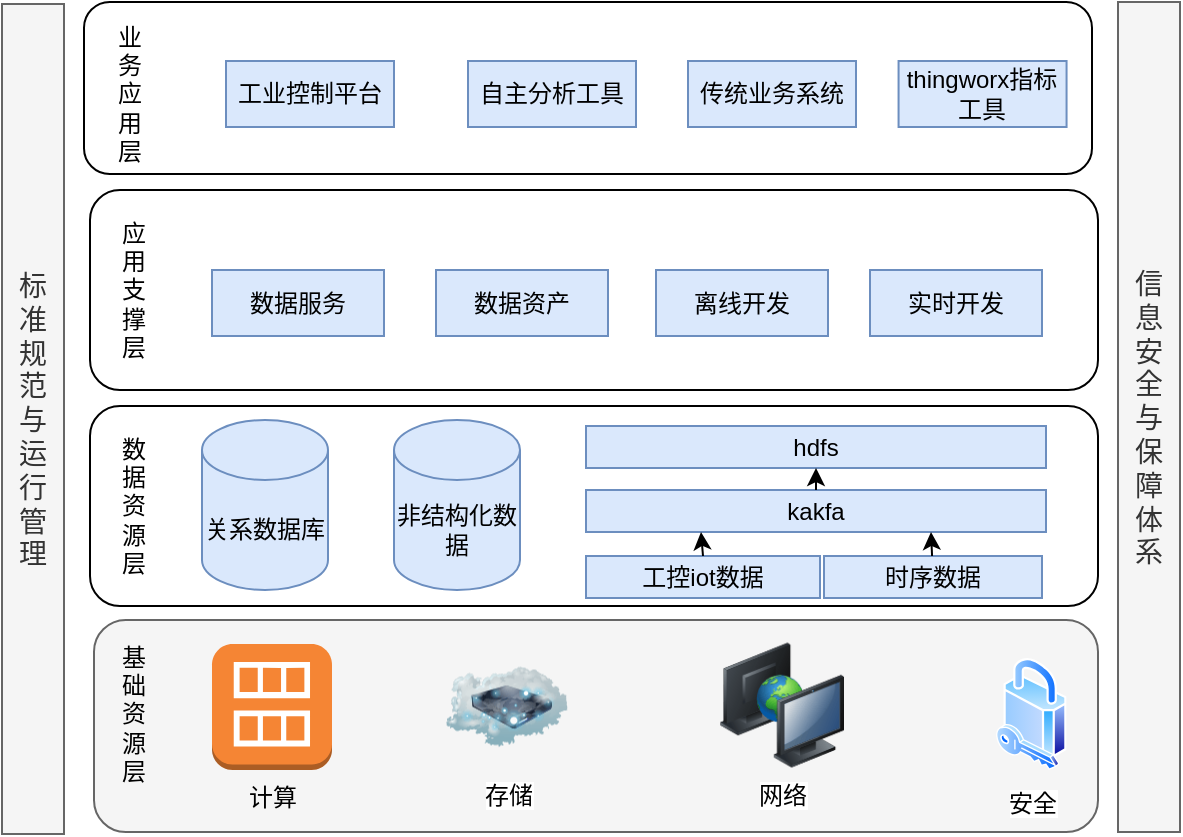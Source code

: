 <mxfile version="20.8.16" type="device" pages="16"><diagram id="XvqmU799_jXMIfNJG0rU" name="总体架构"><mxGraphModel dx="1012" dy="657" grid="0" gridSize="10" guides="1" tooltips="1" connect="1" arrows="1" fold="1" page="1" pageScale="1" pageWidth="827" pageHeight="1169" math="0" shadow="0"><root><mxCell id="ngGsX2r4fa1EME4TARrB-0"/><mxCell id="ngGsX2r4fa1EME4TARrB-1" parent="ngGsX2r4fa1EME4TARrB-0"/><mxCell id="-S3Dn_mphLkFaHV5OFYu-0" value="" style="rounded=1;whiteSpace=wrap;html=1;fillColor=#f5f5f5;strokeColor=#666666;fontColor=#333333;" parent="ngGsX2r4fa1EME4TARrB-1" vertex="1"><mxGeometry x="243" y="641" width="502" height="106" as="geometry"/></mxCell><mxCell id="-S3Dn_mphLkFaHV5OFYu-1" value="" style="rounded=1;whiteSpace=wrap;html=1;" parent="ngGsX2r4fa1EME4TARrB-1" vertex="1"><mxGeometry x="241" y="534" width="504" height="100" as="geometry"/></mxCell><mxCell id="-S3Dn_mphLkFaHV5OFYu-2" value="" style="rounded=1;whiteSpace=wrap;html=1;" parent="ngGsX2r4fa1EME4TARrB-1" vertex="1"><mxGeometry x="241" y="426" width="504" height="100" as="geometry"/></mxCell><mxCell id="-S3Dn_mphLkFaHV5OFYu-3" value="网络" style="image;html=1;image=img/lib/clip_art/computers/Network_2_128x128.png" parent="ngGsX2r4fa1EME4TARrB-1" vertex="1"><mxGeometry x="556" y="652" width="62" height="63" as="geometry"/></mxCell><mxCell id="-S3Dn_mphLkFaHV5OFYu-4" value="计算" style="outlineConnect=0;dashed=0;verticalLabelPosition=bottom;verticalAlign=top;align=center;html=1;shape=mxgraph.aws3.ami;fillColor=#F58534;gradientColor=none;" parent="ngGsX2r4fa1EME4TARrB-1" vertex="1"><mxGeometry x="302" y="653" width="60" height="63" as="geometry"/></mxCell><mxCell id="-S3Dn_mphLkFaHV5OFYu-5" value="存储" style="image;html=1;image=img/lib/clip_art/networking/Cloud_Storage_128x128.png" parent="ngGsX2r4fa1EME4TARrB-1" vertex="1"><mxGeometry x="419" y="654" width="61" height="61" as="geometry"/></mxCell><mxCell id="-S3Dn_mphLkFaHV5OFYu-6" value="安全" style="aspect=fixed;perimeter=ellipsePerimeter;html=1;align=center;shadow=0;dashed=0;spacingTop=3;image;image=img/lib/active_directory/security.svg;" parent="ngGsX2r4fa1EME4TARrB-1" vertex="1"><mxGeometry x="694" y="660" width="35.28" height="56" as="geometry"/></mxCell><mxCell id="-S3Dn_mphLkFaHV5OFYu-7" value="基&lt;br&gt;础&lt;br&gt;资&lt;br&gt;源&lt;br&gt;层" style="text;html=1;strokeColor=none;fillColor=none;align=center;verticalAlign=middle;whiteSpace=wrap;rounded=0;" parent="ngGsX2r4fa1EME4TARrB-1" vertex="1"><mxGeometry x="243" y="678" width="40" height="20" as="geometry"/></mxCell><mxCell id="-S3Dn_mphLkFaHV5OFYu-8" value="数&lt;br&gt;据&lt;br&gt;资&lt;br&gt;源&lt;br&gt;层" style="text;html=1;strokeColor=none;fillColor=none;align=center;verticalAlign=middle;whiteSpace=wrap;rounded=0;" parent="ngGsX2r4fa1EME4TARrB-1" vertex="1"><mxGeometry x="243" y="573.5" width="40" height="20" as="geometry"/></mxCell><mxCell id="-S3Dn_mphLkFaHV5OFYu-14" value="离线开发" style="rounded=0;whiteSpace=wrap;html=1;fillColor=#dae8fc;strokeColor=#6c8ebf;" parent="ngGsX2r4fa1EME4TARrB-1" vertex="1"><mxGeometry x="524" y="466" width="86" height="33" as="geometry"/></mxCell><mxCell id="-S3Dn_mphLkFaHV5OFYu-15" value="实时开发" style="rounded=0;whiteSpace=wrap;html=1;fillColor=#dae8fc;strokeColor=#6c8ebf;" parent="ngGsX2r4fa1EME4TARrB-1" vertex="1"><mxGeometry x="631" y="466" width="86" height="33" as="geometry"/></mxCell><mxCell id="-S3Dn_mphLkFaHV5OFYu-16" value="应&lt;br&gt;用&lt;br&gt;支&lt;br&gt;撑&lt;br&gt;层" style="text;html=1;strokeColor=none;fillColor=none;align=center;verticalAlign=middle;whiteSpace=wrap;rounded=0;" parent="ngGsX2r4fa1EME4TARrB-1" vertex="1"><mxGeometry x="243" y="466" width="40" height="20" as="geometry"/></mxCell><mxCell id="-S3Dn_mphLkFaHV5OFYu-17" style="edgeStyle=orthogonalEdgeStyle;rounded=0;orthogonalLoop=1;jettySize=auto;html=1;exitX=0.5;exitY=1;exitDx=0;exitDy=0;" parent="ngGsX2r4fa1EME4TARrB-1" source="-S3Dn_mphLkFaHV5OFYu-16" target="-S3Dn_mphLkFaHV5OFYu-16" edge="1"><mxGeometry relative="1" as="geometry"/></mxCell><mxCell id="-S3Dn_mphLkFaHV5OFYu-18" value="" style="rounded=1;whiteSpace=wrap;html=1;" parent="ngGsX2r4fa1EME4TARrB-1" vertex="1"><mxGeometry x="238" y="332" width="504" height="86" as="geometry"/></mxCell><mxCell id="-S3Dn_mphLkFaHV5OFYu-22" value="工业控制平台" style="rounded=0;whiteSpace=wrap;html=1;fillColor=#dae8fc;strokeColor=#6c8ebf;" parent="ngGsX2r4fa1EME4TARrB-1" vertex="1"><mxGeometry x="309" y="361.5" width="84" height="33" as="geometry"/></mxCell><mxCell id="-S3Dn_mphLkFaHV5OFYu-23" value="业&lt;br&gt;务&lt;br&gt;应&lt;br&gt;用&lt;br&gt;层" style="text;html=1;strokeColor=none;fillColor=none;align=center;verticalAlign=middle;whiteSpace=wrap;rounded=0;" parent="ngGsX2r4fa1EME4TARrB-1" vertex="1"><mxGeometry x="241" y="368" width="40" height="20" as="geometry"/></mxCell><mxCell id="-S3Dn_mphLkFaHV5OFYu-24" value="标&lt;br style=&quot;font-size: 14px;&quot;&gt;准&lt;br style=&quot;font-size: 14px;&quot;&gt;规&lt;br style=&quot;font-size: 14px;&quot;&gt;范&lt;br style=&quot;font-size: 14px;&quot;&gt;与&lt;br style=&quot;font-size: 14px;&quot;&gt;运&lt;br style=&quot;font-size: 14px;&quot;&gt;行&lt;br style=&quot;font-size: 14px;&quot;&gt;管&lt;br style=&quot;font-size: 14px;&quot;&gt;理" style="rounded=0;whiteSpace=wrap;html=1;fontSize=14;fillColor=#f5f5f5;strokeColor=#666666;fontColor=#333333;" parent="ngGsX2r4fa1EME4TARrB-1" vertex="1"><mxGeometry x="197" y="333" width="31" height="415" as="geometry"/></mxCell><mxCell id="-S3Dn_mphLkFaHV5OFYu-25" value="信&lt;br&gt;息&lt;br&gt;安&lt;br&gt;全&lt;br&gt;与&lt;br&gt;保&lt;br&gt;障&lt;br&gt;体&lt;br&gt;系" style="rounded=0;whiteSpace=wrap;html=1;fontSize=14;fillColor=#f5f5f5;strokeColor=#666666;fontColor=#333333;" parent="ngGsX2r4fa1EME4TARrB-1" vertex="1"><mxGeometry x="755" y="332" width="31" height="415" as="geometry"/></mxCell><mxCell id="-S3Dn_mphLkFaHV5OFYu-29" value="自主分析工具" style="rounded=0;whiteSpace=wrap;html=1;fillColor=#dae8fc;strokeColor=#6c8ebf;" parent="ngGsX2r4fa1EME4TARrB-1" vertex="1"><mxGeometry x="430" y="361.5" width="84" height="33" as="geometry"/></mxCell><mxCell id="-S3Dn_mphLkFaHV5OFYu-31" value="工控iot数据" style="rounded=0;whiteSpace=wrap;html=1;fillColor=#dae8fc;strokeColor=#6c8ebf;" parent="ngGsX2r4fa1EME4TARrB-1" vertex="1"><mxGeometry x="489" y="609" width="117" height="21" as="geometry"/></mxCell><mxCell id="-S3Dn_mphLkFaHV5OFYu-32" value="kakfa" style="rounded=0;whiteSpace=wrap;html=1;fillColor=#dae8fc;strokeColor=#6c8ebf;" parent="ngGsX2r4fa1EME4TARrB-1" vertex="1"><mxGeometry x="489" y="576" width="230" height="21" as="geometry"/></mxCell><mxCell id="-S3Dn_mphLkFaHV5OFYu-33" value="时序数据" style="rounded=0;whiteSpace=wrap;html=1;fillColor=#dae8fc;strokeColor=#6c8ebf;" parent="ngGsX2r4fa1EME4TARrB-1" vertex="1"><mxGeometry x="608" y="609" width="109" height="21" as="geometry"/></mxCell><mxCell id="-S3Dn_mphLkFaHV5OFYu-34" value="" style="endArrow=classic;html=1;exitX=0.5;exitY=0;exitDx=0;exitDy=0;entryX=0.25;entryY=1;entryDx=0;entryDy=0;" parent="ngGsX2r4fa1EME4TARrB-1" source="-S3Dn_mphLkFaHV5OFYu-31" target="-S3Dn_mphLkFaHV5OFYu-32" edge="1"><mxGeometry width="50" height="50" relative="1" as="geometry"><mxPoint x="620" y="532" as="sourcePoint"/><mxPoint x="670" y="482" as="targetPoint"/></mxGeometry></mxCell><mxCell id="-S3Dn_mphLkFaHV5OFYu-35" value="" style="endArrow=classic;html=1;entryX=0.75;entryY=1;entryDx=0;entryDy=0;" parent="ngGsX2r4fa1EME4TARrB-1" source="-S3Dn_mphLkFaHV5OFYu-33" target="-S3Dn_mphLkFaHV5OFYu-32" edge="1"><mxGeometry width="50" height="50" relative="1" as="geometry"><mxPoint x="620" y="532" as="sourcePoint"/><mxPoint x="670" y="482" as="targetPoint"/></mxGeometry></mxCell><mxCell id="-S3Dn_mphLkFaHV5OFYu-36" value="hdfs" style="rounded=0;whiteSpace=wrap;html=1;fillColor=#dae8fc;strokeColor=#6c8ebf;" parent="ngGsX2r4fa1EME4TARrB-1" vertex="1"><mxGeometry x="489" y="544" width="230" height="21" as="geometry"/></mxCell><mxCell id="-S3Dn_mphLkFaHV5OFYu-37" value="" style="endArrow=classic;html=1;entryX=0.5;entryY=1;entryDx=0;entryDy=0;" parent="ngGsX2r4fa1EME4TARrB-1" source="-S3Dn_mphLkFaHV5OFYu-32" target="-S3Dn_mphLkFaHV5OFYu-36" edge="1"><mxGeometry width="50" height="50" relative="1" as="geometry"><mxPoint x="543" y="529.5" as="sourcePoint"/><mxPoint x="593" y="479.5" as="targetPoint"/></mxGeometry></mxCell><mxCell id="-S3Dn_mphLkFaHV5OFYu-38" value="关系数据库" style="shape=cylinder3;whiteSpace=wrap;html=1;boundedLbl=1;backgroundOutline=1;size=15;fillColor=#dae8fc;strokeColor=#6c8ebf;" parent="ngGsX2r4fa1EME4TARrB-1" vertex="1"><mxGeometry x="297" y="541" width="63" height="85" as="geometry"/></mxCell><mxCell id="-S3Dn_mphLkFaHV5OFYu-39" value="非结构化数据" style="shape=cylinder3;whiteSpace=wrap;html=1;boundedLbl=1;backgroundOutline=1;size=15;fillColor=#dae8fc;strokeColor=#6c8ebf;" parent="ngGsX2r4fa1EME4TARrB-1" vertex="1"><mxGeometry x="393" y="541" width="63" height="85" as="geometry"/></mxCell><mxCell id="K9pC8U6LUn9Gi7tykYlK-0" value="数据资产" style="rounded=0;whiteSpace=wrap;html=1;fillColor=#dae8fc;strokeColor=#6c8ebf;" parent="ngGsX2r4fa1EME4TARrB-1" vertex="1"><mxGeometry x="414" y="466" width="86" height="33" as="geometry"/></mxCell><mxCell id="K9pC8U6LUn9Gi7tykYlK-1" value="数据服务" style="rounded=0;whiteSpace=wrap;html=1;fillColor=#dae8fc;strokeColor=#6c8ebf;" parent="ngGsX2r4fa1EME4TARrB-1" vertex="1"><mxGeometry x="302" y="466" width="86" height="33" as="geometry"/></mxCell><mxCell id="K9pC8U6LUn9Gi7tykYlK-2" value="传统业务系统" style="rounded=0;whiteSpace=wrap;html=1;fillColor=#dae8fc;strokeColor=#6c8ebf;" parent="ngGsX2r4fa1EME4TARrB-1" vertex="1"><mxGeometry x="540" y="361.5" width="84" height="33" as="geometry"/></mxCell><mxCell id="K9pC8U6LUn9Gi7tykYlK-3" value="thingworx指标工具" style="rounded=0;whiteSpace=wrap;html=1;fillColor=#dae8fc;strokeColor=#6c8ebf;" parent="ngGsX2r4fa1EME4TARrB-1" vertex="1"><mxGeometry x="645.28" y="361.5" width="84" height="33" as="geometry"/></mxCell></root></mxGraphModel></diagram><diagram id="_Dj94G6ki2YDehCbSXNW" name="应用系统架构"><mxGraphModel dx="1012" dy="-512" grid="1" gridSize="10" guides="1" tooltips="1" connect="1" arrows="1" fold="1" page="1" pageScale="1" pageWidth="827" pageHeight="1169" math="0" shadow="0"><root><mxCell id="YehqPmGKdLcsGU68tPvi-0"/><mxCell id="YehqPmGKdLcsGU68tPvi-1" parent="YehqPmGKdLcsGU68tPvi-0"/><mxCell id="3y5lyX7Ec88_ZHmC_EZ5-4" style="edgeStyle=orthogonalEdgeStyle;rounded=0;orthogonalLoop=1;jettySize=auto;html=1;exitX=0.5;exitY=1;exitDx=0;exitDy=0;" parent="YehqPmGKdLcsGU68tPvi-1" source="GDEyqGC9JDWA7P7T4XN2-0" target="3y5lyX7Ec88_ZHmC_EZ5-2" edge="1"><mxGeometry relative="1" as="geometry"/></mxCell><mxCell id="GDEyqGC9JDWA7P7T4XN2-0" value="工控OT数据/plc数据/传感器数据" style="rounded=0;whiteSpace=wrap;html=1;fillColor=#dae8fc;strokeColor=#6c8ebf;" parent="YehqPmGKdLcsGU68tPvi-1" vertex="1"><mxGeometry x="890" y="1350" width="120" height="60" as="geometry"/></mxCell><mxCell id="YKsaMHZQ9u5R1aKBW0zQ-12" style="edgeStyle=orthogonalEdgeStyle;rounded=0;orthogonalLoop=1;jettySize=auto;html=1;exitX=0.5;exitY=1;exitDx=0;exitDy=0;entryX=0.234;entryY=-0.017;entryDx=0;entryDy=0;entryPerimeter=0;" parent="YehqPmGKdLcsGU68tPvi-1" source="XZIPGNcPXdFd3HFDUtrm-0" target="3y5lyX7Ec88_ZHmC_EZ5-5" edge="1"><mxGeometry relative="1" as="geometry"/></mxCell><mxCell id="XZIPGNcPXdFd3HFDUtrm-0" value="关系数据库（mysql，oracle等）" style="rounded=0;whiteSpace=wrap;html=1;fillColor=#dae8fc;strokeColor=#6c8ebf;" parent="YehqPmGKdLcsGU68tPvi-1" vertex="1"><mxGeometry x="1181" y="1350" width="120" height="60" as="geometry"/></mxCell><mxCell id="YKsaMHZQ9u5R1aKBW0zQ-14" style="edgeStyle=orthogonalEdgeStyle;rounded=0;orthogonalLoop=1;jettySize=auto;html=1;exitX=0.5;exitY=1;exitDx=0;exitDy=0;entryX=0.774;entryY=0;entryDx=0;entryDy=0;entryPerimeter=0;" parent="YehqPmGKdLcsGU68tPvi-1" source="3y5lyX7Ec88_ZHmC_EZ5-0" target="3y5lyX7Ec88_ZHmC_EZ5-5" edge="1"><mxGeometry relative="1" as="geometry"/></mxCell><mxCell id="3y5lyX7Ec88_ZHmC_EZ5-0" value="非结构化数据（ftp）" style="rounded=0;whiteSpace=wrap;html=1;fillColor=#dae8fc;strokeColor=#6c8ebf;" parent="YehqPmGKdLcsGU68tPvi-1" vertex="1"><mxGeometry x="1370" y="1350" width="120" height="60" as="geometry"/></mxCell><mxCell id="YKsaMHZQ9u5R1aKBW0zQ-33" style="edgeStyle=orthogonalEdgeStyle;rounded=0;orthogonalLoop=1;jettySize=auto;html=1;exitX=0.25;exitY=1;exitDx=0;exitDy=0;" parent="YehqPmGKdLcsGU68tPvi-1" source="3y5lyX7Ec88_ZHmC_EZ5-1" edge="1"><mxGeometry relative="1" as="geometry"><mxPoint x="968" y="1880" as="targetPoint"/></mxGeometry></mxCell><mxCell id="YKsaMHZQ9u5R1aKBW0zQ-35" style="edgeStyle=orthogonalEdgeStyle;rounded=0;orthogonalLoop=1;jettySize=auto;html=1;exitX=0.75;exitY=1;exitDx=0;exitDy=0;" parent="YehqPmGKdLcsGU68tPvi-1" source="3y5lyX7Ec88_ZHmC_EZ5-1" edge="1"><mxGeometry relative="1" as="geometry"><mxPoint x="1343" y="1880" as="targetPoint"/></mxGeometry></mxCell><mxCell id="YKsaMHZQ9u5R1aKBW0zQ-37" style="edgeStyle=orthogonalEdgeStyle;rounded=0;orthogonalLoop=1;jettySize=auto;html=1;exitX=0.5;exitY=1;exitDx=0;exitDy=0;" parent="YehqPmGKdLcsGU68tPvi-1" source="3y5lyX7Ec88_ZHmC_EZ5-1" edge="1"><mxGeometry relative="1" as="geometry"><mxPoint x="1155" y="1880" as="targetPoint"/></mxGeometry></mxCell><mxCell id="3y5lyX7Ec88_ZHmC_EZ5-1" value="" style="rounded=0;whiteSpace=wrap;html=1;fillColor=#f5f5f5;strokeColor=#666666;fontColor=#333333;" parent="YehqPmGKdLcsGU68tPvi-1" vertex="1"><mxGeometry x="780" y="1500" width="750" height="330" as="geometry"/></mxCell><mxCell id="YKsaMHZQ9u5R1aKBW0zQ-16" style="edgeStyle=orthogonalEdgeStyle;rounded=0;orthogonalLoop=1;jettySize=auto;html=1;exitX=0.5;exitY=1;exitDx=0;exitDy=0;" parent="YehqPmGKdLcsGU68tPvi-1" source="3y5lyX7Ec88_ZHmC_EZ5-2" target="YKsaMHZQ9u5R1aKBW0zQ-15" edge="1"><mxGeometry relative="1" as="geometry"/></mxCell><mxCell id="YKsaMHZQ9u5R1aKBW0zQ-47" style="edgeStyle=orthogonalEdgeStyle;rounded=0;orthogonalLoop=1;jettySize=auto;html=1;exitX=1;exitY=0.5;exitDx=0;exitDy=0;entryX=0.36;entryY=0.152;entryDx=0;entryDy=0;entryPerimeter=0;" parent="YehqPmGKdLcsGU68tPvi-1" source="3y5lyX7Ec88_ZHmC_EZ5-2" target="3y5lyX7Ec88_ZHmC_EZ5-1" edge="1"><mxGeometry relative="1" as="geometry"/></mxCell><mxCell id="3y5lyX7Ec88_ZHmC_EZ5-2" value="opcua采集系统" style="rounded=0;whiteSpace=wrap;html=1;fillColor=#fff2cc;strokeColor=#d6b656;" parent="YehqPmGKdLcsGU68tPvi-1" vertex="1"><mxGeometry x="885" y="1520" width="130" height="60" as="geometry"/></mxCell><mxCell id="YKsaMHZQ9u5R1aKBW0zQ-1" style="edgeStyle=orthogonalEdgeStyle;rounded=0;orthogonalLoop=1;jettySize=auto;html=1;exitX=0.5;exitY=1;exitDx=0;exitDy=0;entryX=0.5;entryY=0;entryDx=0;entryDy=0;" parent="YehqPmGKdLcsGU68tPvi-1" source="3y5lyX7Ec88_ZHmC_EZ5-5" target="3y5lyX7Ec88_ZHmC_EZ5-12" edge="1"><mxGeometry relative="1" as="geometry"/></mxCell><mxCell id="YKsaMHZQ9u5R1aKBW0zQ-48" style="edgeStyle=orthogonalEdgeStyle;rounded=0;orthogonalLoop=1;jettySize=auto;html=1;exitX=0;exitY=0.5;exitDx=0;exitDy=0;entryX=0.467;entryY=0.152;entryDx=0;entryDy=0;entryPerimeter=0;" parent="YehqPmGKdLcsGU68tPvi-1" source="3y5lyX7Ec88_ZHmC_EZ5-5" target="3y5lyX7Ec88_ZHmC_EZ5-1" edge="1"><mxGeometry relative="1" as="geometry"/></mxCell><mxCell id="3y5lyX7Ec88_ZHmC_EZ5-5" value="数据采集（数栖采集工具）" style="rounded=0;whiteSpace=wrap;html=1;fillColor=#d5e8d4;strokeColor=#82b366;" parent="YehqPmGKdLcsGU68tPvi-1" vertex="1"><mxGeometry x="1160" y="1520" width="350" height="60" as="geometry"/></mxCell><mxCell id="YKsaMHZQ9u5R1aKBW0zQ-2" style="edgeStyle=orthogonalEdgeStyle;rounded=0;orthogonalLoop=1;jettySize=auto;html=1;exitX=0.5;exitY=1;exitDx=0;exitDy=0;entryX=0.5;entryY=0;entryDx=0;entryDy=0;" parent="YehqPmGKdLcsGU68tPvi-1" source="3y5lyX7Ec88_ZHmC_EZ5-12" target="YKsaMHZQ9u5R1aKBW0zQ-0" edge="1"><mxGeometry relative="1" as="geometry"/></mxCell><mxCell id="YKsaMHZQ9u5R1aKBW0zQ-26" style="edgeStyle=orthogonalEdgeStyle;rounded=0;orthogonalLoop=1;jettySize=auto;html=1;exitX=0;exitY=0.5;exitDx=0;exitDy=0;entryX=1;entryY=0.5;entryDx=0;entryDy=0;" parent="YehqPmGKdLcsGU68tPvi-1" source="3y5lyX7Ec88_ZHmC_EZ5-12" target="YKsaMHZQ9u5R1aKBW0zQ-6" edge="1"><mxGeometry relative="1" as="geometry"/></mxCell><mxCell id="3y5lyX7Ec88_ZHmC_EZ5-12" value="数据加工（数据离线开发）" style="rounded=0;whiteSpace=wrap;html=1;fillColor=#d5e8d4;strokeColor=#82b366;" parent="YehqPmGKdLcsGU68tPvi-1" vertex="1"><mxGeometry x="1160" y="1640" width="350" height="50" as="geometry"/></mxCell><mxCell id="YKsaMHZQ9u5R1aKBW0zQ-28" style="edgeStyle=orthogonalEdgeStyle;rounded=0;orthogonalLoop=1;jettySize=auto;html=1;exitX=1;exitY=0.5;exitDx=0;exitDy=0;entryX=0.36;entryY=0.855;entryDx=0;entryDy=0;entryPerimeter=0;" parent="YehqPmGKdLcsGU68tPvi-1" source="3y5lyX7Ec88_ZHmC_EZ5-13" target="3y5lyX7Ec88_ZHmC_EZ5-1" edge="1"><mxGeometry relative="1" as="geometry"/></mxCell><mxCell id="3y5lyX7Ec88_ZHmC_EZ5-13" value="（数据管理）主数据系统" style="rounded=0;whiteSpace=wrap;html=1;fillColor=#fff2cc;strokeColor=#d6b656;" parent="YehqPmGKdLcsGU68tPvi-1" vertex="1"><mxGeometry x="880" y="1754" width="140" height="56" as="geometry"/></mxCell><mxCell id="YKsaMHZQ9u5R1aKBW0zQ-30" style="edgeStyle=orthogonalEdgeStyle;rounded=0;orthogonalLoop=1;jettySize=auto;html=1;exitX=0;exitY=0.5;exitDx=0;exitDy=0;entryX=0.467;entryY=0.845;entryDx=0;entryDy=0;entryPerimeter=0;" parent="YehqPmGKdLcsGU68tPvi-1" source="YKsaMHZQ9u5R1aKBW0zQ-0" target="3y5lyX7Ec88_ZHmC_EZ5-1" edge="1"><mxGeometry relative="1" as="geometry"/></mxCell><mxCell id="YKsaMHZQ9u5R1aKBW0zQ-0" value="数据开放（数据服务开发）" style="rounded=0;whiteSpace=wrap;html=1;fillColor=#d5e8d4;strokeColor=#82b366;" parent="YehqPmGKdLcsGU68tPvi-1" vertex="1"><mxGeometry x="1160" y="1754" width="350" height="50" as="geometry"/></mxCell><mxCell id="YKsaMHZQ9u5R1aKBW0zQ-5" style="edgeStyle=orthogonalEdgeStyle;rounded=0;orthogonalLoop=1;jettySize=auto;html=1;exitX=1;exitY=0.5;exitDx=0;exitDy=0;" parent="YehqPmGKdLcsGU68tPvi-1" source="YKsaMHZQ9u5R1aKBW0zQ-3" target="3y5lyX7Ec88_ZHmC_EZ5-1" edge="1"><mxGeometry relative="1" as="geometry"/></mxCell><mxCell id="YKsaMHZQ9u5R1aKBW0zQ-3" value="oa登录" style="rounded=0;whiteSpace=wrap;html=1;fillColor=#fff2cc;strokeColor=#d6b656;" parent="YehqPmGKdLcsGU68tPvi-1" vertex="1"><mxGeometry x="610" y="1635" width="120" height="60" as="geometry"/></mxCell><mxCell id="YKsaMHZQ9u5R1aKBW0zQ-4" value="数栖平台" style="text;html=1;strokeColor=none;fillColor=none;align=center;verticalAlign=middle;whiteSpace=wrap;rounded=0;" parent="YehqPmGKdLcsGU68tPvi-1" vertex="1"><mxGeometry x="800" y="1550" width="20" height="250" as="geometry"/></mxCell><mxCell id="YKsaMHZQ9u5R1aKBW0zQ-6" value="分布式存储（hadoop）" style="rounded=0;whiteSpace=wrap;html=1;fillColor=#d5e8d4;strokeColor=#82b366;" parent="YehqPmGKdLcsGU68tPvi-1" vertex="1"><mxGeometry x="1060" y="1520" width="70" height="290" as="geometry"/></mxCell><mxCell id="YKsaMHZQ9u5R1aKBW0zQ-29" style="edgeStyle=orthogonalEdgeStyle;rounded=0;orthogonalLoop=1;jettySize=auto;html=1;exitX=1;exitY=0.5;exitDx=0;exitDy=0;entryX=0.373;entryY=0.515;entryDx=0;entryDy=0;entryPerimeter=0;" parent="YehqPmGKdLcsGU68tPvi-1" source="YKsaMHZQ9u5R1aKBW0zQ-15" target="3y5lyX7Ec88_ZHmC_EZ5-1" edge="1"><mxGeometry relative="1" as="geometry"/></mxCell><mxCell id="YKsaMHZQ9u5R1aKBW0zQ-15" value="结构树系统" style="rounded=0;whiteSpace=wrap;html=1;fillColor=#fff2cc;strokeColor=#d6b656;" parent="YehqPmGKdLcsGU68tPvi-1" vertex="1"><mxGeometry x="880" y="1640" width="140" height="60" as="geometry"/></mxCell><mxCell id="YKsaMHZQ9u5R1aKBW0zQ-20" value="" style="shape=flexArrow;endArrow=classic;html=1;" parent="YehqPmGKdLcsGU68tPvi-1" edge="1"><mxGeometry width="50" height="50" relative="1" as="geometry"><mxPoint x="820" y="1674.5" as="sourcePoint"/><mxPoint x="870" y="1674.5" as="targetPoint"/></mxGeometry></mxCell><mxCell id="YKsaMHZQ9u5R1aKBW0zQ-21" value="" style="shape=flexArrow;endArrow=classic;html=1;" parent="YehqPmGKdLcsGU68tPvi-1" edge="1"><mxGeometry width="50" height="50" relative="1" as="geometry"><mxPoint x="820" y="1781.5" as="sourcePoint"/><mxPoint x="870" y="1781.5" as="targetPoint"/></mxGeometry></mxCell><mxCell id="YKsaMHZQ9u5R1aKBW0zQ-22" value="" style="shape=flexArrow;endArrow=classic;html=1;" parent="YehqPmGKdLcsGU68tPvi-1" edge="1"><mxGeometry width="50" height="50" relative="1" as="geometry"><mxPoint x="830" y="1570" as="sourcePoint"/><mxPoint x="880" y="1570" as="targetPoint"/></mxGeometry></mxCell><mxCell id="YKsaMHZQ9u5R1aKBW0zQ-31" value="bi报表" style="rounded=0;whiteSpace=wrap;html=1;fillColor=#dae8fc;strokeColor=#6c8ebf;" parent="YehqPmGKdLcsGU68tPvi-1" vertex="1"><mxGeometry x="900" y="1880" width="140" height="60" as="geometry"/></mxCell><mxCell id="YKsaMHZQ9u5R1aKBW0zQ-34" value="原始数据（mq数据/库表）" style="rounded=0;whiteSpace=wrap;html=1;fillColor=#dae8fc;strokeColor=#6c8ebf;" parent="YehqPmGKdLcsGU68tPvi-1" vertex="1"><mxGeometry x="1280" y="1880" width="140" height="60" as="geometry"/></mxCell><mxCell id="YKsaMHZQ9u5R1aKBW0zQ-38" value="api服务" style="rounded=0;whiteSpace=wrap;html=1;fillColor=#dae8fc;strokeColor=#6c8ebf;" parent="YehqPmGKdLcsGU68tPvi-1" vertex="1"><mxGeometry x="1085" y="1880" width="140" height="60" as="geometry"/></mxCell><mxCell id="YKsaMHZQ9u5R1aKBW0zQ-39" value="外部系统" style="text;html=1;strokeColor=none;fillColor=none;align=center;verticalAlign=middle;whiteSpace=wrap;rounded=0;" parent="YehqPmGKdLcsGU68tPvi-1" vertex="1"><mxGeometry x="1570" y="1850" width="100" height="20" as="geometry"/></mxCell><mxCell id="YKsaMHZQ9u5R1aKBW0zQ-41" value="标准产品" style="text;html=1;strokeColor=none;fillColor=none;align=center;verticalAlign=middle;whiteSpace=wrap;rounded=0;" parent="YehqPmGKdLcsGU68tPvi-1" vertex="1"><mxGeometry x="1570" y="1890" width="100" height="20" as="geometry"/></mxCell><mxCell id="YKsaMHZQ9u5R1aKBW0zQ-42" value="定制产品" style="text;html=1;strokeColor=none;fillColor=none;align=center;verticalAlign=middle;whiteSpace=wrap;rounded=0;" parent="YehqPmGKdLcsGU68tPvi-1" vertex="1"><mxGeometry x="1570" y="1930" width="100" height="20" as="geometry"/></mxCell><mxCell id="YKsaMHZQ9u5R1aKBW0zQ-44" value="" style="endArrow=classic;html=1;fillColor=#dae8fc;strokeColor=#6c8ebf;" parent="YehqPmGKdLcsGU68tPvi-1" edge="1"><mxGeometry width="50" height="50" relative="1" as="geometry"><mxPoint x="1480" y="1859.5" as="sourcePoint"/><mxPoint x="1560" y="1859.5" as="targetPoint"/></mxGeometry></mxCell><mxCell id="YKsaMHZQ9u5R1aKBW0zQ-45" value="" style="endArrow=classic;html=1;fillColor=#d5e8d4;strokeColor=#82b366;" parent="YehqPmGKdLcsGU68tPvi-1" edge="1"><mxGeometry width="50" height="50" relative="1" as="geometry"><mxPoint x="1480" y="1899.5" as="sourcePoint"/><mxPoint x="1560" y="1899.5" as="targetPoint"/></mxGeometry></mxCell><mxCell id="YKsaMHZQ9u5R1aKBW0zQ-46" value="" style="endArrow=classic;html=1;fillColor=#fff2cc;strokeColor=#d6b656;" parent="YehqPmGKdLcsGU68tPvi-1" edge="1"><mxGeometry width="50" height="50" relative="1" as="geometry"><mxPoint x="1480" y="1939.5" as="sourcePoint"/><mxPoint x="1560" y="1939.5" as="targetPoint"/></mxGeometry></mxCell></root></mxGraphModel></diagram><diagram id="i4ItUBnBGYWcwssbMOKs" name="数据链路"><mxGraphModel dx="1012" dy="1826" grid="0" gridSize="10" guides="1" tooltips="1" connect="1" arrows="1" fold="1" page="1" pageScale="1" pageWidth="827" pageHeight="1169" math="0" shadow="0"><root><mxCell id="mfp5MECM4bKUY2bDY23C-0"/><mxCell id="mfp5MECM4bKUY2bDY23C-1" parent="mfp5MECM4bKUY2bDY23C-0"/><mxCell id="7B9r8sHz9e6m1seJ9TfM-3" value="" style="rounded=0;whiteSpace=wrap;html=1;" parent="mfp5MECM4bKUY2bDY23C-1" vertex="1"><mxGeometry x="150" y="30" width="120" height="720" as="geometry"/></mxCell><mxCell id="7B9r8sHz9e6m1seJ9TfM-4" value="数据源" style="text;html=1;strokeColor=none;fillColor=none;align=center;verticalAlign=middle;whiteSpace=wrap;rounded=0;" parent="mfp5MECM4bKUY2bDY23C-1" vertex="1"><mxGeometry x="190" y="100" width="40" height="20" as="geometry"/></mxCell><mxCell id="7B9r8sHz9e6m1seJ9TfM-6" value="数据库" style="shape=cylinder3;whiteSpace=wrap;html=1;boundedLbl=1;backgroundOutline=1;size=15;" parent="mfp5MECM4bKUY2bDY23C-1" vertex="1"><mxGeometry x="180" y="140" width="60" height="80" as="geometry"/></mxCell><mxCell id="7B9r8sHz9e6m1seJ9TfM-8" value="" style="rounded=0;whiteSpace=wrap;html=1;" parent="mfp5MECM4bKUY2bDY23C-1" vertex="1"><mxGeometry x="354" y="30" width="120" height="490" as="geometry"/></mxCell><mxCell id="7B9r8sHz9e6m1seJ9TfM-9" value="数据采集" style="text;html=1;strokeColor=none;fillColor=none;align=center;verticalAlign=middle;whiteSpace=wrap;rounded=0;" parent="mfp5MECM4bKUY2bDY23C-1" vertex="1"><mxGeometry x="394" y="100" width="56" height="20" as="geometry"/></mxCell><mxCell id="7B9r8sHz9e6m1seJ9TfM-12" value="" style="rounded=0;whiteSpace=wrap;html=1;" parent="mfp5MECM4bKUY2bDY23C-1" vertex="1"><mxGeometry x="880" y="40" width="120" height="480" as="geometry"/></mxCell><mxCell id="7B9r8sHz9e6m1seJ9TfM-13" value="数据管理" style="text;html=1;strokeColor=none;fillColor=none;align=center;verticalAlign=middle;whiteSpace=wrap;rounded=0;" parent="mfp5MECM4bKUY2bDY23C-1" vertex="1"><mxGeometry x="912" y="50" width="56" height="20" as="geometry"/></mxCell><mxCell id="7B9r8sHz9e6m1seJ9TfM-14" value="" style="rounded=0;whiteSpace=wrap;html=1;" parent="mfp5MECM4bKUY2bDY23C-1" vertex="1"><mxGeometry x="1050" y="40" width="120" height="480" as="geometry"/></mxCell><mxCell id="7B9r8sHz9e6m1seJ9TfM-15" value="结构化数据" style="shape=cylinder3;whiteSpace=wrap;html=1;boundedLbl=1;backgroundOutline=1;size=15;" parent="mfp5MECM4bKUY2bDY23C-1" vertex="1"><mxGeometry x="180" y="250" width="60" height="80" as="geometry"/></mxCell><mxCell id="7B9r8sHz9e6m1seJ9TfM-17" value="非结构化数据" style="aspect=fixed;html=1;points=[];align=center;image;fontSize=12;image=img/lib/azure2/general/FTP.svg;" parent="mfp5MECM4bKUY2bDY23C-1" vertex="1"><mxGeometry x="180" y="410" width="60" height="48" as="geometry"/></mxCell><mxCell id="7B9r8sHz9e6m1seJ9TfM-18" value="采集工具flume" style="verticalLabelPosition=bottom;align=center;outlineConnect=0;dashed=0;html=1;verticalAlign=top;shape=mxgraph.pid.flow_sensors.flume;pointerEvents=1;" parent="mfp5MECM4bKUY2bDY23C-1" vertex="1"><mxGeometry x="387" y="265" width="50" height="50" as="geometry"/></mxCell><mxCell id="7B9r8sHz9e6m1seJ9TfM-20" value="datax离线同步" style="verticalLabelPosition=bottom;html=1;verticalAlign=top;align=center;strokeColor=none;fillColor=#00BEF2;shape=mxgraph.azure.sql_datasync;" parent="mfp5MECM4bKUY2bDY23C-1" vertex="1"><mxGeometry x="387" y="170" width="37.5" height="50" as="geometry"/></mxCell><mxCell id="7B9r8sHz9e6m1seJ9TfM-24" value="维度建模" style="shape=cube;whiteSpace=wrap;html=1;boundedLbl=1;backgroundOutline=1;darkOpacity=0.05;darkOpacity2=0.1;" parent="mfp5MECM4bKUY2bDY23C-1" vertex="1"><mxGeometry x="912" y="120" width="68" height="60" as="geometry"/></mxCell><mxCell id="7B9r8sHz9e6m1seJ9TfM-25" value="定时调度xx-job" style="verticalLabelPosition=bottom;html=1;verticalAlign=top;align=center;strokeColor=none;fillColor=#00BEF2;shape=mxgraph.azure.scheduler;pointerEvents=1;" parent="mfp5MECM4bKUY2bDY23C-1" vertex="1"><mxGeometry x="920" y="410" width="40" height="50" as="geometry"/></mxCell><mxCell id="7B9r8sHz9e6m1seJ9TfM-26" value="血源关系atlas" style="ellipse;whiteSpace=wrap;html=1;align=center;" parent="mfp5MECM4bKUY2bDY23C-1" vertex="1"><mxGeometry x="890" y="250" width="100" height="40" as="geometry"/></mxCell><mxCell id="7B9r8sHz9e6m1seJ9TfM-28" value="实时同步flinkcdc" style="pointerEvents=1;shadow=0;dashed=0;html=1;strokeColor=none;labelPosition=center;verticalLabelPosition=bottom;verticalAlign=top;align=center;fillColor=#505050;shape=mxgraph.mscae.oms.log_management" parent="mfp5MECM4bKUY2bDY23C-1" vertex="1"><mxGeometry x="387" y="389" width="41" height="50" as="geometry"/></mxCell><mxCell id="7B9r8sHz9e6m1seJ9TfM-30" value="权限管理ranger" style="rounded=0;whiteSpace=wrap;html=1;" parent="mfp5MECM4bKUY2bDY23C-1" vertex="1"><mxGeometry x="354" y="585" width="816" height="60" as="geometry"/></mxCell><mxCell id="7B9r8sHz9e6m1seJ9TfM-31" value="集群监控emr+grafana" style="rounded=0;whiteSpace=wrap;html=1;" parent="mfp5MECM4bKUY2bDY23C-1" vertex="1"><mxGeometry x="354" y="700" width="816" height="60" as="geometry"/></mxCell><mxCell id="7B9r8sHz9e6m1seJ9TfM-32" value="数据服务" style="text;html=1;strokeColor=none;fillColor=none;align=center;verticalAlign=middle;whiteSpace=wrap;rounded=0;" parent="mfp5MECM4bKUY2bDY23C-1" vertex="1"><mxGeometry x="1080" y="60" width="60" height="10" as="geometry"/></mxCell><mxCell id="7B9r8sHz9e6m1seJ9TfM-33" value="api" style="rounded=0;whiteSpace=wrap;html=1;" parent="mfp5MECM4bKUY2bDY23C-1" vertex="1"><mxGeometry x="1075" y="130" width="70" height="40" as="geometry"/></mxCell><mxCell id="7B9r8sHz9e6m1seJ9TfM-34" value="库表" style="rounded=0;whiteSpace=wrap;html=1;" parent="mfp5MECM4bKUY2bDY23C-1" vertex="1"><mxGeometry x="1075" y="245" width="70" height="40" as="geometry"/></mxCell><mxCell id="7B9r8sHz9e6m1seJ9TfM-35" value="websocket" style="rounded=0;whiteSpace=wrap;html=1;" parent="mfp5MECM4bKUY2bDY23C-1" vertex="1"><mxGeometry x="1075" y="340" width="70" height="40" as="geometry"/></mxCell><mxCell id="7B9r8sHz9e6m1seJ9TfM-37" value="质量监控griffin" style="fillColor=#999999;verticalLabelPosition=bottom;html=1;strokeColor=#ffffff;verticalAlign=top;align=center;points=[[0.145,0.145,0],[0.5,0,0],[0.855,0.145,0],[1,0.5,0],[0.855,0.855,0],[0.5,1,0],[0.145,0.855,0],[0,0.5,0]];pointerEvents=1;shape=mxgraph.cisco_safe.compositeIcon;bgIcon=ellipse;resIcon=mxgraph.cisco_safe.capability.quality_of_service;" parent="mfp5MECM4bKUY2bDY23C-1" vertex="1"><mxGeometry x="924.5" y="320" width="43" height="43" as="geometry"/></mxCell><mxCell id="7B9r8sHz9e6m1seJ9TfM-38" style="edgeStyle=orthogonalEdgeStyle;rounded=0;orthogonalLoop=1;jettySize=auto;html=1;exitX=0.5;exitY=1;exitDx=0;exitDy=0;exitPerimeter=0;" parent="mfp5MECM4bKUY2bDY23C-1" source="7B9r8sHz9e6m1seJ9TfM-37" target="7B9r8sHz9e6m1seJ9TfM-37" edge="1"><mxGeometry relative="1" as="geometry"/></mxCell><mxCell id="7B9r8sHz9e6m1seJ9TfM-39" value="" style="shape=flexArrow;endArrow=classic;html=1;" parent="mfp5MECM4bKUY2bDY23C-1" edge="1"><mxGeometry width="50" height="50" relative="1" as="geometry"><mxPoint x="290" y="220" as="sourcePoint"/><mxPoint x="330" y="220" as="targetPoint"/></mxGeometry></mxCell><mxCell id="7B9r8sHz9e6m1seJ9TfM-40" value="" style="shape=flexArrow;endArrow=classic;html=1;" parent="mfp5MECM4bKUY2bDY23C-1" edge="1"><mxGeometry width="50" height="50" relative="1" as="geometry"><mxPoint x="290" y="353" as="sourcePoint"/><mxPoint x="330" y="353" as="targetPoint"/></mxGeometry></mxCell><mxCell id="7B9r8sHz9e6m1seJ9TfM-41" value="" style="shape=flexArrow;endArrow=classic;html=1;" parent="mfp5MECM4bKUY2bDY23C-1" edge="1"><mxGeometry width="50" height="50" relative="1" as="geometry"><mxPoint x="500" y="219" as="sourcePoint"/><mxPoint x="540" y="219" as="targetPoint"/></mxGeometry></mxCell><mxCell id="7B9r8sHz9e6m1seJ9TfM-42" value="" style="shape=flexArrow;endArrow=classic;html=1;" parent="mfp5MECM4bKUY2bDY23C-1" edge="1"><mxGeometry width="50" height="50" relative="1" as="geometry"><mxPoint x="500" y="363" as="sourcePoint"/><mxPoint x="540" y="363" as="targetPoint"/></mxGeometry></mxCell><mxCell id="7B9r8sHz9e6m1seJ9TfM-43" value="" style="shape=flexArrow;endArrow=classic;html=1;" parent="mfp5MECM4bKUY2bDY23C-1" edge="1"><mxGeometry width="50" height="50" relative="1" as="geometry"><mxPoint x="820" y="230" as="sourcePoint"/><mxPoint x="860" y="230" as="targetPoint"/></mxGeometry></mxCell><mxCell id="7B9r8sHz9e6m1seJ9TfM-44" value="" style="shape=flexArrow;endArrow=classic;html=1;" parent="mfp5MECM4bKUY2bDY23C-1" edge="1"><mxGeometry width="50" height="50" relative="1" as="geometry"><mxPoint x="820" y="380" as="sourcePoint"/><mxPoint x="860" y="380" as="targetPoint"/></mxGeometry></mxCell><mxCell id="7B9r8sHz9e6m1seJ9TfM-45" value="" style="shape=flexArrow;endArrow=classic;html=1;" parent="mfp5MECM4bKUY2bDY23C-1" edge="1"><mxGeometry width="50" height="50" relative="1" as="geometry"><mxPoint x="1010" y="229" as="sourcePoint"/><mxPoint x="1050" y="229" as="targetPoint"/></mxGeometry></mxCell><mxCell id="7B9r8sHz9e6m1seJ9TfM-46" value="" style="shape=flexArrow;endArrow=classic;html=1;" parent="mfp5MECM4bKUY2bDY23C-1" edge="1"><mxGeometry width="50" height="50" relative="1" as="geometry"><mxPoint x="1010" y="380" as="sourcePoint"/><mxPoint x="1050" y="380" as="targetPoint"/></mxGeometry></mxCell><mxCell id="i9YQRj9tnw981ZpLbIr8-1" value="" style="rounded=0;whiteSpace=wrap;html=1;" parent="mfp5MECM4bKUY2bDY23C-1" vertex="1"><mxGeometry x="550" y="290" width="250" height="230" as="geometry"/></mxCell><mxCell id="i9YQRj9tnw981ZpLbIr8-7" style="edgeStyle=orthogonalEdgeStyle;rounded=0;orthogonalLoop=1;jettySize=auto;html=1;exitX=1;exitY=0.5;exitDx=0;exitDy=0;exitPerimeter=0;entryX=0;entryY=0.5;entryDx=0;entryDy=0;entryPerimeter=0;" parent="mfp5MECM4bKUY2bDY23C-1" source="i9YQRj9tnw981ZpLbIr8-2" target="i9YQRj9tnw981ZpLbIr8-3" edge="1"><mxGeometry relative="1" as="geometry"/></mxCell><mxCell id="i9YQRj9tnw981ZpLbIr8-2" value="kafka（ods）" style="points=[[0,0,0],[0.25,0,0],[0.5,0,0],[0.75,0,0],[1,0,0],[0,1,0],[0.25,1,0],[0.5,1,0],[0.75,1,0],[1,1,0],[0,0.25,0],[0,0.5,0],[0,0.75,0],[1,0.25,0],[1,0.5,0],[1,0.75,0]];outlineConnect=0;fontColor=#232F3E;gradientColor=#945DF2;gradientDirection=north;fillColor=#5A30B5;strokeColor=#ffffff;dashed=0;verticalLabelPosition=bottom;verticalAlign=top;align=center;html=1;fontSize=12;fontStyle=0;aspect=fixed;shape=mxgraph.aws4.resourceIcon;resIcon=mxgraph.aws4.managed_streaming_for_kafka;" parent="mfp5MECM4bKUY2bDY23C-1" vertex="1"><mxGeometry x="580" y="365" width="50" height="50" as="geometry"/></mxCell><mxCell id="i9YQRj9tnw981ZpLbIr8-8" style="edgeStyle=orthogonalEdgeStyle;rounded=0;orthogonalLoop=1;jettySize=auto;html=1;exitX=1;exitY=0.5;exitDx=0;exitDy=0;exitPerimeter=0;entryX=0;entryY=0.5;entryDx=0;entryDy=0;entryPerimeter=0;" parent="mfp5MECM4bKUY2bDY23C-1" source="i9YQRj9tnw981ZpLbIr8-3" target="i9YQRj9tnw981ZpLbIr8-4" edge="1"><mxGeometry relative="1" as="geometry"/></mxCell><mxCell id="i9YQRj9tnw981ZpLbIr8-3" value="kafka（dws）" style="points=[[0,0,0],[0.25,0,0],[0.5,0,0],[0.75,0,0],[1,0,0],[0,1,0],[0.25,1,0],[0.5,1,0],[0.75,1,0],[1,1,0],[0,0.25,0],[0,0.5,0],[0,0.75,0],[1,0.25,0],[1,0.5,0],[1,0.75,0]];outlineConnect=0;fontColor=#232F3E;gradientColor=#945DF2;gradientDirection=north;fillColor=#5A30B5;strokeColor=#ffffff;dashed=0;verticalLabelPosition=bottom;verticalAlign=top;align=center;html=1;fontSize=12;fontStyle=0;aspect=fixed;shape=mxgraph.aws4.resourceIcon;resIcon=mxgraph.aws4.managed_streaming_for_kafka;" parent="mfp5MECM4bKUY2bDY23C-1" vertex="1"><mxGeometry x="660" y="365" width="50" height="50" as="geometry"/></mxCell><mxCell id="i9YQRj9tnw981ZpLbIr8-4" value="kafka" style="points=[[0,0,0],[0.25,0,0],[0.5,0,0],[0.75,0,0],[1,0,0],[0,1,0],[0.25,1,0],[0.5,1,0],[0.75,1,0],[1,1,0],[0,0.25,0],[0,0.5,0],[0,0.75,0],[1,0.25,0],[1,0.5,0],[1,0.75,0]];outlineConnect=0;fontColor=#232F3E;gradientColor=#945DF2;gradientDirection=north;fillColor=#5A30B5;strokeColor=#ffffff;dashed=0;verticalLabelPosition=bottom;verticalAlign=top;align=center;html=1;fontSize=12;fontStyle=0;aspect=fixed;shape=mxgraph.aws4.resourceIcon;resIcon=mxgraph.aws4.managed_streaming_for_kafka;" parent="mfp5MECM4bKUY2bDY23C-1" vertex="1"><mxGeometry x="740" y="365" width="50" height="50" as="geometry"/></mxCell><mxCell id="i9YQRj9tnw981ZpLbIr8-10" value="" style="endArrow=classic;startArrow=classic;html=1;" parent="mfp5MECM4bKUY2bDY23C-1" edge="1"><mxGeometry width="50" height="50" relative="1" as="geometry"><mxPoint x="679.5" y="363" as="sourcePoint"/><mxPoint x="679.5" y="333" as="targetPoint"/></mxGeometry></mxCell><mxCell id="i9YQRj9tnw981ZpLbIr8-12" value="flink" style="aspect=fixed;html=1;points=[];align=center;image;fontSize=12;image=img/lib/mscae/Stream_Analytics.svg;" parent="mfp5MECM4bKUY2bDY23C-1" vertex="1"><mxGeometry x="730" y="291" width="50" height="39" as="geometry"/></mxCell><mxCell id="i9YQRj9tnw981ZpLbIr8-13" value="" style="aspect=fixed;html=1;points=[];align=center;image;fontSize=12;image=img/lib/mscae/Stream_Analytics.svg;" parent="mfp5MECM4bKUY2bDY23C-1" vertex="1"><mxGeometry x="650" y="291" width="50" height="39" as="geometry"/></mxCell><mxCell id="i9YQRj9tnw981ZpLbIr8-14" value="flink" style="aspect=fixed;html=1;points=[];align=center;image;fontSize=12;image=img/lib/mscae/Stream_Analytics.svg;" parent="mfp5MECM4bKUY2bDY23C-1" vertex="1"><mxGeometry x="580" y="291" width="50" height="39" as="geometry"/></mxCell><mxCell id="i9YQRj9tnw981ZpLbIr8-16" value="即席查询clickhouse" style="shape=mxgraph.cisco.switches.atm_fast_gigabit_etherswitch;html=1;pointerEvents=1;dashed=0;fillColor=#036897;strokeColor=#ffffff;strokeWidth=2;verticalLabelPosition=bottom;verticalAlign=top;align=center;outlineConnect=0;" parent="mfp5MECM4bKUY2bDY23C-1" vertex="1"><mxGeometry x="615" y="460" width="120" height="34" as="geometry"/></mxCell><mxCell id="i9YQRj9tnw981ZpLbIr8-17" value="" style="endArrow=classic;startArrow=classic;html=1;" parent="mfp5MECM4bKUY2bDY23C-1" edge="1"><mxGeometry width="50" height="50" relative="1" as="geometry"><mxPoint x="674.5" y="464" as="sourcePoint"/><mxPoint x="674.5" y="434" as="targetPoint"/></mxGeometry></mxCell><mxCell id="i9YQRj9tnw981ZpLbIr8-18" value="实时数仓" style="text;html=1;strokeColor=none;fillColor=none;align=center;verticalAlign=middle;whiteSpace=wrap;rounded=0;" parent="mfp5MECM4bKUY2bDY23C-1" vertex="1"><mxGeometry x="550" y="340" width="20" height="90" as="geometry"/></mxCell><mxCell id="i9YQRj9tnw981ZpLbIr8-19" value="" style="rounded=0;whiteSpace=wrap;html=1;" parent="mfp5MECM4bKUY2bDY23C-1" vertex="1"><mxGeometry x="550" y="35" width="250" height="230" as="geometry"/></mxCell><mxCell id="i9YQRj9tnw981ZpLbIr8-20" value="hdfs" style="outlineConnect=0;dashed=0;verticalLabelPosition=bottom;verticalAlign=top;align=center;html=1;shape=mxgraph.aws3.hdfs_cluster;fillColor=#F58534;gradientColor=none;" parent="mfp5MECM4bKUY2bDY23C-1" vertex="1"><mxGeometry x="575" y="123.5" width="55" height="53" as="geometry"/></mxCell><mxCell id="i9YQRj9tnw981ZpLbIr8-21" value="hdfs" style="outlineConnect=0;dashed=0;verticalLabelPosition=bottom;verticalAlign=top;align=center;html=1;shape=mxgraph.aws3.hdfs_cluster;fillColor=#F58534;gradientColor=none;" parent="mfp5MECM4bKUY2bDY23C-1" vertex="1"><mxGeometry x="650" y="123.5" width="55" height="53" as="geometry"/></mxCell><mxCell id="i9YQRj9tnw981ZpLbIr8-22" value="hdfs" style="outlineConnect=0;dashed=0;verticalLabelPosition=bottom;verticalAlign=top;align=center;html=1;shape=mxgraph.aws3.hdfs_cluster;fillColor=#F58534;gradientColor=none;" parent="mfp5MECM4bKUY2bDY23C-1" vertex="1"><mxGeometry x="737.5" y="123.5" width="55" height="53" as="geometry"/></mxCell><mxCell id="i9YQRj9tnw981ZpLbIr8-23" value="离线数仓" style="text;html=1;strokeColor=none;fillColor=none;align=center;verticalAlign=middle;whiteSpace=wrap;rounded=0;" parent="mfp5MECM4bKUY2bDY23C-1" vertex="1"><mxGeometry x="555" y="100" width="20" height="90" as="geometry"/></mxCell><mxCell id="i9YQRj9tnw981ZpLbIr8-24" value="s3" style="rounded=0;whiteSpace=wrap;html=1;" parent="mfp5MECM4bKUY2bDY23C-1" vertex="1"><mxGeometry x="1075" y="440" width="70" height="40" as="geometry"/></mxCell><mxCell id="eLV6gQqS6QIS2cLaPvVn-6" style="edgeStyle=orthogonalEdgeStyle;rounded=0;orthogonalLoop=1;jettySize=auto;html=1;exitX=0.5;exitY=1;exitDx=0;exitDy=0;entryX=0.55;entryY=0;entryDx=0;entryDy=0;entryPerimeter=0;" parent="mfp5MECM4bKUY2bDY23C-1" source="i9YQRj9tnw981ZpLbIr8-25" target="i9YQRj9tnw981ZpLbIr8-21" edge="1"><mxGeometry relative="1" as="geometry"/></mxCell><mxCell id="i9YQRj9tnw981ZpLbIr8-25" value="hive" style="rounded=0;whiteSpace=wrap;html=1;fillColor=#dae8fc;strokeColor=#6c8ebf;" parent="mfp5MECM4bKUY2bDY23C-1" vertex="1"><mxGeometry x="585" y="60" width="185" height="50" as="geometry"/></mxCell><mxCell id="eLV6gQqS6QIS2cLaPvVn-5" style="edgeStyle=orthogonalEdgeStyle;rounded=0;orthogonalLoop=1;jettySize=auto;html=1;exitX=0.5;exitY=0;exitDx=0;exitDy=0;entryX=0.55;entryY=1;entryDx=0;entryDy=0;entryPerimeter=0;" parent="mfp5MECM4bKUY2bDY23C-1" source="i9YQRj9tnw981ZpLbIr8-26" target="i9YQRj9tnw981ZpLbIr8-21" edge="1"><mxGeometry relative="1" as="geometry"/></mxCell><mxCell id="i9YQRj9tnw981ZpLbIr8-26" value="spark" style="rounded=0;whiteSpace=wrap;html=1;fillColor=#dae8fc;strokeColor=#6c8ebf;" parent="mfp5MECM4bKUY2bDY23C-1" vertex="1"><mxGeometry x="585" y="210" width="185" height="50" as="geometry"/></mxCell><mxCell id="eLV6gQqS6QIS2cLaPvVn-0" value="" style="shape=flexArrow;endArrow=classic;html=1;" parent="mfp5MECM4bKUY2bDY23C-1" edge="1"><mxGeometry width="50" height="50" relative="1" as="geometry"><mxPoint x="754.33" y="584.5" as="sourcePoint"/><mxPoint x="754.33" y="534.5" as="targetPoint"/></mxGeometry></mxCell><mxCell id="eLV6gQqS6QIS2cLaPvVn-1" value="" style="shape=flexArrow;endArrow=classic;html=1;" parent="mfp5MECM4bKUY2bDY23C-1" edge="1"><mxGeometry width="50" height="50" relative="1" as="geometry"><mxPoint x="754.33" y="700" as="sourcePoint"/><mxPoint x="754.33" y="650" as="targetPoint"/></mxGeometry></mxCell><mxCell id="eLV6gQqS6QIS2cLaPvVn-4" value="数栖平台" style="rounded=0;whiteSpace=wrap;html=1;fillColor=none;" parent="mfp5MECM4bKUY2bDY23C-1" vertex="1"><mxGeometry x="355" y="-20" width="815" height="40" as="geometry"/></mxCell></root></mxGraphModel></diagram><diagram id="P_Mn0lyLiiBngAAnOh7w" name="数据架构图"><mxGraphModel dx="1012" dy="657" grid="0" gridSize="10" guides="1" tooltips="1" connect="1" arrows="1" fold="1" page="1" pageScale="1" pageWidth="827" pageHeight="1169" math="0" shadow="0"><root><mxCell id="0"/><mxCell id="1" parent="0"/><mxCell id="6DjPHwGC_jF17Kj4AOJ6-1" style="edgeStyle=orthogonalEdgeStyle;rounded=0;orthogonalLoop=1;jettySize=auto;html=1;exitX=1;exitY=0.5;exitDx=0;exitDy=0;exitPerimeter=0;" parent="1" source="6DjPHwGC_jF17Kj4AOJ6-2" target="6DjPHwGC_jF17Kj4AOJ6-10" edge="1"><mxGeometry relative="1" as="geometry"/></mxCell><mxCell id="Ax4QfJJscbi6uq104xB6-10" style="edgeStyle=orthogonalEdgeStyle;rounded=0;orthogonalLoop=1;jettySize=auto;html=1;exitX=0.5;exitY=0;exitDx=0;exitDy=0;exitPerimeter=0;entryX=0.5;entryY=1;entryDx=0;entryDy=0;" parent="1" source="6DjPHwGC_jF17Kj4AOJ6-2" target="6DjPHwGC_jF17Kj4AOJ6-54" edge="1"><mxGeometry relative="1" as="geometry"/></mxCell><mxCell id="6DjPHwGC_jF17Kj4AOJ6-2" value="kafka(分层，ods，dwd)" style="points=[[0,0,0],[0.25,0,0],[0.5,0,0],[0.75,0,0],[1,0,0],[0,1,0],[0.25,1,0],[0.5,1,0],[0.75,1,0],[1,1,0],[0,0.25,0],[0,0.5,0],[0,0.75,0],[1,0.25,0],[1,0.5,0],[1,0.75,0]];outlineConnect=0;gradientDirection=north;fillColor=#dae8fc;strokeColor=#6c8ebf;dashed=0;verticalLabelPosition=bottom;verticalAlign=top;align=center;html=1;fontSize=12;fontStyle=0;aspect=fixed;shape=mxgraph.aws4.resourceIcon;resIcon=mxgraph.aws4.managed_streaming_for_kafka;fontFamily=Helvetica;" parent="1" vertex="1"><mxGeometry x="750" y="420" width="120" height="60" as="geometry"/></mxCell><mxCell id="6DjPHwGC_jF17Kj4AOJ6-8" style="edgeStyle=orthogonalEdgeStyle;rounded=0;orthogonalLoop=1;jettySize=auto;html=1;exitX=1;exitY=0.25;exitDx=0;exitDy=0;entryX=0;entryY=0.5;entryDx=0;entryDy=0;" parent="1" source="6DjPHwGC_jF17Kj4AOJ6-10" target="6DjPHwGC_jF17Kj4AOJ6-14" edge="1"><mxGeometry relative="1" as="geometry"/></mxCell><mxCell id="6DjPHwGC_jF17Kj4AOJ6-9" style="edgeStyle=orthogonalEdgeStyle;rounded=0;orthogonalLoop=1;jettySize=auto;html=1;exitX=1;exitY=0.75;exitDx=0;exitDy=0;entryX=0;entryY=0.5;entryDx=0;entryDy=0;" parent="1" source="6DjPHwGC_jF17Kj4AOJ6-10" target="6DjPHwGC_jF17Kj4AOJ6-16" edge="1"><mxGeometry relative="1" as="geometry"/></mxCell><mxCell id="6DjPHwGC_jF17Kj4AOJ6-10" value="flink/spark" style="rounded=0;whiteSpace=wrap;html=1;fillColor=#dae8fc;strokeColor=#6c8ebf;" parent="1" vertex="1"><mxGeometry x="1060" y="420" width="120" height="60" as="geometry"/></mxCell><mxCell id="6DjPHwGC_jF17Kj4AOJ6-11" style="edgeStyle=orthogonalEdgeStyle;rounded=0;orthogonalLoop=1;jettySize=auto;html=1;exitX=0.5;exitY=0;exitDx=0;exitDy=0;exitPerimeter=0;entryX=0.5;entryY=1;entryDx=0;entryDy=0;" parent="1" source="6DjPHwGC_jF17Kj4AOJ6-12" target="6DjPHwGC_jF17Kj4AOJ6-10" edge="1"><mxGeometry relative="1" as="geometry"/></mxCell><mxCell id="6DjPHwGC_jF17Kj4AOJ6-12" value="纬度表状态（redis，hbase，hdfs）" style="shape=cylinder3;whiteSpace=wrap;html=1;boundedLbl=1;backgroundOutline=1;size=15;fillColor=#d5e8d4;strokeColor=#82b366;" parent="1" vertex="1"><mxGeometry x="1064.5" y="586" width="111" height="94" as="geometry"/></mxCell><mxCell id="6DjPHwGC_jF17Kj4AOJ6-13" style="edgeStyle=orthogonalEdgeStyle;rounded=0;orthogonalLoop=1;jettySize=auto;html=1;exitX=1;exitY=0.5;exitDx=0;exitDy=0;" parent="1" source="6DjPHwGC_jF17Kj4AOJ6-14" target="6DjPHwGC_jF17Kj4AOJ6-19" edge="1"><mxGeometry relative="1" as="geometry"/></mxCell><mxCell id="6DjPHwGC_jF17Kj4AOJ6-14" value="&lt;div&gt;ads结果库&lt;/div&gt;&lt;div&gt;（redis，hbase，mysql）&lt;/div&gt;" style="rounded=0;whiteSpace=wrap;html=1;fillColor=#dae8fc;strokeColor=#6c8ebf;" parent="1" vertex="1"><mxGeometry x="1293" y="352" width="120" height="60" as="geometry"/></mxCell><mxCell id="6DjPHwGC_jF17Kj4AOJ6-15" style="edgeStyle=orthogonalEdgeStyle;rounded=0;orthogonalLoop=1;jettySize=auto;html=1;exitX=1;exitY=0.5;exitDx=0;exitDy=0;entryX=0;entryY=0.5;entryDx=0;entryDy=0;" parent="1" source="6DjPHwGC_jF17Kj4AOJ6-16" target="6DjPHwGC_jF17Kj4AOJ6-19" edge="1"><mxGeometry relative="1" as="geometry"/></mxCell><mxCell id="6DjPHwGC_jF17Kj4AOJ6-16" value="dws-olap（即席查询）&lt;br&gt;（clickhouse）" style="rounded=0;whiteSpace=wrap;html=1;fillColor=#dae8fc;strokeColor=#6c8ebf;" parent="1" vertex="1"><mxGeometry x="1293" y="497" width="120" height="60" as="geometry"/></mxCell><mxCell id="6DjPHwGC_jF17Kj4AOJ6-17" value="webservice&lt;br&gt;（数据接口）" style="rounded=0;whiteSpace=wrap;html=1;fillColor=#d5e8d4;strokeColor=#82b366;" parent="1" vertex="1"><mxGeometry x="1499" y="352" width="120" height="60" as="geometry"/></mxCell><mxCell id="6DjPHwGC_jF17Kj4AOJ6-18" value="Bi工具&lt;br&gt;（kibbna，superset）" style="rounded=0;whiteSpace=wrap;html=1;fillColor=#dae8fc;strokeColor=#6c8ebf;" parent="1" vertex="1"><mxGeometry x="1499" y="497" width="120" height="60" as="geometry"/></mxCell><mxCell id="6DjPHwGC_jF17Kj4AOJ6-19" value="应用" style="rounded=0;whiteSpace=wrap;html=1;fillColor=none;dashed=1;" parent="1" vertex="1"><mxGeometry x="1487.5" y="327" width="143" height="259" as="geometry"/></mxCell><mxCell id="6DjPHwGC_jF17Kj4AOJ6-20" style="edgeStyle=orthogonalEdgeStyle;rounded=0;orthogonalLoop=1;jettySize=auto;html=1;exitX=0.5;exitY=1;exitDx=0;exitDy=0;entryX=0;entryY=0.5;entryDx=0;entryDy=0;" parent="1" source="6DjPHwGC_jF17Kj4AOJ6-24" target="6DjPHwGC_jF17Kj4AOJ6-35" edge="1"><mxGeometry relative="1" as="geometry"/></mxCell><mxCell id="6DjPHwGC_jF17Kj4AOJ6-21" value="实时" style="edgeLabel;html=1;align=center;verticalAlign=middle;resizable=0;points=[];" parent="6DjPHwGC_jF17Kj4AOJ6-20" vertex="1" connectable="0"><mxGeometry x="0.048" y="-1" relative="1" as="geometry"><mxPoint x="38" y="-1" as="offset"/></mxGeometry></mxCell><mxCell id="6DjPHwGC_jF17Kj4AOJ6-22" style="edgeStyle=orthogonalEdgeStyle;rounded=0;orthogonalLoop=1;jettySize=auto;html=1;exitX=1;exitY=0.25;exitDx=0;exitDy=0;" parent="1" source="6DjPHwGC_jF17Kj4AOJ6-24" target="6DjPHwGC_jF17Kj4AOJ6-31" edge="1"><mxGeometry relative="1" as="geometry"/></mxCell><mxCell id="6DjPHwGC_jF17Kj4AOJ6-23" value="离线" style="edgeLabel;html=1;align=center;verticalAlign=middle;resizable=0;points=[];" parent="6DjPHwGC_jF17Kj4AOJ6-22" vertex="1" connectable="0"><mxGeometry x="-0.074" y="2" relative="1" as="geometry"><mxPoint as="offset"/></mxGeometry></mxCell><mxCell id="6DjPHwGC_jF17Kj4AOJ6-24" value="" style="rounded=0;whiteSpace=wrap;html=1;fillColor=#dae8fc;strokeColor=#6c8ebf;" parent="1" vertex="1"><mxGeometry x="200" y="230" width="162" height="200" as="geometry"/></mxCell><mxCell id="6DjPHwGC_jF17Kj4AOJ6-25" style="edgeStyle=orthogonalEdgeStyle;rounded=0;orthogonalLoop=1;jettySize=auto;html=1;exitX=1;exitY=0.5;exitDx=0;exitDy=0;entryX=0;entryY=0.5;entryDx=0;entryDy=0;" parent="1" target="6DjPHwGC_jF17Kj4AOJ6-33" edge="1"><mxGeometry relative="1" as="geometry"><mxPoint x="366" y="590" as="sourcePoint"/></mxGeometry></mxCell><mxCell id="Ax4QfJJscbi6uq104xB6-5" value="采集" style="edgeLabel;html=1;align=center;verticalAlign=middle;resizable=0;points=[];" parent="6DjPHwGC_jF17Kj4AOJ6-25" vertex="1" connectable="0"><mxGeometry x="-0.228" y="1" relative="1" as="geometry"><mxPoint as="offset"/></mxGeometry></mxCell><mxCell id="6DjPHwGC_jF17Kj4AOJ6-30" style="edgeStyle=orthogonalEdgeStyle;rounded=0;orthogonalLoop=1;jettySize=auto;html=1;exitX=1;exitY=0.5;exitDx=0;exitDy=0;" parent="1" source="6DjPHwGC_jF17Kj4AOJ6-31" target="6DjPHwGC_jF17Kj4AOJ6-54" edge="1"><mxGeometry relative="1" as="geometry"/></mxCell><mxCell id="6DjPHwGC_jF17Kj4AOJ6-31" value="flinkcdc" style="rounded=0;whiteSpace=wrap;html=1;" parent="1" vertex="1"><mxGeometry x="480" y="250" width="120" height="60" as="geometry"/></mxCell><mxCell id="Ax4QfJJscbi6uq104xB6-6" style="edgeStyle=orthogonalEdgeStyle;rounded=0;orthogonalLoop=1;jettySize=auto;html=1;exitX=1;exitY=0.5;exitDx=0;exitDy=0;entryX=0;entryY=0.5;entryDx=0;entryDy=0;" parent="1" source="6DjPHwGC_jF17Kj4AOJ6-33" target="6DjPHwGC_jF17Kj4AOJ6-54" edge="1"><mxGeometry relative="1" as="geometry"/></mxCell><mxCell id="6DjPHwGC_jF17Kj4AOJ6-33" value="flume/fluted" style="rounded=0;whiteSpace=wrap;html=1;" parent="1" vertex="1"><mxGeometry x="480" y="560" width="120" height="60" as="geometry"/></mxCell><mxCell id="6DjPHwGC_jF17Kj4AOJ6-34" style="edgeStyle=orthogonalEdgeStyle;rounded=0;orthogonalLoop=1;jettySize=auto;html=1;exitX=1;exitY=0.5;exitDx=0;exitDy=0;" parent="1" source="6DjPHwGC_jF17Kj4AOJ6-35" target="6DjPHwGC_jF17Kj4AOJ6-2" edge="1"><mxGeometry relative="1" as="geometry"/></mxCell><mxCell id="6DjPHwGC_jF17Kj4AOJ6-35" value="flinkcdc/canal" style="rounded=0;whiteSpace=wrap;html=1;" parent="1" vertex="1"><mxGeometry x="480" y="420" width="120" height="60" as="geometry"/></mxCell><mxCell id="Ax4QfJJscbi6uq104xB6-14" style="edgeStyle=orthogonalEdgeStyle;rounded=0;orthogonalLoop=1;jettySize=auto;html=1;exitX=1;exitY=0.5;exitDx=0;exitDy=0;" parent="1" source="6DjPHwGC_jF17Kj4AOJ6-37" target="Ax4QfJJscbi6uq104xB6-13" edge="1"><mxGeometry relative="1" as="geometry"/></mxCell><mxCell id="Ax4QfJJscbi6uq104xB6-16" value="tcp" style="edgeLabel;html=1;align=center;verticalAlign=middle;resizable=0;points=[];" parent="Ax4QfJJscbi6uq104xB6-14" vertex="1" connectable="0"><mxGeometry x="-0.013" relative="1" as="geometry"><mxPoint as="offset"/></mxGeometry></mxCell><mxCell id="6DjPHwGC_jF17Kj4AOJ6-37" value="kepware&lt;br&gt;(opc-uaserver)" style="rounded=0;whiteSpace=wrap;html=1;fillColor=none;" parent="1" vertex="1"><mxGeometry x="480" y="780" width="120" height="60" as="geometry"/></mxCell><mxCell id="6DjPHwGC_jF17Kj4AOJ6-42" value="" style="rounded=0;whiteSpace=wrap;html=1;fillColor=#dae8fc;strokeColor=#6c8ebf;" parent="1" vertex="1"><mxGeometry x="200" y="480" width="162" height="200" as="geometry"/></mxCell><mxCell id="6DjPHwGC_jF17Kj4AOJ6-47" style="edgeStyle=orthogonalEdgeStyle;rounded=0;orthogonalLoop=1;jettySize=auto;html=1;exitX=1;exitY=0.5;exitDx=0;exitDy=0;entryX=0;entryY=0.5;entryDx=0;entryDy=0;" parent="1" source="6DjPHwGC_jF17Kj4AOJ6-48" target="6DjPHwGC_jF17Kj4AOJ6-37" edge="1"><mxGeometry relative="1" as="geometry"/></mxCell><mxCell id="Ax4QfJJscbi6uq104xB6-4" value="plc" style="edgeLabel;html=1;align=center;verticalAlign=middle;resizable=0;points=[];" parent="6DjPHwGC_jF17Kj4AOJ6-47" vertex="1" connectable="0"><mxGeometry x="0.113" y="-2" relative="1" as="geometry"><mxPoint as="offset"/></mxGeometry></mxCell><mxCell id="6DjPHwGC_jF17Kj4AOJ6-48" value="" style="rounded=0;whiteSpace=wrap;html=1;fillColor=#dae8fc;strokeColor=#6c8ebf;" parent="1" vertex="1"><mxGeometry x="200" y="710" width="162" height="200" as="geometry"/></mxCell><mxCell id="6DjPHwGC_jF17Kj4AOJ6-49" value="工控设备OT数据" style="text;html=1;strokeColor=none;fillColor=none;align=center;verticalAlign=middle;whiteSpace=wrap;rounded=0;" parent="1" vertex="1"><mxGeometry x="226.5" y="712.5" width="109" height="25" as="geometry"/></mxCell><mxCell id="6DjPHwGC_jF17Kj4AOJ6-50" value="音/视频数据" style="rounded=0;whiteSpace=wrap;html=1;" parent="1" vertex="1"><mxGeometry x="216" y="530" width="130" height="60" as="geometry"/></mxCell><mxCell id="6DjPHwGC_jF17Kj4AOJ6-51" value="文本/二进制数据" style="rounded=0;whiteSpace=wrap;html=1;" parent="1" vertex="1"><mxGeometry x="216" y="600.5" width="130" height="65" as="geometry"/></mxCell><mxCell id="6DjPHwGC_jF17Kj4AOJ6-52" style="edgeStyle=orthogonalEdgeStyle;rounded=0;orthogonalLoop=1;jettySize=auto;html=1;exitX=1;exitY=0.5;exitDx=0;exitDy=0;" parent="1" source="6DjPHwGC_jF17Kj4AOJ6-54" target="6DjPHwGC_jF17Kj4AOJ6-56" edge="1"><mxGeometry relative="1" as="geometry"/></mxCell><mxCell id="gwMgInbNwbBClwZkSGT9-1" style="edgeStyle=orthogonalEdgeStyle;rounded=0;orthogonalLoop=1;jettySize=auto;html=1;exitX=0.5;exitY=0;exitDx=0;exitDy=0;" parent="1" source="6DjPHwGC_jF17Kj4AOJ6-54" edge="1"><mxGeometry relative="1" as="geometry"><mxPoint x="1559" y="324" as="targetPoint"/></mxGeometry></mxCell><mxCell id="gwMgInbNwbBClwZkSGT9-3" value="s3协议" style="edgeLabel;html=1;align=center;verticalAlign=middle;resizable=0;points=[];" parent="gwMgInbNwbBClwZkSGT9-1" vertex="1" connectable="0"><mxGeometry x="0.124" y="-2" relative="1" as="geometry"><mxPoint as="offset"/></mxGeometry></mxCell><mxCell id="6DjPHwGC_jF17Kj4AOJ6-54" value="hdfs" style="rounded=0;whiteSpace=wrap;html=1;fillColor=#e1d5e7;strokeColor=#9673a6;" parent="1" vertex="1"><mxGeometry x="750" y="250" width="120" height="60" as="geometry"/></mxCell><mxCell id="Ax4QfJJscbi6uq104xB6-12" style="edgeStyle=orthogonalEdgeStyle;rounded=0;orthogonalLoop=1;jettySize=auto;html=1;exitX=1;exitY=0.5;exitDx=0;exitDy=0;" parent="1" source="6DjPHwGC_jF17Kj4AOJ6-56" target="6DjPHwGC_jF17Kj4AOJ6-14" edge="1"><mxGeometry relative="1" as="geometry"/></mxCell><mxCell id="6DjPHwGC_jF17Kj4AOJ6-56" value="hive&lt;br&gt;(ods层&lt;br&gt;&amp;nbsp;dwd层&lt;br&gt;&amp;nbsp; &amp;nbsp; &amp;nbsp;dws层）" style="rounded=0;whiteSpace=wrap;html=1;fillColor=#dae8fc;strokeColor=#6c8ebf;" parent="1" vertex="1"><mxGeometry x="1060" y="250" width="120" height="60" as="geometry"/></mxCell><mxCell id="Ax4QfJJscbi6uq104xB6-1" value="非结构化数据" style="text;html=1;strokeColor=none;fillColor=none;align=center;verticalAlign=middle;whiteSpace=wrap;rounded=0;" parent="1" vertex="1"><mxGeometry x="220.5" y="497" width="109" height="25" as="geometry"/></mxCell><mxCell id="Ax4QfJJscbi6uq104xB6-2" value="传感器数据/plc数据" style="rounded=0;whiteSpace=wrap;html=1;" parent="1" vertex="1"><mxGeometry x="210" y="740" width="130" height="65" as="geometry"/></mxCell><mxCell id="Ax4QfJJscbi6uq104xB6-3" value="自定义协议数据" style="rounded=0;whiteSpace=wrap;html=1;" parent="1" vertex="1"><mxGeometry x="216" y="840" width="130" height="65" as="geometry"/></mxCell><mxCell id="Ax4QfJJscbi6uq104xB6-7" value="非关系数据库" style="rounded=0;whiteSpace=wrap;html=1;" parent="1" vertex="1"><mxGeometry x="216" y="260" width="130" height="60" as="geometry"/></mxCell><mxCell id="Ax4QfJJscbi6uq104xB6-8" value="关系数据库" style="rounded=0;whiteSpace=wrap;html=1;" parent="1" vertex="1"><mxGeometry x="216" y="330" width="130" height="60" as="geometry"/></mxCell><mxCell id="Ax4QfJJscbi6uq104xB6-17" style="edgeStyle=orthogonalEdgeStyle;rounded=0;orthogonalLoop=1;jettySize=auto;html=1;exitX=0.5;exitY=0;exitDx=0;exitDy=0;" parent="1" source="Ax4QfJJscbi6uq104xB6-13" target="6DjPHwGC_jF17Kj4AOJ6-2" edge="1"><mxGeometry relative="1" as="geometry"/></mxCell><mxCell id="Ax4QfJJscbi6uq104xB6-13" value="milo&lt;br&gt;(opc-ua client)" style="rounded=0;whiteSpace=wrap;html=1;" parent="1" vertex="1"><mxGeometry x="750" y="780" width="120" height="60" as="geometry"/></mxCell><mxCell id="mu85rw6OeVh_vCv627Ho-1" value="" style="endArrow=classic;startArrow=classic;html=1;exitX=0.5;exitY=0;exitDx=0;exitDy=0;" parent="1" source="6DjPHwGC_jF17Kj4AOJ6-10" target="6DjPHwGC_jF17Kj4AOJ6-56" edge="1"><mxGeometry width="50" height="50" relative="1" as="geometry"><mxPoint x="1110" y="400" as="sourcePoint"/><mxPoint x="1160" y="350" as="targetPoint"/></mxGeometry></mxCell></root></mxGraphModel></diagram><diagram id="XBOIrps-xjkkHXmZ2-Lb" name="长安总体架构"><mxGraphModel dx="185" dy="657" grid="0" gridSize="10" guides="1" tooltips="1" connect="1" arrows="1" fold="1" page="1" pageScale="1" pageWidth="827" pageHeight="1169" math="0" shadow="0"><root><mxCell id="oTMmiEqdKb5SJW0LKDUw-0"/><mxCell id="oTMmiEqdKb5SJW0LKDUw-1" parent="oTMmiEqdKb5SJW0LKDUw-0"/><mxCell id="HExacpJ7AXtBeLRfVX6d-132" style="edgeStyle=orthogonalEdgeStyle;rounded=0;orthogonalLoop=1;jettySize=auto;html=1;exitX=0.5;exitY=0;exitDx=0;exitDy=0;entryX=0.5;entryY=1;entryDx=0;entryDy=0;" parent="oTMmiEqdKb5SJW0LKDUw-1" source="HExacpJ7AXtBeLRfVX6d-128" target="HExacpJ7AXtBeLRfVX6d-131" edge="1"><mxGeometry relative="1" as="geometry"/></mxCell><mxCell id="2FiMxjCWsWD3EwrOjqcZ-0" value="kepware" style="edgeLabel;html=1;align=center;verticalAlign=middle;resizable=0;points=[];" parent="HExacpJ7AXtBeLRfVX6d-132" vertex="1" connectable="0"><mxGeometry x="-0.114" relative="1" as="geometry"><mxPoint as="offset"/></mxGeometry></mxCell><mxCell id="HExacpJ7AXtBeLRfVX6d-128" value="工控OT数据/plc数据/传感器数据" style="rounded=0;whiteSpace=wrap;html=1;fillColor=#dae8fc;strokeColor=#6c8ebf;" parent="oTMmiEqdKb5SJW0LKDUw-1" vertex="1"><mxGeometry x="883" y="1350" width="120" height="60" as="geometry"/></mxCell><mxCell id="2FiMxjCWsWD3EwrOjqcZ-4" style="edgeStyle=orthogonalEdgeStyle;rounded=0;orthogonalLoop=1;jettySize=auto;html=1;exitX=0.75;exitY=0;exitDx=0;exitDy=0;entryX=0.25;entryY=1;entryDx=0;entryDy=0;" parent="oTMmiEqdKb5SJW0LKDUw-1" source="HExacpJ7AXtBeLRfVX6d-129" target="HExacpJ7AXtBeLRfVX6d-137" edge="1"><mxGeometry relative="1" as="geometry"/></mxCell><mxCell id="2FiMxjCWsWD3EwrOjqcZ-6" value="离线同步" style="edgeLabel;html=1;align=center;verticalAlign=middle;resizable=0;points=[];" parent="2FiMxjCWsWD3EwrOjqcZ-4" vertex="1" connectable="0"><mxGeometry x="-0.082" y="1" relative="1" as="geometry"><mxPoint as="offset"/></mxGeometry></mxCell><mxCell id="d4O3FFgROm1UK5mG51do-0" style="edgeStyle=orthogonalEdgeStyle;rounded=0;orthogonalLoop=1;jettySize=auto;html=1;exitX=0.25;exitY=0;exitDx=0;exitDy=0;entryX=0.75;entryY=1;entryDx=0;entryDy=0;" parent="oTMmiEqdKb5SJW0LKDUw-1" source="HExacpJ7AXtBeLRfVX6d-129" target="HExacpJ7AXtBeLRfVX6d-133" edge="1"><mxGeometry relative="1" as="geometry"/></mxCell><mxCell id="d4O3FFgROm1UK5mG51do-1" value="实时同步" style="edgeLabel;html=1;align=center;verticalAlign=middle;resizable=0;points=[];" parent="d4O3FFgROm1UK5mG51do-0" vertex="1" connectable="0"><mxGeometry x="-0.363" relative="1" as="geometry"><mxPoint as="offset"/></mxGeometry></mxCell><mxCell id="HExacpJ7AXtBeLRfVX6d-129" value="关系数据库" style="rounded=0;whiteSpace=wrap;html=1;fillColor=#dae8fc;strokeColor=#6c8ebf;" parent="oTMmiEqdKb5SJW0LKDUw-1" vertex="1"><mxGeometry x="1146" y="1353" width="120" height="60" as="geometry"/></mxCell><mxCell id="HExacpJ7AXtBeLRfVX6d-138" style="edgeStyle=orthogonalEdgeStyle;rounded=0;orthogonalLoop=1;jettySize=auto;html=1;exitX=0.5;exitY=0;exitDx=0;exitDy=0;" parent="oTMmiEqdKb5SJW0LKDUw-1" source="HExacpJ7AXtBeLRfVX6d-130" target="HExacpJ7AXtBeLRfVX6d-137" edge="1"><mxGeometry relative="1" as="geometry"/></mxCell><mxCell id="2FiMxjCWsWD3EwrOjqcZ-7" value="ftp/http" style="edgeLabel;html=1;align=center;verticalAlign=middle;resizable=0;points=[];" parent="HExacpJ7AXtBeLRfVX6d-138" vertex="1" connectable="0"><mxGeometry x="-0.053" y="1" relative="1" as="geometry"><mxPoint as="offset"/></mxGeometry></mxCell><mxCell id="HExacpJ7AXtBeLRfVX6d-130" value="非结构化数据（音视频文本二进制）" style="rounded=0;whiteSpace=wrap;html=1;fillColor=#dae8fc;strokeColor=#6c8ebf;" parent="oTMmiEqdKb5SJW0LKDUw-1" vertex="1"><mxGeometry x="1329" y="1348" width="120" height="60" as="geometry"/></mxCell><mxCell id="HExacpJ7AXtBeLRfVX6d-135" style="edgeStyle=orthogonalEdgeStyle;rounded=0;orthogonalLoop=1;jettySize=auto;html=1;exitX=0.5;exitY=0;exitDx=0;exitDy=0;" parent="oTMmiEqdKb5SJW0LKDUw-1" source="HExacpJ7AXtBeLRfVX6d-131" edge="1"><mxGeometry relative="1" as="geometry"><mxPoint x="943" y="1170" as="targetPoint"/></mxGeometry></mxCell><mxCell id="2FiMxjCWsWD3EwrOjqcZ-1" value="http" style="edgeLabel;html=1;align=center;verticalAlign=middle;resizable=0;points=[];" parent="HExacpJ7AXtBeLRfVX6d-135" vertex="1" connectable="0"><mxGeometry x="0.08" y="2" relative="1" as="geometry"><mxPoint as="offset"/></mxGeometry></mxCell><mxCell id="HExacpJ7AXtBeLRfVX6d-131" value="opc-ua client" style="rounded=0;whiteSpace=wrap;html=1;" parent="oTMmiEqdKb5SJW0LKDUw-1" vertex="1"><mxGeometry x="883" y="1220" width="120" height="60" as="geometry"/></mxCell><mxCell id="8RT54WA2Y4WgEVky3Eid-2" style="edgeStyle=orthogonalEdgeStyle;rounded=0;orthogonalLoop=1;jettySize=auto;html=1;exitX=0.25;exitY=0;exitDx=0;exitDy=0;" parent="oTMmiEqdKb5SJW0LKDUw-1" source="HExacpJ7AXtBeLRfVX6d-133" edge="1"><mxGeometry relative="1" as="geometry"><mxPoint x="946" y="792" as="targetPoint"/></mxGeometry></mxCell><mxCell id="8RT54WA2Y4WgEVky3Eid-4" value="websocket" style="edgeLabel;html=1;align=center;verticalAlign=middle;resizable=0;points=[];" parent="8RT54WA2Y4WgEVky3Eid-2" vertex="1" connectable="0"><mxGeometry x="0.048" y="-4" relative="1" as="geometry"><mxPoint as="offset"/></mxGeometry></mxCell><mxCell id="HExacpJ7AXtBeLRfVX6d-133" value="" style="rounded=0;whiteSpace=wrap;html=1;fillColor=#dae8fc;strokeColor=#6c8ebf;" parent="oTMmiEqdKb5SJW0LKDUw-1" vertex="1"><mxGeometry x="880" y="880" width="263" height="289" as="geometry"/></mxCell><mxCell id="yEbgFtD2uIyynuYwuZD4-2" style="edgeStyle=orthogonalEdgeStyle;rounded=0;orthogonalLoop=1;jettySize=auto;html=1;exitX=0.5;exitY=0;exitDx=0;exitDy=0;" parent="oTMmiEqdKb5SJW0LKDUw-1" source="HExacpJ7AXtBeLRfVX6d-137" target="O4e0DKrmYiCLyav2HVWr-6" edge="1"><mxGeometry relative="1" as="geometry"/></mxCell><mxCell id="yEbgFtD2uIyynuYwuZD4-3" value="http" style="edgeLabel;html=1;align=center;verticalAlign=middle;resizable=0;points=[];" parent="yEbgFtD2uIyynuYwuZD4-2" vertex="1" connectable="0"><mxGeometry x="0.1" y="1" relative="1" as="geometry"><mxPoint as="offset"/></mxGeometry></mxCell><mxCell id="8RT54WA2Y4WgEVky3Eid-0" style="edgeStyle=orthogonalEdgeStyle;rounded=0;orthogonalLoop=1;jettySize=auto;html=1;exitX=0.25;exitY=0;exitDx=0;exitDy=0;" parent="oTMmiEqdKb5SJW0LKDUw-1" source="HExacpJ7AXtBeLRfVX6d-137" target="O4e0DKrmYiCLyav2HVWr-3" edge="1"><mxGeometry relative="1" as="geometry"/></mxCell><mxCell id="8RT54WA2Y4WgEVky3Eid-5" value="http" style="edgeLabel;html=1;align=center;verticalAlign=middle;resizable=0;points=[];" parent="8RT54WA2Y4WgEVky3Eid-0" vertex="1" connectable="0"><mxGeometry x="-0.118" y="1" relative="1" as="geometry"><mxPoint as="offset"/></mxGeometry></mxCell><mxCell id="HExacpJ7AXtBeLRfVX6d-137" value="" style="rounded=0;whiteSpace=wrap;html=1;fillColor=#d5e8d4;strokeColor=#82b366;" parent="oTMmiEqdKb5SJW0LKDUw-1" vertex="1"><mxGeometry x="1253" y="880" width="268" height="289" as="geometry"/></mxCell><mxCell id="4Jezz7Y6tyyNEDl_dgpc-14" value="长安分析应用系统" style="rounded=0;whiteSpace=wrap;html=1;" parent="oTMmiEqdKb5SJW0LKDUw-1" vertex="1"><mxGeometry x="890" y="610" width="510" height="60" as="geometry"/></mxCell><mxCell id="ww5_dDVYlJcnAJzDzgM0-1" value="数据源" style="text;html=1;strokeColor=none;fillColor=none;align=center;verticalAlign=middle;whiteSpace=wrap;rounded=0;" parent="oTMmiEqdKb5SJW0LKDUw-1" vertex="1"><mxGeometry x="1540" y="1370" width="40" height="20" as="geometry"/></mxCell><mxCell id="8RT54WA2Y4WgEVky3Eid-3" style="edgeStyle=orthogonalEdgeStyle;rounded=0;orthogonalLoop=1;jettySize=auto;html=1;exitX=0.5;exitY=0;exitDx=0;exitDy=0;" parent="oTMmiEqdKb5SJW0LKDUw-1" source="O4e0DKrmYiCLyav2HVWr-1" edge="1"><mxGeometry relative="1" as="geometry"><mxPoint x="950" y="672" as="targetPoint"/></mxGeometry></mxCell><mxCell id="O4e0DKrmYiCLyav2HVWr-1" value="实时大屏" style="rounded=0;whiteSpace=wrap;html=1;fillColor=#fff2cc;strokeColor=#d6b656;" parent="oTMmiEqdKb5SJW0LKDUw-1" vertex="1"><mxGeometry x="890" y="732" width="120" height="60" as="geometry"/></mxCell><mxCell id="T_8PN9T7aFZLgkKR6SId-0" style="edgeStyle=orthogonalEdgeStyle;rounded=0;orthogonalLoop=1;jettySize=auto;html=1;exitX=0.5;exitY=0;exitDx=0;exitDy=0;" parent="oTMmiEqdKb5SJW0LKDUw-1" source="O4e0DKrmYiCLyav2HVWr-3" edge="1"><mxGeometry relative="1" as="geometry"><mxPoint x="1140" y="670" as="targetPoint"/></mxGeometry></mxCell><mxCell id="O4e0DKrmYiCLyav2HVWr-3" value="临时查询" style="rounded=0;whiteSpace=wrap;html=1;fillColor=#fff2cc;strokeColor=#d6b656;" parent="oTMmiEqdKb5SJW0LKDUw-1" vertex="1"><mxGeometry x="1080" y="730" width="120" height="60" as="geometry"/></mxCell><mxCell id="T_8PN9T7aFZLgkKR6SId-2" style="edgeStyle=orthogonalEdgeStyle;rounded=0;orthogonalLoop=1;jettySize=auto;html=1;exitX=0.5;exitY=0;exitDx=0;exitDy=0;" parent="oTMmiEqdKb5SJW0LKDUw-1" source="O4e0DKrmYiCLyav2HVWr-6" edge="1"><mxGeometry relative="1" as="geometry"><mxPoint x="1345" y="670" as="targetPoint"/></mxGeometry></mxCell><mxCell id="O4e0DKrmYiCLyav2HVWr-6" value="数据库/api" style="rounded=0;whiteSpace=wrap;html=1;fillColor=#fff2cc;strokeColor=#d6b656;" parent="oTMmiEqdKb5SJW0LKDUw-1" vertex="1"><mxGeometry x="1285" y="730" width="120" height="60" as="geometry"/></mxCell><mxCell id="Ic5Zi1N4lDJF8ugI1FVY-7" style="edgeStyle=orthogonalEdgeStyle;rounded=0;orthogonalLoop=1;jettySize=auto;html=1;exitX=0.5;exitY=0;exitDx=0;exitDy=0;entryX=0.5;entryY=1;entryDx=0;entryDy=0;" parent="oTMmiEqdKb5SJW0LKDUw-1" source="Ic5Zi1N4lDJF8ugI1FVY-4" target="Ic5Zi1N4lDJF8ugI1FVY-5" edge="1"><mxGeometry relative="1" as="geometry"/></mxCell><mxCell id="Ic5Zi1N4lDJF8ugI1FVY-10" value="sql" style="edgeLabel;html=1;align=center;verticalAlign=middle;resizable=0;points=[];" parent="Ic5Zi1N4lDJF8ugI1FVY-7" vertex="1" connectable="0"><mxGeometry x="0.1" y="-2" relative="1" as="geometry"><mxPoint as="offset"/></mxGeometry></mxCell><mxCell id="Ic5Zi1N4lDJF8ugI1FVY-4" value="kafka(ods层)" style="rounded=0;whiteSpace=wrap;html=1;" parent="oTMmiEqdKb5SJW0LKDUw-1" vertex="1"><mxGeometry x="916" y="1100" width="179" height="50" as="geometry"/></mxCell><mxCell id="Ic5Zi1N4lDJF8ugI1FVY-8" style="edgeStyle=orthogonalEdgeStyle;rounded=0;orthogonalLoop=1;jettySize=auto;html=1;exitX=0.5;exitY=0;exitDx=0;exitDy=0;entryX=0.5;entryY=1;entryDx=0;entryDy=0;" parent="oTMmiEqdKb5SJW0LKDUw-1" source="Ic5Zi1N4lDJF8ugI1FVY-5" target="Ic5Zi1N4lDJF8ugI1FVY-6" edge="1"><mxGeometry relative="1" as="geometry"/></mxCell><mxCell id="Ic5Zi1N4lDJF8ugI1FVY-11" value="sql" style="edgeLabel;html=1;align=center;verticalAlign=middle;resizable=0;points=[];" parent="Ic5Zi1N4lDJF8ugI1FVY-8" vertex="1" connectable="0"><mxGeometry y="2" relative="1" as="geometry"><mxPoint as="offset"/></mxGeometry></mxCell><mxCell id="Ic5Zi1N4lDJF8ugI1FVY-5" value="kafka(dw层)" style="rounded=0;whiteSpace=wrap;html=1;" parent="oTMmiEqdKb5SJW0LKDUw-1" vertex="1"><mxGeometry x="916" y="1010" width="180" height="50" as="geometry"/></mxCell><mxCell id="Ic5Zi1N4lDJF8ugI1FVY-6" value="kafka（dm层）" style="rounded=0;whiteSpace=wrap;html=1;" parent="oTMmiEqdKb5SJW0LKDUw-1" vertex="1"><mxGeometry x="916" y="920" width="178" height="50" as="geometry"/></mxCell><mxCell id="2NEeMGK-3Ovuo71YNRqV-3" style="edgeStyle=orthogonalEdgeStyle;rounded=0;orthogonalLoop=1;jettySize=auto;html=1;exitX=0.5;exitY=0;exitDx=0;exitDy=0;" parent="oTMmiEqdKb5SJW0LKDUw-1" source="2NEeMGK-3Ovuo71YNRqV-0" target="2NEeMGK-3Ovuo71YNRqV-1" edge="1"><mxGeometry relative="1" as="geometry"/></mxCell><mxCell id="2NEeMGK-3Ovuo71YNRqV-5" value="hql" style="edgeLabel;html=1;align=center;verticalAlign=middle;resizable=0;points=[];" parent="2NEeMGK-3Ovuo71YNRqV-3" vertex="1" connectable="0"><mxGeometry x="-0.15" y="-1" relative="1" as="geometry"><mxPoint as="offset"/></mxGeometry></mxCell><mxCell id="2NEeMGK-3Ovuo71YNRqV-0" value="hive(ods层)" style="rounded=0;whiteSpace=wrap;html=1;" parent="oTMmiEqdKb5SJW0LKDUw-1" vertex="1"><mxGeometry x="1296.5" y="1100" width="181" height="50" as="geometry"/></mxCell><mxCell id="2NEeMGK-3Ovuo71YNRqV-4" style="edgeStyle=orthogonalEdgeStyle;rounded=0;orthogonalLoop=1;jettySize=auto;html=1;exitX=0.5;exitY=0;exitDx=0;exitDy=0;entryX=0.5;entryY=1;entryDx=0;entryDy=0;" parent="oTMmiEqdKb5SJW0LKDUw-1" source="2NEeMGK-3Ovuo71YNRqV-1" target="2NEeMGK-3Ovuo71YNRqV-2" edge="1"><mxGeometry relative="1" as="geometry"/></mxCell><mxCell id="2NEeMGK-3Ovuo71YNRqV-6" value="hql" style="edgeLabel;html=1;align=center;verticalAlign=middle;resizable=0;points=[];" parent="2NEeMGK-3Ovuo71YNRqV-4" vertex="1" connectable="0"><mxGeometry x="-0.1" y="-2" relative="1" as="geometry"><mxPoint as="offset"/></mxGeometry></mxCell><mxCell id="2NEeMGK-3Ovuo71YNRqV-1" value="hive(dw层)" style="rounded=0;whiteSpace=wrap;html=1;" parent="oTMmiEqdKb5SJW0LKDUw-1" vertex="1"><mxGeometry x="1296.5" y="1010" width="176" height="50" as="geometry"/></mxCell><mxCell id="2NEeMGK-3Ovuo71YNRqV-2" value="hive(dm层)" style="rounded=0;whiteSpace=wrap;html=1;" parent="oTMmiEqdKb5SJW0LKDUw-1" vertex="1"><mxGeometry x="1296.5" y="920" width="176" height="50" as="geometry"/></mxCell><mxCell id="T_8PN9T7aFZLgkKR6SId-4" value="history" style="endArrow=classic;html=1;" parent="oTMmiEqdKb5SJW0LKDUw-1" edge="1"><mxGeometry width="50" height="50" relative="1" as="geometry"><mxPoint x="1148" y="1032" as="sourcePoint"/><mxPoint x="1249" y="1032" as="targetPoint"/><Array as="points"><mxPoint x="1212" y="1032"/></Array></mxGeometry></mxCell><mxCell id="T_8PN9T7aFZLgkKR6SId-8" value="数仓加工处理" style="text;html=1;strokeColor=none;fillColor=none;align=center;verticalAlign=middle;whiteSpace=wrap;rounded=0;dashed=1;" parent="oTMmiEqdKb5SJW0LKDUw-1" vertex="1"><mxGeometry x="1530" y="930" width="40" height="160" as="geometry"/></mxCell><mxCell id="T_8PN9T7aFZLgkKR6SId-10" value="数据应用层" style="text;html=1;strokeColor=none;fillColor=none;align=center;verticalAlign=middle;whiteSpace=wrap;rounded=0;dashed=1;" parent="oTMmiEqdKb5SJW0LKDUw-1" vertex="1"><mxGeometry x="1530" y="740" width="40" height="20" as="geometry"/></mxCell><mxCell id="7wuILrary9diuU2l_oau-0" value="实时数据" style="text;html=1;strokeColor=none;fillColor=none;align=center;verticalAlign=middle;whiteSpace=wrap;rounded=0;" parent="oTMmiEqdKb5SJW0LKDUw-1" vertex="1"><mxGeometry x="992" y="883" width="84" height="18" as="geometry"/></mxCell><mxCell id="7wuILrary9diuU2l_oau-1" value="离线数据" style="text;html=1;strokeColor=none;fillColor=none;align=center;verticalAlign=middle;whiteSpace=wrap;rounded=0;" parent="oTMmiEqdKb5SJW0LKDUw-1" vertex="1"><mxGeometry x="1318" y="886" width="84" height="18" as="geometry"/></mxCell></root></mxGraphModel></diagram><diagram id="icERnroXN7X2terxG95G" name="混合"><mxGraphModel dx="1012" dy="657" grid="1" gridSize="10" guides="1" tooltips="1" connect="1" arrows="1" fold="1" page="1" pageScale="1" pageWidth="827" pageHeight="1169" math="0" shadow="0"><root><mxCell id="gT1t7IsjrwfABlKZTxM9-0"/><mxCell id="gT1t7IsjrwfABlKZTxM9-1" parent="gT1t7IsjrwfABlKZTxM9-0"/><mxCell id="gT1t7IsjrwfABlKZTxM9-17" style="edgeStyle=orthogonalEdgeStyle;rounded=0;orthogonalLoop=1;jettySize=auto;html=1;exitX=0.5;exitY=1;exitDx=0;exitDy=0;entryX=0;entryY=0.5;entryDx=0;entryDy=0;" parent="gT1t7IsjrwfABlKZTxM9-1" source="gT1t7IsjrwfABlKZTxM9-21" target="gT1t7IsjrwfABlKZTxM9-29" edge="1"><mxGeometry relative="1" as="geometry"/></mxCell><mxCell id="gT1t7IsjrwfABlKZTxM9-18" value="实时" style="edgeLabel;html=1;align=center;verticalAlign=middle;resizable=0;points=[];" parent="gT1t7IsjrwfABlKZTxM9-17" vertex="1" connectable="0"><mxGeometry x="0.048" y="-1" relative="1" as="geometry"><mxPoint x="38" y="-1" as="offset"/></mxGeometry></mxCell><mxCell id="gT1t7IsjrwfABlKZTxM9-19" style="edgeStyle=orthogonalEdgeStyle;rounded=0;orthogonalLoop=1;jettySize=auto;html=1;exitX=1;exitY=0.25;exitDx=0;exitDy=0;" parent="gT1t7IsjrwfABlKZTxM9-1" source="gT1t7IsjrwfABlKZTxM9-21" target="gT1t7IsjrwfABlKZTxM9-25" edge="1"><mxGeometry relative="1" as="geometry"/></mxCell><mxCell id="gT1t7IsjrwfABlKZTxM9-20" value="离线" style="edgeLabel;html=1;align=center;verticalAlign=middle;resizable=0;points=[];" parent="gT1t7IsjrwfABlKZTxM9-19" vertex="1" connectable="0"><mxGeometry x="-0.074" y="2" relative="1" as="geometry"><mxPoint as="offset"/></mxGeometry></mxCell><mxCell id="gT1t7IsjrwfABlKZTxM9-21" value="" style="rounded=0;whiteSpace=wrap;html=1;fillColor=#dae8fc;strokeColor=#6c8ebf;" parent="gT1t7IsjrwfABlKZTxM9-1" vertex="1"><mxGeometry x="200" y="230" width="162" height="200" as="geometry"/></mxCell><mxCell id="gT1t7IsjrwfABlKZTxM9-22" style="edgeStyle=orthogonalEdgeStyle;rounded=0;orthogonalLoop=1;jettySize=auto;html=1;exitX=1;exitY=0.5;exitDx=0;exitDy=0;entryX=0;entryY=0.5;entryDx=0;entryDy=0;" parent="gT1t7IsjrwfABlKZTxM9-1" target="gT1t7IsjrwfABlKZTxM9-27" edge="1"><mxGeometry relative="1" as="geometry"><mxPoint x="366" y="590" as="sourcePoint"/></mxGeometry></mxCell><mxCell id="gT1t7IsjrwfABlKZTxM9-23" value="采集" style="edgeLabel;html=1;align=center;verticalAlign=middle;resizable=0;points=[];" parent="gT1t7IsjrwfABlKZTxM9-22" vertex="1" connectable="0"><mxGeometry x="-0.228" y="1" relative="1" as="geometry"><mxPoint as="offset"/></mxGeometry></mxCell><mxCell id="gT1t7IsjrwfABlKZTxM9-64" style="edgeStyle=orthogonalEdgeStyle;rounded=0;orthogonalLoop=1;jettySize=auto;html=1;exitX=1;exitY=0.5;exitDx=0;exitDy=0;" parent="gT1t7IsjrwfABlKZTxM9-1" source="gT1t7IsjrwfABlKZTxM9-25" target="gT1t7IsjrwfABlKZTxM9-59" edge="1"><mxGeometry relative="1" as="geometry"/></mxCell><mxCell id="gT1t7IsjrwfABlKZTxM9-25" value="datax" style="rounded=0;whiteSpace=wrap;html=1;" parent="gT1t7IsjrwfABlKZTxM9-1" vertex="1"><mxGeometry x="480" y="250" width="120" height="60" as="geometry"/></mxCell><mxCell id="gT1t7IsjrwfABlKZTxM9-63" style="edgeStyle=orthogonalEdgeStyle;rounded=0;orthogonalLoop=1;jettySize=auto;html=1;exitX=1;exitY=0.5;exitDx=0;exitDy=0;entryX=0;entryY=0.75;entryDx=0;entryDy=0;" parent="gT1t7IsjrwfABlKZTxM9-1" source="gT1t7IsjrwfABlKZTxM9-27" target="gT1t7IsjrwfABlKZTxM9-59" edge="1"><mxGeometry relative="1" as="geometry"/></mxCell><mxCell id="gT1t7IsjrwfABlKZTxM9-65" value="s3" style="edgeLabel;html=1;align=center;verticalAlign=middle;resizable=0;points=[];" parent="gT1t7IsjrwfABlKZTxM9-63" vertex="1" connectable="0"><mxGeometry x="-0.007" y="-1" relative="1" as="geometry"><mxPoint x="1" y="1" as="offset"/></mxGeometry></mxCell><mxCell id="gT1t7IsjrwfABlKZTxM9-27" value="flume/fluted" style="rounded=0;whiteSpace=wrap;html=1;" parent="gT1t7IsjrwfABlKZTxM9-1" vertex="1"><mxGeometry x="480" y="560" width="120" height="60" as="geometry"/></mxCell><mxCell id="fLspfFvvCz0WSzo9Ownc-0" style="edgeStyle=orthogonalEdgeStyle;rounded=0;orthogonalLoop=1;jettySize=auto;html=1;exitX=1;exitY=0.5;exitDx=0;exitDy=0;entryX=0;entryY=0.25;entryDx=0;entryDy=0;" parent="gT1t7IsjrwfABlKZTxM9-1" source="gT1t7IsjrwfABlKZTxM9-29" target="gT1t7IsjrwfABlKZTxM9-54" edge="1"><mxGeometry relative="1" as="geometry"/></mxCell><mxCell id="gT1t7IsjrwfABlKZTxM9-29" value="flinkcdc/canal" style="rounded=0;whiteSpace=wrap;html=1;" parent="gT1t7IsjrwfABlKZTxM9-1" vertex="1"><mxGeometry x="480" y="420" width="120" height="60" as="geometry"/></mxCell><mxCell id="gT1t7IsjrwfABlKZTxM9-30" style="edgeStyle=orthogonalEdgeStyle;rounded=0;orthogonalLoop=1;jettySize=auto;html=1;exitX=1;exitY=0.5;exitDx=0;exitDy=0;" parent="gT1t7IsjrwfABlKZTxM9-1" source="gT1t7IsjrwfABlKZTxM9-32" target="gT1t7IsjrwfABlKZTxM9-52" edge="1"><mxGeometry relative="1" as="geometry"/></mxCell><mxCell id="gT1t7IsjrwfABlKZTxM9-31" value="tcp" style="edgeLabel;html=1;align=center;verticalAlign=middle;resizable=0;points=[];" parent="gT1t7IsjrwfABlKZTxM9-30" vertex="1" connectable="0"><mxGeometry x="-0.013" relative="1" as="geometry"><mxPoint as="offset"/></mxGeometry></mxCell><mxCell id="gT1t7IsjrwfABlKZTxM9-32" value="kepware&lt;br&gt;(opc-uaserver)" style="rounded=0;whiteSpace=wrap;html=1;fillColor=none;" parent="gT1t7IsjrwfABlKZTxM9-1" vertex="1"><mxGeometry x="480" y="780" width="120" height="60" as="geometry"/></mxCell><mxCell id="gT1t7IsjrwfABlKZTxM9-33" value="" style="rounded=0;whiteSpace=wrap;html=1;fillColor=#dae8fc;strokeColor=#6c8ebf;" parent="gT1t7IsjrwfABlKZTxM9-1" vertex="1"><mxGeometry x="200" y="480" width="162" height="200" as="geometry"/></mxCell><mxCell id="gT1t7IsjrwfABlKZTxM9-34" style="edgeStyle=orthogonalEdgeStyle;rounded=0;orthogonalLoop=1;jettySize=auto;html=1;exitX=1;exitY=0.5;exitDx=0;exitDy=0;entryX=0;entryY=0.5;entryDx=0;entryDy=0;" parent="gT1t7IsjrwfABlKZTxM9-1" source="gT1t7IsjrwfABlKZTxM9-36" target="gT1t7IsjrwfABlKZTxM9-32" edge="1"><mxGeometry relative="1" as="geometry"/></mxCell><mxCell id="gT1t7IsjrwfABlKZTxM9-35" value="plc" style="edgeLabel;html=1;align=center;verticalAlign=middle;resizable=0;points=[];" parent="gT1t7IsjrwfABlKZTxM9-34" vertex="1" connectable="0"><mxGeometry x="0.113" y="-2" relative="1" as="geometry"><mxPoint as="offset"/></mxGeometry></mxCell><mxCell id="gT1t7IsjrwfABlKZTxM9-36" value="" style="rounded=0;whiteSpace=wrap;html=1;fillColor=#dae8fc;strokeColor=#6c8ebf;" parent="gT1t7IsjrwfABlKZTxM9-1" vertex="1"><mxGeometry x="200" y="710" width="162" height="200" as="geometry"/></mxCell><mxCell id="gT1t7IsjrwfABlKZTxM9-37" value="工控设备OT数据" style="text;html=1;strokeColor=none;fillColor=none;align=center;verticalAlign=middle;whiteSpace=wrap;rounded=0;" parent="gT1t7IsjrwfABlKZTxM9-1" vertex="1"><mxGeometry x="226.5" y="712.5" width="109" height="25" as="geometry"/></mxCell><mxCell id="gT1t7IsjrwfABlKZTxM9-38" value="音/视频数据" style="rounded=0;whiteSpace=wrap;html=1;" parent="gT1t7IsjrwfABlKZTxM9-1" vertex="1"><mxGeometry x="216" y="530" width="130" height="60" as="geometry"/></mxCell><mxCell id="gT1t7IsjrwfABlKZTxM9-39" value="文本/二进制数据" style="rounded=0;whiteSpace=wrap;html=1;" parent="gT1t7IsjrwfABlKZTxM9-1" vertex="1"><mxGeometry x="216" y="600.5" width="130" height="65" as="geometry"/></mxCell><mxCell id="gT1t7IsjrwfABlKZTxM9-46" value="非结构化数据" style="text;html=1;strokeColor=none;fillColor=none;align=center;verticalAlign=middle;whiteSpace=wrap;rounded=0;" parent="gT1t7IsjrwfABlKZTxM9-1" vertex="1"><mxGeometry x="220.5" y="497" width="109" height="25" as="geometry"/></mxCell><mxCell id="gT1t7IsjrwfABlKZTxM9-47" value="传感器数据/plc数据" style="rounded=0;whiteSpace=wrap;html=1;" parent="gT1t7IsjrwfABlKZTxM9-1" vertex="1"><mxGeometry x="210" y="740" width="130" height="65" as="geometry"/></mxCell><mxCell id="gT1t7IsjrwfABlKZTxM9-48" value="自定义协议数据" style="rounded=0;whiteSpace=wrap;html=1;" parent="gT1t7IsjrwfABlKZTxM9-1" vertex="1"><mxGeometry x="216" y="840" width="130" height="65" as="geometry"/></mxCell><mxCell id="gT1t7IsjrwfABlKZTxM9-49" value="非关系数据库" style="rounded=0;whiteSpace=wrap;html=1;" parent="gT1t7IsjrwfABlKZTxM9-1" vertex="1"><mxGeometry x="216" y="260" width="130" height="60" as="geometry"/></mxCell><mxCell id="gT1t7IsjrwfABlKZTxM9-50" value="关系数据库" style="rounded=0;whiteSpace=wrap;html=1;" parent="gT1t7IsjrwfABlKZTxM9-1" vertex="1"><mxGeometry x="216" y="330" width="130" height="60" as="geometry"/></mxCell><mxCell id="gT1t7IsjrwfABlKZTxM9-67" style="edgeStyle=orthogonalEdgeStyle;rounded=0;orthogonalLoop=1;jettySize=auto;html=1;exitX=0.5;exitY=0;exitDx=0;exitDy=0;entryX=0.121;entryY=1.007;entryDx=0;entryDy=0;entryPerimeter=0;" parent="gT1t7IsjrwfABlKZTxM9-1" source="gT1t7IsjrwfABlKZTxM9-52" target="gT1t7IsjrwfABlKZTxM9-54" edge="1"><mxGeometry relative="1" as="geometry"/></mxCell><mxCell id="gT1t7IsjrwfABlKZTxM9-52" value="springboot&lt;br&gt;(opc-ua client)" style="rounded=0;whiteSpace=wrap;html=1;" parent="gT1t7IsjrwfABlKZTxM9-1" vertex="1"><mxGeometry x="750" y="780" width="120" height="60" as="geometry"/></mxCell><mxCell id="W-j-TxxOjaZ66DWgLKEU-2" style="edgeStyle=orthogonalEdgeStyle;rounded=0;orthogonalLoop=1;jettySize=auto;html=1;exitX=1;exitY=0.25;exitDx=0;exitDy=0;entryX=0;entryY=0;entryDx=0;entryDy=52.5;entryPerimeter=0;" parent="gT1t7IsjrwfABlKZTxM9-1" source="gT1t7IsjrwfABlKZTxM9-54" target="W-j-TxxOjaZ66DWgLKEU-0" edge="1"><mxGeometry relative="1" as="geometry"/></mxCell><mxCell id="UL1wSzR1YaTIX_Irl3vD-3" style="edgeStyle=orthogonalEdgeStyle;rounded=0;orthogonalLoop=1;jettySize=auto;html=1;exitX=1;exitY=0.5;exitDx=0;exitDy=0;" parent="gT1t7IsjrwfABlKZTxM9-1" source="gT1t7IsjrwfABlKZTxM9-54" target="UL1wSzR1YaTIX_Irl3vD-0" edge="1"><mxGeometry relative="1" as="geometry"/></mxCell><mxCell id="gT1t7IsjrwfABlKZTxM9-54" value="" style="rounded=0;whiteSpace=wrap;html=1;fillColor=none;" parent="gT1t7IsjrwfABlKZTxM9-1" vertex="1"><mxGeometry x="759" y="394.5" width="420" height="285.5" as="geometry"/></mxCell><mxCell id="Bii9RfU9ZrmIj2b6DyKD-0" style="edgeStyle=orthogonalEdgeStyle;rounded=0;orthogonalLoop=1;jettySize=auto;html=1;exitX=1;exitY=0.5;exitDx=0;exitDy=0;exitPerimeter=0;" parent="gT1t7IsjrwfABlKZTxM9-1" source="gT1t7IsjrwfABlKZTxM9-55" target="gT1t7IsjrwfABlKZTxM9-56" edge="1"><mxGeometry relative="1" as="geometry"/></mxCell><mxCell id="fLspfFvvCz0WSzo9Ownc-2" style="edgeStyle=orthogonalEdgeStyle;rounded=0;orthogonalLoop=1;jettySize=auto;html=1;exitX=0.5;exitY=1;exitDx=0;exitDy=0;exitPerimeter=0;entryX=0;entryY=0.5;entryDx=0;entryDy=0;" parent="gT1t7IsjrwfABlKZTxM9-1" source="gT1t7IsjrwfABlKZTxM9-55" target="fLspfFvvCz0WSzo9Ownc-1" edge="1"><mxGeometry relative="1" as="geometry"/></mxCell><mxCell id="gT1t7IsjrwfABlKZTxM9-55" value="kafka（ods）" style="points=[[0,0,0],[0.25,0,0],[0.5,0,0],[0.75,0,0],[1,0,0],[0,1,0],[0.25,1,0],[0.5,1,0],[0.75,1,0],[1,1,0],[0,0.25,0],[0,0.5,0],[0,0.75,0],[1,0.25,0],[1,0.5,0],[1,0.75,0]];outlineConnect=0;fontColor=#232F3E;gradientColor=#945DF2;gradientDirection=north;fillColor=#5A30B5;strokeColor=#ffffff;dashed=0;verticalLabelPosition=bottom;verticalAlign=top;align=center;html=1;fontSize=12;fontStyle=0;aspect=fixed;shape=mxgraph.aws4.resourceIcon;resIcon=mxgraph.aws4.managed_streaming_for_kafka;" parent="gT1t7IsjrwfABlKZTxM9-1" vertex="1"><mxGeometry x="790" y="411" width="78" height="78" as="geometry"/></mxCell><mxCell id="Bii9RfU9ZrmIj2b6DyKD-1" style="edgeStyle=orthogonalEdgeStyle;rounded=0;orthogonalLoop=1;jettySize=auto;html=1;exitX=1;exitY=0.5;exitDx=0;exitDy=0;exitPerimeter=0;" parent="gT1t7IsjrwfABlKZTxM9-1" source="gT1t7IsjrwfABlKZTxM9-56" target="gT1t7IsjrwfABlKZTxM9-57" edge="1"><mxGeometry relative="1" as="geometry"/></mxCell><mxCell id="gT1t7IsjrwfABlKZTxM9-56" value="kafka（dwd）" style="points=[[0,0,0],[0.25,0,0],[0.5,0,0],[0.75,0,0],[1,0,0],[0,1,0],[0.25,1,0],[0.5,1,0],[0.75,1,0],[1,1,0],[0,0.25,0],[0,0.5,0],[0,0.75,0],[1,0.25,0],[1,0.5,0],[1,0.75,0]];outlineConnect=0;fontColor=#232F3E;gradientColor=#945DF2;gradientDirection=north;fillColor=#5A30B5;strokeColor=#ffffff;dashed=0;verticalLabelPosition=bottom;verticalAlign=top;align=center;html=1;fontSize=12;fontStyle=0;aspect=fixed;shape=mxgraph.aws4.resourceIcon;resIcon=mxgraph.aws4.managed_streaming_for_kafka;" parent="gT1t7IsjrwfABlKZTxM9-1" vertex="1"><mxGeometry x="930" y="411" width="78" height="78" as="geometry"/></mxCell><mxCell id="gT1t7IsjrwfABlKZTxM9-57" value="kafka（dws）" style="points=[[0,0,0],[0.25,0,0],[0.5,0,0],[0.75,0,0],[1,0,0],[0,1,0],[0.25,1,0],[0.5,1,0],[0.75,1,0],[1,1,0],[0,0.25,0],[0,0.5,0],[0,0.75,0],[1,0.25,0],[1,0.5,0],[1,0.75,0]];outlineConnect=0;fontColor=#232F3E;gradientColor=#945DF2;gradientDirection=north;fillColor=#5A30B5;strokeColor=#ffffff;dashed=0;verticalLabelPosition=bottom;verticalAlign=top;align=center;html=1;fontSize=12;fontStyle=0;aspect=fixed;shape=mxgraph.aws4.resourceIcon;resIcon=mxgraph.aws4.managed_streaming_for_kafka;" parent="gT1t7IsjrwfABlKZTxM9-1" vertex="1"><mxGeometry x="1070" y="411" width="78" height="78" as="geometry"/></mxCell><mxCell id="W-j-TxxOjaZ66DWgLKEU-1" style="edgeStyle=orthogonalEdgeStyle;rounded=0;orthogonalLoop=1;jettySize=auto;html=1;exitX=1;exitY=0.5;exitDx=0;exitDy=0;entryX=0;entryY=0.5;entryDx=0;entryDy=0;entryPerimeter=0;" parent="gT1t7IsjrwfABlKZTxM9-1" source="gT1t7IsjrwfABlKZTxM9-59" target="W-j-TxxOjaZ66DWgLKEU-0" edge="1"><mxGeometry relative="1" as="geometry"/></mxCell><mxCell id="gT1t7IsjrwfABlKZTxM9-59" value="" style="rounded=0;whiteSpace=wrap;html=1;fillColor=none;" parent="gT1t7IsjrwfABlKZTxM9-1" vertex="1"><mxGeometry x="759" y="230" width="420" height="150" as="geometry"/></mxCell><mxCell id="gT1t7IsjrwfABlKZTxM9-60" value="hdfs（dwd）" style="outlineConnect=0;dashed=0;verticalLabelPosition=bottom;verticalAlign=top;align=center;html=1;shape=mxgraph.aws3.hdfs_cluster;fillColor=#F58534;gradientColor=none;" parent="gT1t7IsjrwfABlKZTxM9-1" vertex="1"><mxGeometry x="890" y="250" width="61.5" height="63" as="geometry"/></mxCell><mxCell id="gT1t7IsjrwfABlKZTxM9-61" value="hdfs（ods）" style="outlineConnect=0;dashed=0;verticalLabelPosition=bottom;verticalAlign=top;align=center;html=1;shape=mxgraph.aws3.hdfs_cluster;fillColor=#F58534;gradientColor=none;" parent="gT1t7IsjrwfABlKZTxM9-1" vertex="1"><mxGeometry x="790" y="250" width="61.5" height="63" as="geometry"/></mxCell><mxCell id="gT1t7IsjrwfABlKZTxM9-62" value="hdfs（dws）" style="outlineConnect=0;dashed=0;verticalLabelPosition=bottom;verticalAlign=top;align=center;html=1;shape=mxgraph.aws3.hdfs_cluster;fillColor=#F58534;gradientColor=none;" parent="gT1t7IsjrwfABlKZTxM9-1" vertex="1"><mxGeometry x="990" y="250" width="61.5" height="63" as="geometry"/></mxCell><mxCell id="5CzBXxN3qIxF8iguY1rS-3" style="edgeStyle=orthogonalEdgeStyle;rounded=0;orthogonalLoop=1;jettySize=auto;html=1;exitX=0.5;exitY=0;exitDx=0;exitDy=0;" parent="gT1t7IsjrwfABlKZTxM9-1" source="fLspfFvvCz0WSzo9Ownc-1" target="gT1t7IsjrwfABlKZTxM9-56" edge="1"><mxGeometry relative="1" as="geometry"/></mxCell><mxCell id="5CzBXxN3qIxF8iguY1rS-4" style="edgeStyle=orthogonalEdgeStyle;rounded=0;orthogonalLoop=1;jettySize=auto;html=1;exitX=1;exitY=0.5;exitDx=0;exitDy=0;entryX=0.5;entryY=1;entryDx=0;entryDy=0;entryPerimeter=0;" parent="gT1t7IsjrwfABlKZTxM9-1" source="fLspfFvvCz0WSzo9Ownc-1" target="gT1t7IsjrwfABlKZTxM9-57" edge="1"><mxGeometry relative="1" as="geometry"/></mxCell><mxCell id="fLspfFvvCz0WSzo9Ownc-1" value="hbase/mysql(dim)" style="rounded=0;whiteSpace=wrap;html=1;" parent="gT1t7IsjrwfABlKZTxM9-1" vertex="1"><mxGeometry x="909" y="543" width="120" height="60" as="geometry"/></mxCell><mxCell id="5CzBXxN3qIxF8iguY1rS-0" value="flink" style="html=1;shape=mxgraph.sysml.isControl;whiteSpace=wrap;align=center;fillColor=#dae8fc;strokeColor=#6c8ebf;" parent="gT1t7IsjrwfABlKZTxM9-1" vertex="1"><mxGeometry x="900.75" y="620" width="120" height="60" as="geometry"/></mxCell><mxCell id="5CzBXxN3qIxF8iguY1rS-1" value="{stream}" style="edgeStyle=elbowEdgeStyle;html=1;elbow=horizontal;startArrow=open;rounded=0;endArrow=none;verticalAlign=bottom;exitX=0;exitY=0.5;startSize=12;" parent="gT1t7IsjrwfABlKZTxM9-1" source="5CzBXxN3qIxF8iguY1rS-0" edge="1"><mxGeometry relative="1" as="geometry"><mxPoint x="810.75" y="650" as="targetPoint"/></mxGeometry></mxCell><mxCell id="5CzBXxN3qIxF8iguY1rS-2" value="{stream}" style="edgeStyle=elbowEdgeStyle;html=1;elbow=vertical;endArrow=open;rounded=0;verticalAlign=bottom;entryX=0;entryY=0.5;endSize=12;" parent="gT1t7IsjrwfABlKZTxM9-1" source="5CzBXxN3qIxF8iguY1rS-0" edge="1"><mxGeometry relative="1" as="geometry"><mxPoint x="1110.75" y="650" as="targetPoint"/></mxGeometry></mxCell><mxCell id="5CzBXxN3qIxF8iguY1rS-7" value="spark/hql" style="rounded=0;whiteSpace=wrap;html=1;fillColor=#dae8fc;strokeColor=#6c8ebf;" parent="gT1t7IsjrwfABlKZTxM9-1" vertex="1"><mxGeometry x="790" y="340" width="350" height="30" as="geometry"/></mxCell><mxCell id="UL1wSzR1YaTIX_Irl3vD-5" style="edgeStyle=orthogonalEdgeStyle;rounded=0;orthogonalLoop=1;jettySize=auto;html=1;exitX=1;exitY=0.5;exitDx=0;exitDy=0;exitPerimeter=0;" parent="gT1t7IsjrwfABlKZTxM9-1" source="W-j-TxxOjaZ66DWgLKEU-0" edge="1"><mxGeometry relative="1" as="geometry"><mxPoint x="1540" y="305" as="targetPoint"/></mxGeometry></mxCell><mxCell id="W-j-TxxOjaZ66DWgLKEU-0" value="结果输出mysql" style="shape=cylinder3;whiteSpace=wrap;html=1;boundedLbl=1;backgroundOutline=1;size=15;" parent="gT1t7IsjrwfABlKZTxM9-1" vertex="1"><mxGeometry x="1390" y="265" width="60" height="80" as="geometry"/></mxCell><mxCell id="wdKS_iMnzJs5xMRyrGDB-0" value="hdfs（ads）" style="outlineConnect=0;dashed=0;verticalLabelPosition=bottom;verticalAlign=top;align=center;html=1;shape=mxgraph.aws3.hdfs_cluster;fillColor=#F58534;gradientColor=none;" parent="gT1t7IsjrwfABlKZTxM9-1" vertex="1"><mxGeometry x="1086.5" y="248.5" width="61.5" height="63" as="geometry"/></mxCell><mxCell id="UL1wSzR1YaTIX_Irl3vD-0" value="clickhouse" style="aspect=fixed;html=1;points=[];align=center;image;fontSize=12;image=img/lib/azure2/iot/Time_Series_Insights_Environments.svg;" parent="gT1t7IsjrwfABlKZTxM9-1" vertex="1"><mxGeometry x="1390" y="503.25" width="67" height="68" as="geometry"/></mxCell><mxCell id="UL1wSzR1YaTIX_Irl3vD-4" value="" style="rounded=0;whiteSpace=wrap;html=1;" parent="gT1t7IsjrwfABlKZTxM9-1" vertex="1"><mxGeometry x="1550" y="265" width="120" height="375" as="geometry"/></mxCell><mxCell id="UL1wSzR1YaTIX_Irl3vD-6" value="" style="endArrow=classic;html=1;" parent="gT1t7IsjrwfABlKZTxM9-1" edge="1"><mxGeometry width="50" height="50" relative="1" as="geometry"><mxPoint x="1457" y="536.75" as="sourcePoint"/><mxPoint x="1540" y="537" as="targetPoint"/></mxGeometry></mxCell><mxCell id="UL1wSzR1YaTIX_Irl3vD-7" value="数据服务接口" style="text;html=1;strokeColor=none;fillColor=none;align=center;verticalAlign=middle;whiteSpace=wrap;rounded=0;" parent="gT1t7IsjrwfABlKZTxM9-1" vertex="1"><mxGeometry x="1575" y="293" width="85" height="17" as="geometry"/></mxCell><mxCell id="UL1wSzR1YaTIX_Irl3vD-8" value="实时大屏websocket" style="text;html=1;strokeColor=none;fillColor=none;align=center;verticalAlign=middle;whiteSpace=wrap;rounded=0;" parent="gT1t7IsjrwfABlKZTxM9-1" vertex="1"><mxGeometry x="1569" y="377.5" width="85" height="17" as="geometry"/></mxCell><mxCell id="UL1wSzR1YaTIX_Irl3vD-9" value="即席查询" style="text;html=1;strokeColor=none;fillColor=none;align=center;verticalAlign=middle;whiteSpace=wrap;rounded=0;" parent="gT1t7IsjrwfABlKZTxM9-1" vertex="1"><mxGeometry x="1569" y="463" width="85" height="17" as="geometry"/></mxCell><mxCell id="UL1wSzR1YaTIX_Irl3vD-10" value="运维监控" style="text;html=1;strokeColor=none;fillColor=none;align=center;verticalAlign=middle;whiteSpace=wrap;rounded=0;" parent="gT1t7IsjrwfABlKZTxM9-1" vertex="1"><mxGeometry x="1567.5" y="568" width="85" height="17" as="geometry"/></mxCell></root></mxGraphModel></diagram><diagram id="RMQ2CLrGLtQJ6fe5bULS" name="部署架构"><mxGraphModel dx="1012" dy="657" grid="0" gridSize="10" guides="1" tooltips="1" connect="1" arrows="1" fold="1" page="1" pageScale="1" pageWidth="827" pageHeight="1169" math="0" shadow="0"><root><mxCell id="HyAg3E5vgJMRiGx8eKdZ-0"/><mxCell id="HyAg3E5vgJMRiGx8eKdZ-1" parent="HyAg3E5vgJMRiGx8eKdZ-0"/><mxCell id="Fhq9EOa8jjORHHKgf9G4-3" style="edgeStyle=orthogonalEdgeStyle;rounded=0;orthogonalLoop=1;jettySize=auto;html=1;entryX=0;entryY=0.5;entryDx=0;entryDy=0;entryPerimeter=0;" parent="HyAg3E5vgJMRiGx8eKdZ-1" source="Fhq9EOa8jjORHHKgf9G4-1" target="Fhq9EOa8jjORHHKgf9G4-2" edge="1"><mxGeometry relative="1" as="geometry"/></mxCell><mxCell id="Fhq9EOa8jjORHHKgf9G4-1" value="" style="pointerEvents=1;shadow=0;dashed=0;html=1;strokeColor=none;fillColor=#505050;labelPosition=center;verticalLabelPosition=bottom;verticalAlign=top;outlineConnect=0;align=center;shape=mxgraph.office.devices.mac_client;" parent="HyAg3E5vgJMRiGx8eKdZ-1" vertex="1"><mxGeometry x="70" y="110" width="58" height="48" as="geometry"/></mxCell><mxCell id="Fhq9EOa8jjORHHKgf9G4-6" style="edgeStyle=orthogonalEdgeStyle;rounded=0;orthogonalLoop=1;jettySize=auto;html=1;exitX=1;exitY=0.5;exitDx=0;exitDy=0;exitPerimeter=0;" parent="HyAg3E5vgJMRiGx8eKdZ-1" source="Fhq9EOa8jjORHHKgf9G4-2" target="Fhq9EOa8jjORHHKgf9G4-4" edge="1"><mxGeometry relative="1" as="geometry"/></mxCell><mxCell id="Fhq9EOa8jjORHHKgf9G4-2" value="nginx" style="outlineConnect=0;dashed=0;verticalLabelPosition=bottom;verticalAlign=top;align=center;html=1;shape=mxgraph.aws3.vpc_nat_gateway;fillColor=#F58536;gradientColor=none;" parent="HyAg3E5vgJMRiGx8eKdZ-1" vertex="1"><mxGeometry x="280" y="107" width="60" height="54" as="geometry"/></mxCell><mxCell id="Fhq9EOa8jjORHHKgf9G4-28" style="edgeStyle=orthogonalEdgeStyle;rounded=0;orthogonalLoop=1;jettySize=auto;html=1;exitX=0.5;exitY=1;exitDx=0;exitDy=0;entryX=0.5;entryY=0;entryDx=0;entryDy=0;" parent="HyAg3E5vgJMRiGx8eKdZ-1" source="Fhq9EOa8jjORHHKgf9G4-4" target="Fhq9EOa8jjORHHKgf9G4-25" edge="1"><mxGeometry relative="1" as="geometry"/></mxCell><mxCell id="Fhq9EOa8jjORHHKgf9G4-4" value="" style="rounded=0;whiteSpace=wrap;html=1;" parent="HyAg3E5vgJMRiGx8eKdZ-1" vertex="1"><mxGeometry x="36" y="210" width="724" height="260" as="geometry"/></mxCell><mxCell id="Fhq9EOa8jjORHHKgf9G4-10" value="" style="rounded=0;whiteSpace=wrap;html=1;" parent="HyAg3E5vgJMRiGx8eKdZ-1" vertex="1"><mxGeometry x="300" y="250" width="310" height="210" as="geometry"/></mxCell><mxCell id="Fhq9EOa8jjORHHKgf9G4-11" value="&lt;span&gt;数栖服务层（&lt;/span&gt;10.13.250.213&lt;span&gt;）&lt;/span&gt;" style="rounded=0;whiteSpace=wrap;html=1;fillColor=#d5e8d4;strokeColor=#82b366;" parent="HyAg3E5vgJMRiGx8eKdZ-1" vertex="1"><mxGeometry x="310" y="260" width="110" height="190" as="geometry"/></mxCell><mxCell id="Fhq9EOa8jjORHHKgf9G4-12" value="&lt;span&gt;数栖服务层（&lt;/span&gt;10.13.250.214&lt;span&gt;）&lt;/span&gt;" style="rounded=0;whiteSpace=wrap;html=1;fillColor=#d5e8d4;strokeColor=#82b366;" parent="HyAg3E5vgJMRiGx8eKdZ-1" vertex="1"><mxGeometry x="480" y="260" width="110" height="190" as="geometry"/></mxCell><mxCell id="Fhq9EOa8jjORHHKgf9G4-16" value="" style="shape=flexArrow;endArrow=classic;startArrow=classic;html=1;exitX=1;exitY=0.5;exitDx=0;exitDy=0;entryX=0;entryY=0.5;entryDx=0;entryDy=0;" parent="HyAg3E5vgJMRiGx8eKdZ-1" source="Fhq9EOa8jjORHHKgf9G4-11" target="Fhq9EOa8jjORHHKgf9G4-12" edge="1"><mxGeometry width="50" height="50" relative="1" as="geometry"><mxPoint x="430" y="350" as="sourcePoint"/><mxPoint x="480" y="300" as="targetPoint"/></mxGeometry></mxCell><mxCell id="Fhq9EOa8jjORHHKgf9G4-17" value="" style="rounded=0;whiteSpace=wrap;html=1;" parent="HyAg3E5vgJMRiGx8eKdZ-1" vertex="1"><mxGeometry x="640" y="250" width="110" height="210" as="geometry"/></mxCell><mxCell id="Fhq9EOa8jjORHHKgf9G4-19" value="数栖高可用服务" style="text;html=1;strokeColor=none;fillColor=none;align=center;verticalAlign=middle;whiteSpace=wrap;rounded=0;" parent="HyAg3E5vgJMRiGx8eKdZ-1" vertex="1"><mxGeometry x="470" y="210" width="110" height="20" as="geometry"/></mxCell><mxCell id="Fhq9EOa8jjORHHKgf9G4-20" value="zookeeper" style="shape=mxgraph.cisco.directors.distributed_director;html=1;pointerEvents=1;dashed=0;fillColor=#036897;strokeColor=#ffffff;strokeWidth=2;verticalLabelPosition=bottom;verticalAlign=top;align=center;outlineConnect=0;" parent="HyAg3E5vgJMRiGx8eKdZ-1" vertex="1"><mxGeometry x="655" y="260" width="80" height="40" as="geometry"/></mxCell><mxCell id="Fhq9EOa8jjORHHKgf9G4-21" value="redis" style="aspect=fixed;html=1;points=[];align=center;image;fontSize=12;image=img/lib/mscae/Cache_Redis_Product.svg;" parent="HyAg3E5vgJMRiGx8eKdZ-1" vertex="1"><mxGeometry x="670" y="330" width="50" height="42" as="geometry"/></mxCell><mxCell id="Fhq9EOa8jjORHHKgf9G4-23" value="10.104.100.135" style="text;html=1;strokeColor=none;fillColor=none;align=center;verticalAlign=middle;whiteSpace=wrap;rounded=0;" parent="HyAg3E5vgJMRiGx8eKdZ-1" vertex="1"><mxGeometry x="670" y="440" width="40" height="20" as="geometry"/></mxCell><mxCell id="Fhq9EOa8jjORHHKgf9G4-24" value="" style="verticalLabelPosition=bottom;html=1;verticalAlign=top;align=center;strokeColor=none;fillColor=#00BEF2;shape=mxgraph.azure.mysql_database;" parent="HyAg3E5vgJMRiGx8eKdZ-1" vertex="1"><mxGeometry x="677" y="390" width="37.5" height="50" as="geometry"/></mxCell><mxCell id="Fhq9EOa8jjORHHKgf9G4-39" style="edgeStyle=orthogonalEdgeStyle;rounded=0;orthogonalLoop=1;jettySize=auto;html=1;exitX=0.5;exitY=1;exitDx=0;exitDy=0;entryX=0.5;entryY=0;entryDx=0;entryDy=0;" parent="HyAg3E5vgJMRiGx8eKdZ-1" source="Fhq9EOa8jjORHHKgf9G4-25" target="Fhq9EOa8jjORHHKgf9G4-31" edge="1"><mxGeometry relative="1" as="geometry"/></mxCell><mxCell id="Fhq9EOa8jjORHHKgf9G4-25" value="" style="rounded=0;whiteSpace=wrap;html=1;" parent="HyAg3E5vgJMRiGx8eKdZ-1" vertex="1"><mxGeometry x="260" y="525" width="500" height="125" as="geometry"/></mxCell><mxCell id="Fhq9EOa8jjORHHKgf9G4-26" value="执行代理（10.13.250.214）" style="rounded=0;whiteSpace=wrap;html=1;fillColor=#dae8fc;strokeColor=#6c8ebf;" parent="HyAg3E5vgJMRiGx8eKdZ-1" vertex="1"><mxGeometry x="300" y="555" width="120" height="60" as="geometry"/></mxCell><mxCell id="Fhq9EOa8jjORHHKgf9G4-27" value="执行代理（10.13.250.214）" style="rounded=0;whiteSpace=wrap;html=1;fillColor=#dae8fc;strokeColor=#6c8ebf;" parent="HyAg3E5vgJMRiGx8eKdZ-1" vertex="1"><mxGeometry x="580" y="557.5" width="120" height="60" as="geometry"/></mxCell><mxCell id="Fhq9EOa8jjORHHKgf9G4-29" value="统一执行代理" style="text;html=1;strokeColor=none;fillColor=none;align=center;verticalAlign=middle;whiteSpace=wrap;rounded=0;" parent="HyAg3E5vgJMRiGx8eKdZ-1" vertex="1"><mxGeometry x="460" y="525" width="90" height="25" as="geometry"/></mxCell><mxCell id="Fhq9EOa8jjORHHKgf9G4-45" style="edgeStyle=orthogonalEdgeStyle;rounded=0;orthogonalLoop=1;jettySize=auto;html=1;exitX=0;exitY=0.5;exitDx=0;exitDy=0;entryX=1;entryY=0.5;entryDx=0;entryDy=0;" parent="HyAg3E5vgJMRiGx8eKdZ-1" source="Fhq9EOa8jjORHHKgf9G4-31" target="Fhq9EOa8jjORHHKgf9G4-40" edge="1"><mxGeometry relative="1" as="geometry"/></mxCell><mxCell id="Fhq9EOa8jjORHHKgf9G4-31" value="" style="rounded=0;whiteSpace=wrap;html=1;" parent="HyAg3E5vgJMRiGx8eKdZ-1" vertex="1"><mxGeometry x="260" y="710" width="500" height="150" as="geometry"/></mxCell><mxCell id="Fhq9EOa8jjORHHKgf9G4-37" style="edgeStyle=orthogonalEdgeStyle;rounded=0;orthogonalLoop=1;jettySize=auto;html=1;entryX=0;entryY=0.5;entryDx=0;entryDy=0;entryPerimeter=0;" parent="HyAg3E5vgJMRiGx8eKdZ-1" source="Fhq9EOa8jjORHHKgf9G4-33" target="Fhq9EOa8jjORHHKgf9G4-34" edge="1"><mxGeometry relative="1" as="geometry"/></mxCell><mxCell id="Fhq9EOa8jjORHHKgf9G4-33" value="manager&lt;br&gt;（10.104.100.140&lt;br&gt;10.104.100.141）" style="outlineConnect=0;dashed=0;verticalLabelPosition=bottom;verticalAlign=top;align=center;html=1;shape=mxgraph.aws3.hdfs_cluster;fillColor=#F58534;gradientColor=none;" parent="HyAg3E5vgJMRiGx8eKdZ-1" vertex="1"><mxGeometry x="320" y="740" width="61.5" height="63" as="geometry"/></mxCell><mxCell id="Fhq9EOa8jjORHHKgf9G4-34" value="agent&lt;br&gt;（10.104.100.142）" style="outlineConnect=0;dashed=0;verticalLabelPosition=bottom;verticalAlign=top;align=center;html=1;shape=mxgraph.aws3.hdfs_cluster;fillColor=#F58534;gradientColor=none;" parent="HyAg3E5vgJMRiGx8eKdZ-1" vertex="1"><mxGeometry x="470" y="740" width="61.5" height="63" as="geometry"/></mxCell><mxCell id="Fhq9EOa8jjORHHKgf9G4-36" value="agent&lt;br&gt;（10.104.100.143）" style="outlineConnect=0;dashed=0;verticalLabelPosition=bottom;verticalAlign=top;align=center;html=1;shape=mxgraph.aws3.hdfs_cluster;fillColor=#F58534;gradientColor=none;" parent="HyAg3E5vgJMRiGx8eKdZ-1" vertex="1"><mxGeometry x="570" y="740" width="61.5" height="63" as="geometry"/></mxCell><mxCell id="Fhq9EOa8jjORHHKgf9G4-38" value="agent&lt;br&gt;（10.104.100.144）" style="outlineConnect=0;dashed=0;verticalLabelPosition=bottom;verticalAlign=top;align=center;html=1;shape=mxgraph.aws3.hdfs_cluster;fillColor=#F58534;gradientColor=none;" parent="HyAg3E5vgJMRiGx8eKdZ-1" vertex="1"><mxGeometry x="670" y="740" width="61.5" height="63" as="geometry"/></mxCell><mxCell id="Fhq9EOa8jjORHHKgf9G4-40" value="" style="rounded=0;whiteSpace=wrap;html=1;" parent="HyAg3E5vgJMRiGx8eKdZ-1" vertex="1"><mxGeometry x="30" y="710" width="150" height="150" as="geometry"/></mxCell><mxCell id="Fhq9EOa8jjORHHKgf9G4-42" value="" style="verticalLabelPosition=bottom;html=1;verticalAlign=top;align=center;strokeColor=none;fillColor=#00BEF2;shape=mxgraph.azure.mysql_database;" parent="HyAg3E5vgJMRiGx8eKdZ-1" vertex="1"><mxGeometry x="50" y="770" width="37.5" height="50" as="geometry"/></mxCell><mxCell id="Fhq9EOa8jjORHHKgf9G4-43" value="" style="outlineConnect=0;dashed=0;verticalLabelPosition=bottom;verticalAlign=top;align=center;html=1;shape=mxgraph.aws3.oracle_db_instance;fillColor=#2E73B8;gradientColor=none;" parent="HyAg3E5vgJMRiGx8eKdZ-1" vertex="1"><mxGeometry x="110" y="762.75" width="60" height="64.5" as="geometry"/></mxCell><mxCell id="Fhq9EOa8jjORHHKgf9G4-44" value="外部数据源" style="text;html=1;strokeColor=none;fillColor=none;align=center;verticalAlign=middle;whiteSpace=wrap;rounded=0;" parent="HyAg3E5vgJMRiGx8eKdZ-1" vertex="1"><mxGeometry x="79" y="720" width="81" height="20" as="geometry"/></mxCell></root></mxGraphModel></diagram><diagram name="部署架构 的副本" id="N7O91SmKjNZeHgNAcmpx"><mxGraphModel dx="1012" dy="657" grid="0" gridSize="10" guides="1" tooltips="1" connect="1" arrows="1" fold="1" page="1" pageScale="1" pageWidth="827" pageHeight="1169" math="0" shadow="0"><root><mxCell id="0KH_kAUltOQQ-N3F9CQU-0"/><mxCell id="0KH_kAUltOQQ-N3F9CQU-1" parent="0KH_kAUltOQQ-N3F9CQU-0"/><mxCell id="0KH_kAUltOQQ-N3F9CQU-2" style="edgeStyle=orthogonalEdgeStyle;rounded=0;orthogonalLoop=1;jettySize=auto;html=1;entryX=0;entryY=0.5;entryDx=0;entryDy=0;entryPerimeter=0;" parent="0KH_kAUltOQQ-N3F9CQU-1" source="0KH_kAUltOQQ-N3F9CQU-3" target="0KH_kAUltOQQ-N3F9CQU-5" edge="1"><mxGeometry relative="1" as="geometry"/></mxCell><mxCell id="0KH_kAUltOQQ-N3F9CQU-3" value="" style="pointerEvents=1;shadow=0;dashed=0;html=1;strokeColor=none;fillColor=#505050;labelPosition=center;verticalLabelPosition=bottom;verticalAlign=top;outlineConnect=0;align=center;shape=mxgraph.office.devices.mac_client;" parent="0KH_kAUltOQQ-N3F9CQU-1" vertex="1"><mxGeometry x="70" y="110" width="58" height="48" as="geometry"/></mxCell><mxCell id="0KH_kAUltOQQ-N3F9CQU-4" style="edgeStyle=orthogonalEdgeStyle;rounded=0;orthogonalLoop=1;jettySize=auto;html=1;exitX=1;exitY=0.5;exitDx=0;exitDy=0;exitPerimeter=0;" parent="0KH_kAUltOQQ-N3F9CQU-1" source="0KH_kAUltOQQ-N3F9CQU-5" target="0KH_kAUltOQQ-N3F9CQU-7" edge="1"><mxGeometry relative="1" as="geometry"/></mxCell><mxCell id="0KH_kAUltOQQ-N3F9CQU-5" value="nginx" style="outlineConnect=0;dashed=0;verticalLabelPosition=bottom;verticalAlign=top;align=center;html=1;shape=mxgraph.aws3.vpc_nat_gateway;fillColor=#F58536;gradientColor=none;" parent="0KH_kAUltOQQ-N3F9CQU-1" vertex="1"><mxGeometry x="280" y="107" width="60" height="54" as="geometry"/></mxCell><mxCell id="0KH_kAUltOQQ-N3F9CQU-6" style="edgeStyle=orthogonalEdgeStyle;rounded=0;orthogonalLoop=1;jettySize=auto;html=1;exitX=0.5;exitY=1;exitDx=0;exitDy=0;entryX=0.5;entryY=0;entryDx=0;entryDy=0;" parent="0KH_kAUltOQQ-N3F9CQU-1" source="0KH_kAUltOQQ-N3F9CQU-7" target="0KH_kAUltOQQ-N3F9CQU-19" edge="1"><mxGeometry relative="1" as="geometry"/></mxCell><mxCell id="0KH_kAUltOQQ-N3F9CQU-7" value="" style="rounded=0;whiteSpace=wrap;html=1;" parent="0KH_kAUltOQQ-N3F9CQU-1" vertex="1"><mxGeometry x="260" y="210" width="500" height="260" as="geometry"/></mxCell><mxCell id="0KH_kAUltOQQ-N3F9CQU-8" value="" style="rounded=0;whiteSpace=wrap;html=1;" parent="0KH_kAUltOQQ-N3F9CQU-1" vertex="1"><mxGeometry x="300" y="250" width="310" height="210" as="geometry"/></mxCell><mxCell id="0KH_kAUltOQQ-N3F9CQU-10" value="&lt;span&gt;数栖服务层（&lt;/span&gt;10.13.250.213&lt;span&gt;）&lt;/span&gt;" style="rounded=0;whiteSpace=wrap;html=1;fillColor=#d5e8d4;strokeColor=#82b366;" parent="0KH_kAUltOQQ-N3F9CQU-1" vertex="1"><mxGeometry x="403" y="260" width="110" height="190" as="geometry"/></mxCell><mxCell id="0KH_kAUltOQQ-N3F9CQU-12" value="" style="rounded=0;whiteSpace=wrap;html=1;" parent="0KH_kAUltOQQ-N3F9CQU-1" vertex="1"><mxGeometry x="640" y="250" width="110" height="210" as="geometry"/></mxCell><mxCell id="0KH_kAUltOQQ-N3F9CQU-13" value="数栖高可用服务" style="text;html=1;strokeColor=none;fillColor=none;align=center;verticalAlign=middle;whiteSpace=wrap;rounded=0;" parent="0KH_kAUltOQQ-N3F9CQU-1" vertex="1"><mxGeometry x="470" y="210" width="110" height="20" as="geometry"/></mxCell><mxCell id="0KH_kAUltOQQ-N3F9CQU-14" value="zookeeper" style="shape=mxgraph.cisco.directors.distributed_director;html=1;pointerEvents=1;dashed=0;fillColor=#036897;strokeColor=#ffffff;strokeWidth=2;verticalLabelPosition=bottom;verticalAlign=top;align=center;outlineConnect=0;" parent="0KH_kAUltOQQ-N3F9CQU-1" vertex="1"><mxGeometry x="655" y="260" width="80" height="40" as="geometry"/></mxCell><mxCell id="0KH_kAUltOQQ-N3F9CQU-15" value="redis" style="aspect=fixed;html=1;points=[];align=center;image;fontSize=12;image=img/lib/mscae/Cache_Redis_Product.svg;" parent="0KH_kAUltOQQ-N3F9CQU-1" vertex="1"><mxGeometry x="670" y="330" width="50" height="42" as="geometry"/></mxCell><mxCell id="0KH_kAUltOQQ-N3F9CQU-16" value="10.13.250.213" style="text;html=1;strokeColor=none;fillColor=none;align=center;verticalAlign=middle;whiteSpace=wrap;rounded=0;" parent="0KH_kAUltOQQ-N3F9CQU-1" vertex="1"><mxGeometry x="670" y="440" width="40" height="20" as="geometry"/></mxCell><mxCell id="0KH_kAUltOQQ-N3F9CQU-17" value="" style="verticalLabelPosition=bottom;html=1;verticalAlign=top;align=center;strokeColor=none;fillColor=#00BEF2;shape=mxgraph.azure.mysql_database;" parent="0KH_kAUltOQQ-N3F9CQU-1" vertex="1"><mxGeometry x="677" y="390" width="37.5" height="50" as="geometry"/></mxCell><mxCell id="0KH_kAUltOQQ-N3F9CQU-18" style="edgeStyle=orthogonalEdgeStyle;rounded=0;orthogonalLoop=1;jettySize=auto;html=1;exitX=0.5;exitY=1;exitDx=0;exitDy=0;entryX=0.5;entryY=0;entryDx=0;entryDy=0;" parent="0KH_kAUltOQQ-N3F9CQU-1" source="0KH_kAUltOQQ-N3F9CQU-19" target="0KH_kAUltOQQ-N3F9CQU-24" edge="1"><mxGeometry relative="1" as="geometry"/></mxCell><mxCell id="0KH_kAUltOQQ-N3F9CQU-19" value="" style="rounded=0;whiteSpace=wrap;html=1;" parent="0KH_kAUltOQQ-N3F9CQU-1" vertex="1"><mxGeometry x="260" y="525" width="500" height="125" as="geometry"/></mxCell><mxCell id="0KH_kAUltOQQ-N3F9CQU-21" value="执行代理（10.13.250.214）" style="rounded=0;whiteSpace=wrap;html=1;fillColor=#dae8fc;strokeColor=#6c8ebf;" parent="0KH_kAUltOQQ-N3F9CQU-1" vertex="1"><mxGeometry x="455" y="563" width="120" height="60" as="geometry"/></mxCell><mxCell id="0KH_kAUltOQQ-N3F9CQU-22" value="统一执行代理" style="text;html=1;strokeColor=none;fillColor=none;align=center;verticalAlign=middle;whiteSpace=wrap;rounded=0;" parent="0KH_kAUltOQQ-N3F9CQU-1" vertex="1"><mxGeometry x="460" y="525" width="90" height="25" as="geometry"/></mxCell><mxCell id="0KH_kAUltOQQ-N3F9CQU-23" style="edgeStyle=orthogonalEdgeStyle;rounded=0;orthogonalLoop=1;jettySize=auto;html=1;exitX=0;exitY=0.5;exitDx=0;exitDy=0;entryX=1;entryY=0.5;entryDx=0;entryDy=0;" parent="0KH_kAUltOQQ-N3F9CQU-1" source="0KH_kAUltOQQ-N3F9CQU-24" target="0KH_kAUltOQQ-N3F9CQU-30" edge="1"><mxGeometry relative="1" as="geometry"/></mxCell><mxCell id="0KH_kAUltOQQ-N3F9CQU-24" value="" style="rounded=0;whiteSpace=wrap;html=1;" parent="0KH_kAUltOQQ-N3F9CQU-1" vertex="1"><mxGeometry x="260" y="710" width="500" height="150" as="geometry"/></mxCell><mxCell id="0KH_kAUltOQQ-N3F9CQU-25" style="edgeStyle=orthogonalEdgeStyle;rounded=0;orthogonalLoop=1;jettySize=auto;html=1;entryX=0;entryY=0.5;entryDx=0;entryDy=0;entryPerimeter=0;" parent="0KH_kAUltOQQ-N3F9CQU-1" source="0KH_kAUltOQQ-N3F9CQU-26" target="0KH_kAUltOQQ-N3F9CQU-27" edge="1"><mxGeometry relative="1" as="geometry"/></mxCell><mxCell id="0KH_kAUltOQQ-N3F9CQU-26" value="manager&lt;br&gt;（110.13.250.215）" style="outlineConnect=0;dashed=0;verticalLabelPosition=bottom;verticalAlign=top;align=center;html=1;shape=mxgraph.aws3.hdfs_cluster;fillColor=#F58534;gradientColor=none;" parent="0KH_kAUltOQQ-N3F9CQU-1" vertex="1"><mxGeometry x="320" y="740" width="61.5" height="63" as="geometry"/></mxCell><mxCell id="0KH_kAUltOQQ-N3F9CQU-27" value="agent&lt;br&gt;（10.13.250.215）" style="outlineConnect=0;dashed=0;verticalLabelPosition=bottom;verticalAlign=top;align=center;html=1;shape=mxgraph.aws3.hdfs_cluster;fillColor=#F58534;gradientColor=none;" parent="0KH_kAUltOQQ-N3F9CQU-1" vertex="1"><mxGeometry x="470" y="740" width="61.5" height="63" as="geometry"/></mxCell><mxCell id="0KH_kAUltOQQ-N3F9CQU-28" value="agent&lt;br&gt;（10.13.250.216）" style="outlineConnect=0;dashed=0;verticalLabelPosition=bottom;verticalAlign=top;align=center;html=1;shape=mxgraph.aws3.hdfs_cluster;fillColor=#F58534;gradientColor=none;" parent="0KH_kAUltOQQ-N3F9CQU-1" vertex="1"><mxGeometry x="570" y="740" width="61.5" height="63" as="geometry"/></mxCell><mxCell id="0KH_kAUltOQQ-N3F9CQU-29" value="agent&lt;br&gt;（10.13.250.217）" style="outlineConnect=0;dashed=0;verticalLabelPosition=bottom;verticalAlign=top;align=center;html=1;shape=mxgraph.aws3.hdfs_cluster;fillColor=#F58534;gradientColor=none;" parent="0KH_kAUltOQQ-N3F9CQU-1" vertex="1"><mxGeometry x="670" y="740" width="61.5" height="63" as="geometry"/></mxCell><mxCell id="0KH_kAUltOQQ-N3F9CQU-30" value="" style="rounded=0;whiteSpace=wrap;html=1;" parent="0KH_kAUltOQQ-N3F9CQU-1" vertex="1"><mxGeometry x="30" y="710" width="150" height="150" as="geometry"/></mxCell><mxCell id="0KH_kAUltOQQ-N3F9CQU-31" value="" style="verticalLabelPosition=bottom;html=1;verticalAlign=top;align=center;strokeColor=none;fillColor=#00BEF2;shape=mxgraph.azure.mysql_database;" parent="0KH_kAUltOQQ-N3F9CQU-1" vertex="1"><mxGeometry x="50" y="770" width="37.5" height="50" as="geometry"/></mxCell><mxCell id="0KH_kAUltOQQ-N3F9CQU-32" value="" style="outlineConnect=0;dashed=0;verticalLabelPosition=bottom;verticalAlign=top;align=center;html=1;shape=mxgraph.aws3.oracle_db_instance;fillColor=#2E73B8;gradientColor=none;" parent="0KH_kAUltOQQ-N3F9CQU-1" vertex="1"><mxGeometry x="110" y="762.75" width="60" height="64.5" as="geometry"/></mxCell><mxCell id="0KH_kAUltOQQ-N3F9CQU-33" value="外部数据源" style="text;html=1;strokeColor=none;fillColor=none;align=center;verticalAlign=middle;whiteSpace=wrap;rounded=0;" parent="0KH_kAUltOQQ-N3F9CQU-1" vertex="1"><mxGeometry x="79" y="720" width="81" height="20" as="geometry"/></mxCell></root></mxGraphModel></diagram><diagram id="6m5z5r9sHthA8e3b_D_T" name="数仓建模表"><mxGraphModel dx="1012" dy="657" grid="0" gridSize="10" guides="1" tooltips="1" connect="1" arrows="1" fold="1" page="1" pageScale="1" pageWidth="827" pageHeight="1169" math="0" shadow="0"><root><mxCell id="khRnoJ176zuEsAtOxbSO-0"/><mxCell id="khRnoJ176zuEsAtOxbSO-1" parent="khRnoJ176zuEsAtOxbSO-0"/><mxCell id="-nW_zhiBe-hWFvMfNYnY-0" value="&lt;br&gt;站点过点记录表avi_pass_log&lt;br&gt;" style="rounded=0;whiteSpace=wrap;html=1;fillColor=#d5e8d4;strokeColor=#82b366;" parent="khRnoJ176zuEsAtOxbSO-1" vertex="1"><mxGeometry x="311.5" y="165" width="123" height="200" as="geometry"/></mxCell><mxCell id="-nW_zhiBe-hWFvMfNYnY-12" style="edgeStyle=orthogonalEdgeStyle;rounded=0;orthogonalLoop=1;jettySize=auto;html=1;exitX=0.5;exitY=1;exitDx=0;exitDy=0;entryX=0;entryY=0.25;entryDx=0;entryDy=0;" parent="khRnoJ176zuEsAtOxbSO-1" source="-nW_zhiBe-hWFvMfNYnY-1" target="-nW_zhiBe-hWFvMfNYnY-0" edge="1"><mxGeometry relative="1" as="geometry"/></mxCell><mxCell id="-nW_zhiBe-hWFvMfNYnY-1" value="车辆表&lt;br&gt;AVI_VEHICLE" style="rounded=0;whiteSpace=wrap;html=1;fillColor=#dae8fc;strokeColor=#6c8ebf;" parent="khRnoJ176zuEsAtOxbSO-1" vertex="1"><mxGeometry x="70" y="54" width="120" height="60" as="geometry"/></mxCell><mxCell id="-nW_zhiBe-hWFvMfNYnY-11" style="edgeStyle=orthogonalEdgeStyle;rounded=0;orthogonalLoop=1;jettySize=auto;html=1;exitX=0.5;exitY=0;exitDx=0;exitDy=0;entryX=0;entryY=0.75;entryDx=0;entryDy=0;" parent="khRnoJ176zuEsAtOxbSO-1" source="-nW_zhiBe-hWFvMfNYnY-3" target="-nW_zhiBe-hWFvMfNYnY-0" edge="1"><mxGeometry relative="1" as="geometry"/></mxCell><mxCell id="-nW_zhiBe-hWFvMfNYnY-3" value="&lt;div style=&quot;text-align: center&quot;&gt;&lt;span style=&quot;color: rgba(0 , 0 , 0 , 0) ; font-family: monospace ; font-size: 0px&quot;&gt;%3CmxGraphModel%3E%3Croot%3E%3CmxCell%20id%3D%220%22%2F%3E%3CmxCell%20id%3D%221%22%20parent%3D%220%22%2F%3E%3CmxCell%20id%3D%222%22%20value%3D%22AVI_VEHICLE%26lt%3Bbr%26gt%3B%E8%BD%A6%E8%BE%86%E8%A1%A8%22%20style%3D%22rounded%3D0%3BwhiteSpace%3Dwrap%3Bhtml%3D1%3B%22%20vertex%3D%221%22%20parent%3D%221%22%3E%3CmxGeometry%20x%3D%2262%22%20y%3D%22165%22%20width%3D%22120%22%20height%3D%2260%22%20as%3D%22geometry%22%2F%3E%3C%2FmxCell%3E%3C%2Froot%3E%3C%2FmxGraphModel%3&lt;/span&gt;&lt;/div&gt;&lt;div style=&quot;text-align: center&quot;&gt;&lt;span style=&quot;color: rgba(0 , 0 , 0 , 0) ; font-family: monospace ; font-size: 0px&quot;&gt;E&lt;/span&gt;&lt;/div&gt;工艺线表&lt;div style=&quot;text-align: center&quot;&gt;&lt;span&gt;MAIN_LINE&lt;/span&gt;&lt;/div&gt;&lt;div style=&quot;text-align: center&quot;&gt;&lt;br&gt;&lt;/div&gt;" style="rounded=0;whiteSpace=wrap;html=1;fillColor=#dae8fc;strokeColor=#6c8ebf;" parent="khRnoJ176zuEsAtOxbSO-1" vertex="1"><mxGeometry x="59" y="416" width="120" height="60" as="geometry"/></mxCell><mxCell id="-nW_zhiBe-hWFvMfNYnY-13" style="edgeStyle=orthogonalEdgeStyle;rounded=0;orthogonalLoop=1;jettySize=auto;html=1;exitX=0.5;exitY=1;exitDx=0;exitDy=0;entryX=0.5;entryY=0;entryDx=0;entryDy=0;" parent="khRnoJ176zuEsAtOxbSO-1" source="-nW_zhiBe-hWFvMfNYnY-5" target="-nW_zhiBe-hWFvMfNYnY-0" edge="1"><mxGeometry relative="1" as="geometry"/></mxCell><mxCell id="-nW_zhiBe-hWFvMfNYnY-5" value="&lt;div style=&quot;text-align: center&quot;&gt;&lt;span style=&quot;color: rgba(0 , 0 , 0 , 0) ; font-family: monospace ; font-size: 0px&quot;&gt;%3CmxGraphModel%3E%3Croot%3E%3CmxCell%20id%3D%220%22%2F%3E%3CmxCell%20id%3D%221%22%20parent%3D%220%22%2F%3E%3CmxCell%20id%3D%222%22%20value%3D%22AVI_VEHICLE%26lt%3Bbr%26gt%3B%E8%BD%A6%E8%BE%86%E8%A1%A8%22%20style%3D%22rounded%3D0%3BwhiteSpace%3Dwrap%3Bhtml%3D1%3B%22%20vertex%3D%221%22%20parent%3D%221%22%3E%3CmxGeometry%20x%3D%2262%22%20y%3D%22165%22%20width%3D%22120%22%20height%3D%2260%22%20as%3D%22geometry%22%2F%3E%3C%2FmxCell%3E%3C%2Froot%3E%3C%2FmxGraphModel%3&lt;/span&gt;&lt;/div&gt;&lt;div style=&quot;text-align: center&quot;&gt;&lt;span style=&quot;color: rgba(0 , 0 , 0 , 0) ; font-family: monospace ; font-size: 0px&quot;&gt;E&lt;/span&gt;&lt;/div&gt;站点表&lt;div style=&quot;text-align: center&quot;&gt;MAIN_SITE&lt;br&gt;&lt;/div&gt;&lt;div style=&quot;text-align: center&quot;&gt;&lt;br&gt;&lt;/div&gt;" style="rounded=0;whiteSpace=wrap;html=1;fillColor=#dae8fc;strokeColor=#6c8ebf;" parent="khRnoJ176zuEsAtOxbSO-1" vertex="1"><mxGeometry x="313" y="54" width="120" height="60" as="geometry"/></mxCell><mxCell id="-nW_zhiBe-hWFvMfNYnY-15" style="edgeStyle=orthogonalEdgeStyle;rounded=0;orthogonalLoop=1;jettySize=auto;html=1;exitX=0.5;exitY=1;exitDx=0;exitDy=0;entryX=1;entryY=0.25;entryDx=0;entryDy=0;" parent="khRnoJ176zuEsAtOxbSO-1" source="-nW_zhiBe-hWFvMfNYnY-6" target="-nW_zhiBe-hWFvMfNYnY-0" edge="1"><mxGeometry relative="1" as="geometry"/></mxCell><mxCell id="-nW_zhiBe-hWFvMfNYnY-6" value="&lt;div style=&quot;text-align: center&quot;&gt;&lt;span style=&quot;color: rgba(0 , 0 , 0 , 0) ; font-family: monospace ; font-size: 0px&quot;&gt;%3CmxGraphModel%3E%3Croot%3E%3CmxCell%20id%3D%220%22%2F%3E%3CmxCell%20id%3D%221%22%20parent%3D%220%22%2F%3E%3CmxCell%20id%3D%222%22%20value%3D%22AVI_VEHICLE%26lt%3Bbr%26gt%3B%E8%BD%A6%E8%BE%86%E8%A1%A8%22%20style%3D%22rounded%3D0%3BwhiteSpace%3Dwrap%3Bhtml%3D1%3B%22%20vertex%3D%221%22%20parent%3D%221%22%3E%3CmxGeometry%20x%3D%2262%22%20y%3D%22165%22%20width%3D%22120%22%20height%3D%2260%22%20as%3D%22geometry%22%2F%3E%3C%2FmxCell%3E%3C%2Froot%3E%3C%2FmxGraphModel%3&lt;/span&gt;&lt;/div&gt;&lt;div style=&quot;text-align: center&quot;&gt;&lt;span style=&quot;color: rgba(0 , 0 , 0 , 0) ; font-family: monospace ; font-size: 0px&quot;&gt;E&lt;/span&gt;&lt;/div&gt;班次表&lt;div style=&quot;text-align: center&quot;&gt;MAIN_SHIFT&lt;br&gt;&lt;/div&gt;" style="rounded=0;whiteSpace=wrap;html=1;fillColor=#dae8fc;strokeColor=#6c8ebf;" parent="khRnoJ176zuEsAtOxbSO-1" vertex="1"><mxGeometry x="519" y="56" width="120" height="60" as="geometry"/></mxCell><mxCell id="-nW_zhiBe-hWFvMfNYnY-14" style="edgeStyle=orthogonalEdgeStyle;rounded=0;orthogonalLoop=1;jettySize=auto;html=1;exitX=0.5;exitY=0;exitDx=0;exitDy=0;entryX=0.5;entryY=1;entryDx=0;entryDy=0;" parent="khRnoJ176zuEsAtOxbSO-1" source="-nW_zhiBe-hWFvMfNYnY-7" target="-nW_zhiBe-hWFvMfNYnY-0" edge="1"><mxGeometry relative="1" as="geometry"/></mxCell><mxCell id="-nW_zhiBe-hWFvMfNYnY-7" value="&lt;div style=&quot;text-align: center&quot;&gt;&lt;span style=&quot;color: rgba(0 , 0 , 0 , 0) ; font-family: monospace ; font-size: 0px&quot;&gt;%3CmxGraphModel%3E%3Croot%3E%3CmxCell%20id%3D%220%22%2F%3E%3CmxCell%20id%3D%221%22%20parent%3D%220%22%2F%3E%3CmxCell%20id%3D%222%22%20value%3D%22AVI_VEHICLE%26lt%3Bbr%26gt%3B%E8%BD%A6%E8%BE%86%E8%A1%A8%22%20style%3D%22rounded%3D0%3BwhiteSpace%3Dwrap%3Bhtml%3D1%3B%22%20vertex%3D%221%22%20parent%3D%221%22%3E%3CmxGeometry%20x%3D%2262%22%20y%3D%22165%22%20width%3D%22120%22%20height%3D%2260%22%20as%3D%22geometry%22%2F%3E%3C%2FmxCell%3E%3C%2Froot%3E%3C%2FmxGraphModel%3&lt;/span&gt;&lt;/div&gt;&lt;div style=&quot;text-align: center&quot;&gt;&lt;span style=&quot;color: rgba(0 , 0 , 0 , 0) ; font-family: monospace ; font-size: 0px&quot;&gt;E&lt;/span&gt;&lt;/div&gt;班组表&lt;div style=&quot;text-align: center&quot;&gt;AUTH_TEAM&lt;br&gt;&lt;/div&gt;" style="rounded=0;whiteSpace=wrap;html=1;fillColor=#dae8fc;strokeColor=#6c8ebf;" parent="khRnoJ176zuEsAtOxbSO-1" vertex="1"><mxGeometry x="314.5" y="416" width="118.5" height="59" as="geometry"/></mxCell><mxCell id="-nW_zhiBe-hWFvMfNYnY-16" style="edgeStyle=orthogonalEdgeStyle;rounded=0;orthogonalLoop=1;jettySize=auto;html=1;exitX=0.5;exitY=0;exitDx=0;exitDy=0;entryX=1;entryY=0.75;entryDx=0;entryDy=0;" parent="khRnoJ176zuEsAtOxbSO-1" source="-nW_zhiBe-hWFvMfNYnY-10" target="-nW_zhiBe-hWFvMfNYnY-0" edge="1"><mxGeometry relative="1" as="geometry"/></mxCell><mxCell id="-nW_zhiBe-hWFvMfNYnY-10" value="用户表&lt;br&gt;AUTH_USER" style="rounded=0;whiteSpace=wrap;html=1;fillColor=#dae8fc;strokeColor=#6c8ebf;" parent="khRnoJ176zuEsAtOxbSO-1" vertex="1"><mxGeometry x="542" y="420" width="120" height="60" as="geometry"/></mxCell><mxCell id="-nW_zhiBe-hWFvMfNYnY-17" value="" style="endArrow=classic;html=1;fillColor=#dae8fc;strokeColor=#6c8ebf;" parent="khRnoJ176zuEsAtOxbSO-1" edge="1"><mxGeometry width="50" height="50" relative="1" as="geometry"><mxPoint x="607" y="238" as="sourcePoint"/><mxPoint x="666" y="238" as="targetPoint"/></mxGeometry></mxCell><mxCell id="-nW_zhiBe-hWFvMfNYnY-18" value="维度表" style="text;html=1;strokeColor=none;fillColor=none;align=center;verticalAlign=middle;whiteSpace=wrap;rounded=0;" parent="khRnoJ176zuEsAtOxbSO-1" vertex="1"><mxGeometry x="692.5" y="230" width="40" height="20" as="geometry"/></mxCell><mxCell id="-nW_zhiBe-hWFvMfNYnY-20" value="" style="endArrow=classic;html=1;fillColor=#d5e8d4;strokeColor=#82b366;" parent="khRnoJ176zuEsAtOxbSO-1" edge="1"><mxGeometry width="50" height="50" relative="1" as="geometry"><mxPoint x="607" y="263" as="sourcePoint"/><mxPoint x="666" y="263" as="targetPoint"/></mxGeometry></mxCell><mxCell id="-nW_zhiBe-hWFvMfNYnY-21" value="事实表" style="text;html=1;strokeColor=none;fillColor=none;align=center;verticalAlign=middle;whiteSpace=wrap;rounded=0;" parent="khRnoJ176zuEsAtOxbSO-1" vertex="1"><mxGeometry x="692.5" y="255" width="40" height="20" as="geometry"/></mxCell></root></mxGraphModel></diagram><diagram id="5snDslz8Mb0b-JSCgR_5" name="分层"><mxGraphModel dx="1012" dy="758" grid="0" gridSize="10" guides="1" tooltips="1" connect="1" arrows="1" fold="1" page="1" pageScale="1" pageWidth="827" pageHeight="1169" math="0" shadow="0"><root><mxCell id="gm-yilLqV0pzbc_ELOLg-0"/><mxCell id="gm-yilLqV0pzbc_ELOLg-1" parent="gm-yilLqV0pzbc_ELOLg-0"/><mxCell id="gm-yilLqV0pzbc_ELOLg-3" value="" style="triangle;whiteSpace=wrap;html=1;direction=south;fillColor=#dae8fc;strokeColor=#6c8ebf;" parent="gm-yilLqV0pzbc_ELOLg-1" vertex="1"><mxGeometry x="170" y="220" width="100" height="270" as="geometry"/></mxCell><mxCell id="gm-yilLqV0pzbc_ELOLg-12" style="edgeStyle=orthogonalEdgeStyle;rounded=0;orthogonalLoop=1;jettySize=auto;html=1;exitX=0.75;exitY=1;exitDx=0;exitDy=0;entryX=0.5;entryY=0;entryDx=0;entryDy=0;" parent="gm-yilLqV0pzbc_ELOLg-1" source="gm-yilLqV0pzbc_ELOLg-4" target="gm-yilLqV0pzbc_ELOLg-11" edge="1"><mxGeometry relative="1" as="geometry"/></mxCell><mxCell id="gm-yilLqV0pzbc_ELOLg-13" style="edgeStyle=orthogonalEdgeStyle;rounded=0;orthogonalLoop=1;jettySize=auto;html=1;exitX=0.25;exitY=1;exitDx=0;exitDy=0;entryX=0.5;entryY=0;entryDx=0;entryDy=0;" parent="gm-yilLqV0pzbc_ELOLg-1" source="gm-yilLqV0pzbc_ELOLg-4" target="gm-yilLqV0pzbc_ELOLg-5" edge="1"><mxGeometry relative="1" as="geometry"/></mxCell><mxCell id="gm-yilLqV0pzbc_ELOLg-4" value="ods层（Operation Data Store）" style="rounded=0;whiteSpace=wrap;html=1;fillColor=#d5e8d4;strokeColor=#82b366;" parent="gm-yilLqV0pzbc_ELOLg-1" vertex="1"><mxGeometry x="220" y="240" width="420" height="30" as="geometry"/></mxCell><mxCell id="gm-yilLqV0pzbc_ELOLg-16" style="edgeStyle=orthogonalEdgeStyle;rounded=0;orthogonalLoop=1;jettySize=auto;html=1;exitX=0.5;exitY=1;exitDx=0;exitDy=0;entryX=0.231;entryY=-0.05;entryDx=0;entryDy=0;entryPerimeter=0;" parent="gm-yilLqV0pzbc_ELOLg-1" target="gm-yilLqV0pzbc_ELOLg-7" edge="1"><mxGeometry relative="1" as="geometry"><mxPoint x="315" y="330" as="sourcePoint"/><mxPoint x="320.0" y="360" as="targetPoint"/></mxGeometry></mxCell><mxCell id="gm-yilLqV0pzbc_ELOLg-5" value="dwd层（Data Warehouse Detail）" style="rounded=0;whiteSpace=wrap;html=1;fillColor=#ffe6cc;strokeColor=#d79b00;" parent="gm-yilLqV0pzbc_ELOLg-1" vertex="1"><mxGeometry x="220" y="300" width="200" height="40" as="geometry"/></mxCell><mxCell id="gm-yilLqV0pzbc_ELOLg-10" style="edgeStyle=orthogonalEdgeStyle;rounded=0;orthogonalLoop=1;jettySize=auto;html=1;exitX=0.5;exitY=1;exitDx=0;exitDy=0;entryX=0.5;entryY=0;entryDx=0;entryDy=0;" parent="gm-yilLqV0pzbc_ELOLg-1" source="gm-yilLqV0pzbc_ELOLg-7" target="gm-yilLqV0pzbc_ELOLg-8" edge="1"><mxGeometry relative="1" as="geometry"/></mxCell><mxCell id="gm-yilLqV0pzbc_ELOLg-7" value="dws层（Data Warehouse Summary）" style="rounded=0;whiteSpace=wrap;html=1;fillColor=#ffe6cc;strokeColor=#d79b00;" parent="gm-yilLqV0pzbc_ELOLg-1" vertex="1"><mxGeometry x="220" y="370" width="420" height="40" as="geometry"/></mxCell><mxCell id="gm-yilLqV0pzbc_ELOLg-8" value="dm层（Data Market）" style="rounded=0;whiteSpace=wrap;html=1;fillColor=#dae8fc;strokeColor=#6c8ebf;" parent="gm-yilLqV0pzbc_ELOLg-1" vertex="1"><mxGeometry x="220" y="440" width="420" height="30" as="geometry"/></mxCell><mxCell id="gm-yilLqV0pzbc_ELOLg-14" style="edgeStyle=orthogonalEdgeStyle;rounded=0;orthogonalLoop=1;jettySize=auto;html=1;exitX=0;exitY=0.5;exitDx=0;exitDy=0;entryX=1;entryY=0.5;entryDx=0;entryDy=0;" parent="gm-yilLqV0pzbc_ELOLg-1" source="gm-yilLqV0pzbc_ELOLg-11" target="gm-yilLqV0pzbc_ELOLg-5" edge="1"><mxGeometry relative="1" as="geometry"/></mxCell><mxCell id="gm-yilLqV0pzbc_ELOLg-17" style="edgeStyle=orthogonalEdgeStyle;rounded=0;orthogonalLoop=1;jettySize=auto;html=1;exitX=0.5;exitY=1;exitDx=0;exitDy=0;entryX=0.75;entryY=0;entryDx=0;entryDy=0;" parent="gm-yilLqV0pzbc_ELOLg-1" edge="1"><mxGeometry relative="1" as="geometry"><mxPoint x="542.5" y="340" as="sourcePoint"/><mxPoint x="537.5" y="370" as="targetPoint"/></mxGeometry></mxCell><mxCell id="gm-yilLqV0pzbc_ELOLg-11" value="dim层（dimension ）" style="rounded=0;whiteSpace=wrap;html=1;fillColor=#ffe6cc;strokeColor=#d79b00;" parent="gm-yilLqV0pzbc_ELOLg-1" vertex="1"><mxGeometry x="440" y="300" width="200" height="40" as="geometry"/></mxCell></root></mxGraphModel></diagram><diagram id="dYdjkJt1Xmd-PYB41yTu" name="发动机数据"><mxGraphModel dx="1012" dy="758" grid="1" gridSize="10" guides="1" tooltips="1" connect="1" arrows="1" fold="1" page="1" pageScale="1" pageWidth="827" pageHeight="1169" math="0" shadow="0"><root><mxCell id="U8tPx9UlCUyKZP7zerSe-0"/><mxCell id="U8tPx9UlCUyKZP7zerSe-1" parent="U8tPx9UlCUyKZP7zerSe-0"/><mxCell id="rZtHKouiAGhN1EtfYMyq-4" style="edgeStyle=orthogonalEdgeStyle;rounded=0;orthogonalLoop=1;jettySize=auto;html=1;exitX=1;exitY=0.5;exitDx=0;exitDy=0;" parent="U8tPx9UlCUyKZP7zerSe-1" source="U8tPx9UlCUyKZP7zerSe-2" target="rZtHKouiAGhN1EtfYMyq-0" edge="1"><mxGeometry relative="1" as="geometry"/></mxCell><mxCell id="U8tPx9UlCUyKZP7zerSe-2" value="1小时以上的数据" style="rounded=0;whiteSpace=wrap;html=1;" parent="U8tPx9UlCUyKZP7zerSe-1" vertex="1"><mxGeometry x="70" y="220" width="120" height="60" as="geometry"/></mxCell><mxCell id="rZtHKouiAGhN1EtfYMyq-6" style="edgeStyle=orthogonalEdgeStyle;rounded=0;orthogonalLoop=1;jettySize=auto;html=1;exitX=1;exitY=0.5;exitDx=0;exitDy=0;entryX=0;entryY=0.5;entryDx=0;entryDy=0;" parent="U8tPx9UlCUyKZP7zerSe-1" source="U8tPx9UlCUyKZP7zerSe-3" target="rZtHKouiAGhN1EtfYMyq-5" edge="1"><mxGeometry relative="1" as="geometry"/></mxCell><mxCell id="U8tPx9UlCUyKZP7zerSe-3" value="1个小时以内的，开启binlog日志的" style="rounded=0;whiteSpace=wrap;html=1;" parent="U8tPx9UlCUyKZP7zerSe-1" vertex="1"><mxGeometry x="70" y="510" width="120" height="60" as="geometry"/></mxCell><mxCell id="rZtHKouiAGhN1EtfYMyq-16" style="edgeStyle=orthogonalEdgeStyle;rounded=0;orthogonalLoop=1;jettySize=auto;html=1;exitX=0.5;exitY=1;exitDx=0;exitDy=0;entryX=0.5;entryY=0;entryDx=0;entryDy=0;" parent="U8tPx9UlCUyKZP7zerSe-1" source="U8tPx9UlCUyKZP7zerSe-8" target="rZtHKouiAGhN1EtfYMyq-7" edge="1"><mxGeometry relative="1" as="geometry"/></mxCell><mxCell id="rZtHKouiAGhN1EtfYMyq-17" value="查询" style="edgeLabel;html=1;align=center;verticalAlign=middle;resizable=0;points=[];" parent="rZtHKouiAGhN1EtfYMyq-16" vertex="1" connectable="0"><mxGeometry x="-0.1" y="1" relative="1" as="geometry"><mxPoint as="offset"/></mxGeometry></mxCell><mxCell id="U8tPx9UlCUyKZP7zerSe-8" value="trino" style="rounded=0;whiteSpace=wrap;html=1;" parent="U8tPx9UlCUyKZP7zerSe-1" vertex="1"><mxGeometry x="730" y="60" width="120" height="60" as="geometry"/></mxCell><mxCell id="rZtHKouiAGhN1EtfYMyq-18" style="edgeStyle=orthogonalEdgeStyle;rounded=0;orthogonalLoop=1;jettySize=auto;html=1;exitX=1;exitY=0.5;exitDx=0;exitDy=0;" parent="U8tPx9UlCUyKZP7zerSe-1" source="rZtHKouiAGhN1EtfYMyq-0" edge="1"><mxGeometry relative="1" as="geometry"><mxPoint x="510" y="250" as="targetPoint"/></mxGeometry></mxCell><mxCell id="rZtHKouiAGhN1EtfYMyq-0" value="离线调度（小时调度）" style="rounded=0;whiteSpace=wrap;html=1;" parent="U8tPx9UlCUyKZP7zerSe-1" vertex="1"><mxGeometry x="294" y="220" width="120" height="60" as="geometry"/></mxCell><mxCell id="rZtHKouiAGhN1EtfYMyq-3" style="edgeStyle=orthogonalEdgeStyle;rounded=0;orthogonalLoop=1;jettySize=auto;html=1;exitX=1;exitY=0.5;exitDx=0;exitDy=0;entryX=0;entryY=0.5;entryDx=0;entryDy=0;" parent="U8tPx9UlCUyKZP7zerSe-1" source="rZtHKouiAGhN1EtfYMyq-1" target="rZtHKouiAGhN1EtfYMyq-2" edge="1"><mxGeometry relative="1" as="geometry"/></mxCell><mxCell id="rZtHKouiAGhN1EtfYMyq-1" value="1个小时以内的，不能开启binlog日志或者不具备条件的" style="rounded=0;whiteSpace=wrap;html=1;" parent="U8tPx9UlCUyKZP7zerSe-1" vertex="1"><mxGeometry x="70" y="350" width="120" height="60" as="geometry"/></mxCell><mxCell id="rZtHKouiAGhN1EtfYMyq-19" style="edgeStyle=orthogonalEdgeStyle;rounded=0;orthogonalLoop=1;jettySize=auto;html=1;exitX=1;exitY=0.5;exitDx=0;exitDy=0;" parent="U8tPx9UlCUyKZP7zerSe-1" source="rZtHKouiAGhN1EtfYMyq-2" edge="1"><mxGeometry relative="1" as="geometry"><mxPoint x="510" y="380" as="targetPoint"/></mxGeometry></mxCell><mxCell id="rZtHKouiAGhN1EtfYMyq-2" value="离线调度（分钟）" style="rounded=0;whiteSpace=wrap;html=1;" parent="U8tPx9UlCUyKZP7zerSe-1" vertex="1"><mxGeometry x="294" y="350" width="120" height="60" as="geometry"/></mxCell><mxCell id="rZtHKouiAGhN1EtfYMyq-9" style="edgeStyle=orthogonalEdgeStyle;rounded=0;orthogonalLoop=1;jettySize=auto;html=1;exitX=1;exitY=0.5;exitDx=0;exitDy=0;entryX=0;entryY=0.5;entryDx=0;entryDy=0;" parent="U8tPx9UlCUyKZP7zerSe-1" source="rZtHKouiAGhN1EtfYMyq-5" target="rZtHKouiAGhN1EtfYMyq-8" edge="1"><mxGeometry relative="1" as="geometry"/></mxCell><mxCell id="rZtHKouiAGhN1EtfYMyq-5" value="实时调度" style="rounded=0;whiteSpace=wrap;html=1;" parent="U8tPx9UlCUyKZP7zerSe-1" vertex="1"><mxGeometry x="294" y="510" width="120" height="60" as="geometry"/></mxCell><mxCell id="rZtHKouiAGhN1EtfYMyq-7" value="hdfs" style="rounded=0;whiteSpace=wrap;html=1;" parent="U8tPx9UlCUyKZP7zerSe-1" vertex="1"><mxGeometry x="730" y="220" width="120" height="360" as="geometry"/></mxCell><mxCell id="rZtHKouiAGhN1EtfYMyq-15" style="edgeStyle=orthogonalEdgeStyle;rounded=0;orthogonalLoop=1;jettySize=auto;html=1;exitX=1;exitY=0.5;exitDx=0;exitDy=0;" parent="U8tPx9UlCUyKZP7zerSe-1" source="rZtHKouiAGhN1EtfYMyq-8" edge="1"><mxGeometry relative="1" as="geometry"><mxPoint x="720" y="540" as="targetPoint"/></mxGeometry></mxCell><mxCell id="rZtHKouiAGhN1EtfYMyq-8" value="iceberg" style="whiteSpace=wrap;html=1;aspect=fixed;" parent="U8tPx9UlCUyKZP7zerSe-1" vertex="1"><mxGeometry x="520" y="500" width="80" height="80" as="geometry"/></mxCell><mxCell id="rZtHKouiAGhN1EtfYMyq-14" style="edgeStyle=orthogonalEdgeStyle;rounded=0;orthogonalLoop=1;jettySize=auto;html=1;exitX=1;exitY=0.5;exitDx=0;exitDy=0;" parent="U8tPx9UlCUyKZP7zerSe-1" source="rZtHKouiAGhN1EtfYMyq-12" edge="1"><mxGeometry relative="1" as="geometry"><mxPoint x="720" y="315" as="targetPoint"/></mxGeometry></mxCell><mxCell id="rZtHKouiAGhN1EtfYMyq-12" value="hive" style="rounded=0;whiteSpace=wrap;html=1;" parent="U8tPx9UlCUyKZP7zerSe-1" vertex="1"><mxGeometry x="515" y="220" width="90" height="190" as="geometry"/></mxCell></root></mxGraphModel></diagram><diagram id="Men6uZdHlR3TpB_tyQE6" name="作业流程"><mxGraphModel dx="1012" dy="758" grid="0" gridSize="10" guides="1" tooltips="1" connect="1" arrows="1" fold="1" page="1" pageScale="1" pageWidth="827" pageHeight="1169" math="0" shadow="0"><root><mxCell id="XtPiIPGb4bJhVZvMJTFc-0"/><mxCell id="XtPiIPGb4bJhVZvMJTFc-1" parent="XtPiIPGb4bJhVZvMJTFc-0"/><mxCell id="XtPiIPGb4bJhVZvMJTFc-3" value="" style="rounded=0;whiteSpace=wrap;html=1;fillColor=#dae8fc;strokeColor=#6c8ebf;" parent="XtPiIPGb4bJhVZvMJTFc-1" vertex="1"><mxGeometry x="40" y="160" width="130" height="320" as="geometry"/></mxCell><mxCell id="XtPiIPGb4bJhVZvMJTFc-4" value="前置准备" style="text;html=1;strokeColor=none;fillColor=none;align=center;verticalAlign=middle;whiteSpace=wrap;rounded=0;" parent="XtPiIPGb4bJhVZvMJTFc-1" vertex="1"><mxGeometry x="70" y="160" width="60" height="20" as="geometry"/></mxCell><mxCell id="XtPiIPGb4bJhVZvMJTFc-8" style="edgeStyle=orthogonalEdgeStyle;rounded=0;orthogonalLoop=1;jettySize=auto;html=1;exitX=0.5;exitY=1;exitDx=0;exitDy=0;entryX=0.5;entryY=0;entryDx=0;entryDy=0;" parent="XtPiIPGb4bJhVZvMJTFc-1" source="XtPiIPGb4bJhVZvMJTFc-5" target="XtPiIPGb4bJhVZvMJTFc-6" edge="1"><mxGeometry relative="1" as="geometry"/></mxCell><mxCell id="XtPiIPGb4bJhVZvMJTFc-5" value="整理表关系图" style="rounded=0;whiteSpace=wrap;html=1;" parent="XtPiIPGb4bJhVZvMJTFc-1" vertex="1"><mxGeometry x="60" y="200" width="90" height="60" as="geometry"/></mxCell><mxCell id="XtPiIPGb4bJhVZvMJTFc-9" style="edgeStyle=orthogonalEdgeStyle;rounded=0;orthogonalLoop=1;jettySize=auto;html=1;exitX=0.5;exitY=1;exitDx=0;exitDy=0;" parent="XtPiIPGb4bJhVZvMJTFc-1" source="XtPiIPGb4bJhVZvMJTFc-6" target="XtPiIPGb4bJhVZvMJTFc-7" edge="1"><mxGeometry relative="1" as="geometry"/></mxCell><mxCell id="XtPiIPGb4bJhVZvMJTFc-6" value="指标逻辑梳理" style="rounded=0;whiteSpace=wrap;html=1;" parent="XtPiIPGb4bJhVZvMJTFc-1" vertex="1"><mxGeometry x="60" y="300" width="90" height="60" as="geometry"/></mxCell><mxCell id="XtPiIPGb4bJhVZvMJTFc-7" value="设计dwd和dim层字段" style="rounded=0;whiteSpace=wrap;html=1;" parent="XtPiIPGb4bJhVZvMJTFc-1" vertex="1"><mxGeometry x="60" y="400" width="90" height="70" as="geometry"/></mxCell><mxCell id="XtPiIPGb4bJhVZvMJTFc-17" value="" style="rounded=0;whiteSpace=wrap;html=1;fillColor=#dae8fc;strokeColor=#6c8ebf;" parent="XtPiIPGb4bJhVZvMJTFc-1" vertex="1"><mxGeometry x="530" y="160" width="120" height="150" as="geometry"/></mxCell><mxCell id="XtPiIPGb4bJhVZvMJTFc-18" value="dim层" style="text;html=1;strokeColor=none;fillColor=none;align=center;verticalAlign=middle;whiteSpace=wrap;rounded=0;" parent="XtPiIPGb4bJhVZvMJTFc-1" vertex="1"><mxGeometry x="560" y="160" width="60" height="20" as="geometry"/></mxCell><mxCell id="XtPiIPGb4bJhVZvMJTFc-24" value="" style="shape=flexArrow;endArrow=classic;html=1;" parent="XtPiIPGb4bJhVZvMJTFc-1" edge="1"><mxGeometry width="50" height="50" relative="1" as="geometry"><mxPoint x="190" y="310" as="sourcePoint"/><mxPoint x="260" y="310" as="targetPoint"/></mxGeometry></mxCell><mxCell id="XtPiIPGb4bJhVZvMJTFc-25" value="" style="shape=flexArrow;endArrow=classic;html=1;" parent="XtPiIPGb4bJhVZvMJTFc-1" edge="1"><mxGeometry width="50" height="50" relative="1" as="geometry"><mxPoint x="430" y="310" as="sourcePoint"/><mxPoint x="500" y="310" as="targetPoint"/></mxGeometry></mxCell><mxCell id="XtPiIPGb4bJhVZvMJTFc-29" style="edgeStyle=orthogonalEdgeStyle;rounded=0;orthogonalLoop=1;jettySize=auto;html=1;exitX=0.5;exitY=1;exitDx=0;exitDy=0;" parent="XtPiIPGb4bJhVZvMJTFc-1" source="XtPiIPGb4bJhVZvMJTFc-27" target="XtPiIPGb4bJhVZvMJTFc-28" edge="1"><mxGeometry relative="1" as="geometry"/></mxCell><mxCell id="XtPiIPGb4bJhVZvMJTFc-27" value="创建ddl任务" style="rounded=0;whiteSpace=wrap;html=1;" parent="XtPiIPGb4bJhVZvMJTFc-1" vertex="1"><mxGeometry x="550" y="180" width="80" height="30" as="geometry"/></mxCell><mxCell id="XtPiIPGb4bJhVZvMJTFc-31" style="edgeStyle=orthogonalEdgeStyle;rounded=0;orthogonalLoop=1;jettySize=auto;html=1;exitX=0.5;exitY=1;exitDx=0;exitDy=0;entryX=0.5;entryY=0;entryDx=0;entryDy=0;" parent="XtPiIPGb4bJhVZvMJTFc-1" source="XtPiIPGb4bJhVZvMJTFc-28" target="XtPiIPGb4bJhVZvMJTFc-30" edge="1"><mxGeometry relative="1" as="geometry"/></mxCell><mxCell id="XtPiIPGb4bJhVZvMJTFc-28" value="创建job任务" style="rounded=0;whiteSpace=wrap;html=1;" parent="XtPiIPGb4bJhVZvMJTFc-1" vertex="1"><mxGeometry x="550" y="230" width="80" height="30" as="geometry"/></mxCell><mxCell id="XtPiIPGb4bJhVZvMJTFc-30" value="配置调度依赖并提交" style="rounded=0;whiteSpace=wrap;html=1;" parent="XtPiIPGb4bJhVZvMJTFc-1" vertex="1"><mxGeometry x="550" y="280" width="80" height="30" as="geometry"/></mxCell><mxCell id="XtPiIPGb4bJhVZvMJTFc-32" value="" style="rounded=0;whiteSpace=wrap;html=1;fillColor=#dae8fc;strokeColor=#6c8ebf;" parent="XtPiIPGb4bJhVZvMJTFc-1" vertex="1"><mxGeometry x="530" y="330" width="120" height="150" as="geometry"/></mxCell><mxCell id="XtPiIPGb4bJhVZvMJTFc-33" value="dwd层" style="text;html=1;strokeColor=none;fillColor=none;align=center;verticalAlign=middle;whiteSpace=wrap;rounded=0;" parent="XtPiIPGb4bJhVZvMJTFc-1" vertex="1"><mxGeometry x="560" y="330" width="60" height="20" as="geometry"/></mxCell><mxCell id="XtPiIPGb4bJhVZvMJTFc-34" style="edgeStyle=orthogonalEdgeStyle;rounded=0;orthogonalLoop=1;jettySize=auto;html=1;exitX=0.5;exitY=1;exitDx=0;exitDy=0;" parent="XtPiIPGb4bJhVZvMJTFc-1" source="XtPiIPGb4bJhVZvMJTFc-35" target="XtPiIPGb4bJhVZvMJTFc-37" edge="1"><mxGeometry relative="1" as="geometry"/></mxCell><mxCell id="XtPiIPGb4bJhVZvMJTFc-35" value="创建ddl任务" style="rounded=0;whiteSpace=wrap;html=1;" parent="XtPiIPGb4bJhVZvMJTFc-1" vertex="1"><mxGeometry x="550" y="350" width="80" height="30" as="geometry"/></mxCell><mxCell id="XtPiIPGb4bJhVZvMJTFc-36" style="edgeStyle=orthogonalEdgeStyle;rounded=0;orthogonalLoop=1;jettySize=auto;html=1;exitX=0.5;exitY=1;exitDx=0;exitDy=0;entryX=0.5;entryY=0;entryDx=0;entryDy=0;" parent="XtPiIPGb4bJhVZvMJTFc-1" source="XtPiIPGb4bJhVZvMJTFc-37" target="XtPiIPGb4bJhVZvMJTFc-38" edge="1"><mxGeometry relative="1" as="geometry"/></mxCell><mxCell id="XtPiIPGb4bJhVZvMJTFc-37" value="创建job任务" style="rounded=0;whiteSpace=wrap;html=1;" parent="XtPiIPGb4bJhVZvMJTFc-1" vertex="1"><mxGeometry x="550" y="400" width="80" height="30" as="geometry"/></mxCell><mxCell id="XtPiIPGb4bJhVZvMJTFc-38" value="配置调度依赖并提交" style="rounded=0;whiteSpace=wrap;html=1;" parent="XtPiIPGb4bJhVZvMJTFc-1" vertex="1"><mxGeometry x="550" y="450" width="80" height="30" as="geometry"/></mxCell><mxCell id="XtPiIPGb4bJhVZvMJTFc-53" value="" style="shape=flexArrow;endArrow=classic;html=1;" parent="XtPiIPGb4bJhVZvMJTFc-1" edge="1"><mxGeometry width="50" height="50" relative="1" as="geometry"><mxPoint x="680" y="230" as="sourcePoint"/><mxPoint x="730" y="230" as="targetPoint"/></mxGeometry></mxCell><mxCell id="XtPiIPGb4bJhVZvMJTFc-54" value="" style="shape=flexArrow;endArrow=classic;html=1;" parent="XtPiIPGb4bJhVZvMJTFc-1" edge="1"><mxGeometry width="50" height="50" relative="1" as="geometry"><mxPoint x="670" y="404.5" as="sourcePoint"/><mxPoint x="720" y="404.5" as="targetPoint"/></mxGeometry></mxCell><mxCell id="XtPiIPGb4bJhVZvMJTFc-75" value="" style="rounded=0;whiteSpace=wrap;html=1;fillColor=#dae8fc;strokeColor=#6c8ebf;" parent="XtPiIPGb4bJhVZvMJTFc-1" vertex="1"><mxGeometry x="270" y="160" width="130" height="320" as="geometry"/></mxCell><mxCell id="XtPiIPGb4bJhVZvMJTFc-76" value="ods层" style="text;html=1;strokeColor=none;fillColor=none;align=center;verticalAlign=middle;whiteSpace=wrap;rounded=0;" parent="XtPiIPGb4bJhVZvMJTFc-1" vertex="1"><mxGeometry x="300" y="160" width="60" height="20" as="geometry"/></mxCell><mxCell id="XtPiIPGb4bJhVZvMJTFc-77" style="edgeStyle=orthogonalEdgeStyle;rounded=0;orthogonalLoop=1;jettySize=auto;html=1;exitX=0.5;exitY=1;exitDx=0;exitDy=0;entryX=0.5;entryY=0;entryDx=0;entryDy=0;" parent="XtPiIPGb4bJhVZvMJTFc-1" source="XtPiIPGb4bJhVZvMJTFc-78" target="XtPiIPGb4bJhVZvMJTFc-80" edge="1"><mxGeometry relative="1" as="geometry"/></mxCell><mxCell id="XtPiIPGb4bJhVZvMJTFc-78" value="创建ddl任务" style="rounded=0;whiteSpace=wrap;html=1;" parent="XtPiIPGb4bJhVZvMJTFc-1" vertex="1"><mxGeometry x="290" y="200" width="90" height="60" as="geometry"/></mxCell><mxCell id="XtPiIPGb4bJhVZvMJTFc-79" style="edgeStyle=orthogonalEdgeStyle;rounded=0;orthogonalLoop=1;jettySize=auto;html=1;exitX=0.5;exitY=1;exitDx=0;exitDy=0;" parent="XtPiIPGb4bJhVZvMJTFc-1" source="XtPiIPGb4bJhVZvMJTFc-80" target="XtPiIPGb4bJhVZvMJTFc-81" edge="1"><mxGeometry relative="1" as="geometry"/></mxCell><mxCell id="XtPiIPGb4bJhVZvMJTFc-80" value="创建imp任务" style="rounded=0;whiteSpace=wrap;html=1;" parent="XtPiIPGb4bJhVZvMJTFc-1" vertex="1"><mxGeometry x="290" y="300" width="90" height="60" as="geometry"/></mxCell><mxCell id="XtPiIPGb4bJhVZvMJTFc-81" value="配置调度依赖并提交" style="rounded=0;whiteSpace=wrap;html=1;" parent="XtPiIPGb4bJhVZvMJTFc-1" vertex="1"><mxGeometry x="290" y="400" width="90" height="70" as="geometry"/></mxCell><mxCell id="XtPiIPGb4bJhVZvMJTFc-96" value="" style="rounded=0;whiteSpace=wrap;html=1;fillColor=#dae8fc;strokeColor=#6c8ebf;" parent="XtPiIPGb4bJhVZvMJTFc-1" vertex="1"><mxGeometry x="750" y="160" width="130" height="320" as="geometry"/></mxCell><mxCell id="XtPiIPGb4bJhVZvMJTFc-97" value="dws层" style="text;html=1;strokeColor=none;fillColor=none;align=center;verticalAlign=middle;whiteSpace=wrap;rounded=0;" parent="XtPiIPGb4bJhVZvMJTFc-1" vertex="1"><mxGeometry x="780" y="160" width="60" height="20" as="geometry"/></mxCell><mxCell id="XtPiIPGb4bJhVZvMJTFc-98" style="edgeStyle=orthogonalEdgeStyle;rounded=0;orthogonalLoop=1;jettySize=auto;html=1;exitX=0.5;exitY=1;exitDx=0;exitDy=0;entryX=0.5;entryY=0;entryDx=0;entryDy=0;" parent="XtPiIPGb4bJhVZvMJTFc-1" source="XtPiIPGb4bJhVZvMJTFc-99" target="XtPiIPGb4bJhVZvMJTFc-101" edge="1"><mxGeometry relative="1" as="geometry"/></mxCell><mxCell id="XtPiIPGb4bJhVZvMJTFc-99" value="创建ddl任务" style="rounded=0;whiteSpace=wrap;html=1;" parent="XtPiIPGb4bJhVZvMJTFc-1" vertex="1"><mxGeometry x="770" y="200" width="90" height="60" as="geometry"/></mxCell><mxCell id="XtPiIPGb4bJhVZvMJTFc-100" style="edgeStyle=orthogonalEdgeStyle;rounded=0;orthogonalLoop=1;jettySize=auto;html=1;exitX=0.5;exitY=1;exitDx=0;exitDy=0;" parent="XtPiIPGb4bJhVZvMJTFc-1" source="XtPiIPGb4bJhVZvMJTFc-101" target="XtPiIPGb4bJhVZvMJTFc-102" edge="1"><mxGeometry relative="1" as="geometry"/></mxCell><mxCell id="XtPiIPGb4bJhVZvMJTFc-101" value="创建job任务" style="rounded=0;whiteSpace=wrap;html=1;" parent="XtPiIPGb4bJhVZvMJTFc-1" vertex="1"><mxGeometry x="770" y="300" width="90" height="60" as="geometry"/></mxCell><mxCell id="XtPiIPGb4bJhVZvMJTFc-102" value="配置调度依赖并提交" style="rounded=0;whiteSpace=wrap;html=1;" parent="XtPiIPGb4bJhVZvMJTFc-1" vertex="1"><mxGeometry x="770" y="400" width="90" height="70" as="geometry"/></mxCell><mxCell id="XtPiIPGb4bJhVZvMJTFc-110" value="" style="rounded=0;whiteSpace=wrap;html=1;fillColor=#dae8fc;strokeColor=#6c8ebf;" parent="XtPiIPGb4bJhVZvMJTFc-1" vertex="1"><mxGeometry x="980" y="160" width="130" height="320" as="geometry"/></mxCell><mxCell id="XtPiIPGb4bJhVZvMJTFc-111" value="dm层" style="text;html=1;strokeColor=none;fillColor=none;align=center;verticalAlign=middle;whiteSpace=wrap;rounded=0;" parent="XtPiIPGb4bJhVZvMJTFc-1" vertex="1"><mxGeometry x="1010" y="160" width="60" height="20" as="geometry"/></mxCell><mxCell id="XtPiIPGb4bJhVZvMJTFc-112" style="edgeStyle=orthogonalEdgeStyle;rounded=0;orthogonalLoop=1;jettySize=auto;html=1;exitX=0.5;exitY=1;exitDx=0;exitDy=0;entryX=0.5;entryY=0;entryDx=0;entryDy=0;" parent="XtPiIPGb4bJhVZvMJTFc-1" source="XtPiIPGb4bJhVZvMJTFc-113" target="XtPiIPGb4bJhVZvMJTFc-115" edge="1"><mxGeometry relative="1" as="geometry"/></mxCell><mxCell id="XtPiIPGb4bJhVZvMJTFc-113" value="创建ddl任务" style="rounded=0;whiteSpace=wrap;html=1;" parent="XtPiIPGb4bJhVZvMJTFc-1" vertex="1"><mxGeometry x="1000" y="200" width="90" height="60" as="geometry"/></mxCell><mxCell id="XtPiIPGb4bJhVZvMJTFc-114" style="edgeStyle=orthogonalEdgeStyle;rounded=0;orthogonalLoop=1;jettySize=auto;html=1;exitX=0.5;exitY=1;exitDx=0;exitDy=0;" parent="XtPiIPGb4bJhVZvMJTFc-1" source="XtPiIPGb4bJhVZvMJTFc-115" target="XtPiIPGb4bJhVZvMJTFc-116" edge="1"><mxGeometry relative="1" as="geometry"/></mxCell><mxCell id="XtPiIPGb4bJhVZvMJTFc-115" value="创建job任务" style="rounded=0;whiteSpace=wrap;html=1;" parent="XtPiIPGb4bJhVZvMJTFc-1" vertex="1"><mxGeometry x="1000" y="300" width="90" height="60" as="geometry"/></mxCell><mxCell id="XtPiIPGb4bJhVZvMJTFc-116" value="配置调度依赖并提交" style="rounded=0;whiteSpace=wrap;html=1;" parent="XtPiIPGb4bJhVZvMJTFc-1" vertex="1"><mxGeometry x="1000" y="400" width="90" height="70" as="geometry"/></mxCell><mxCell id="XtPiIPGb4bJhVZvMJTFc-117" value="" style="shape=flexArrow;endArrow=classic;html=1;" parent="XtPiIPGb4bJhVZvMJTFc-1" edge="1"><mxGeometry width="50" height="50" relative="1" as="geometry"><mxPoint x="900" y="310" as="sourcePoint"/><mxPoint x="970" y="310" as="targetPoint"/></mxGeometry></mxCell></root></mxGraphModel></diagram><diagram id="nZJ3omEmkD-znXszYc-h" name="第 14 页"><mxGraphModel dx="1839" dy="758" grid="1" gridSize="10" guides="1" tooltips="1" connect="1" arrows="1" fold="1" page="1" pageScale="1" pageWidth="827" pageHeight="1169" math="0" shadow="0"><root><mxCell id="SqGT2gUR2o9O6OWqSPnA-0"/><mxCell id="SqGT2gUR2o9O6OWqSPnA-1" parent="SqGT2gUR2o9O6OWqSPnA-0"/><mxCell id="SqGT2gUR2o9O6OWqSPnA-6" value="数仓交互图" style="swimlane;html=1;childLayout=stackLayout;resizeParent=1;resizeParentMax=0;startSize=20;" parent="SqGT2gUR2o9O6OWqSPnA-1" vertex="1"><mxGeometry x="70" y="90" width="890" height="550" as="geometry"/></mxCell><mxCell id="SqGT2gUR2o9O6OWqSPnA-7" value="第三方" style="swimlane;html=1;startSize=20;" parent="SqGT2gUR2o9O6OWqSPnA-6" vertex="1"><mxGeometry y="20" width="370" height="530" as="geometry"/></mxCell><mxCell id="SqGT2gUR2o9O6OWqSPnA-15" style="edgeStyle=orthogonalEdgeStyle;rounded=0;orthogonalLoop=1;jettySize=auto;html=1;exitX=1;exitY=0.5;exitDx=0;exitDy=0;exitPerimeter=0;entryX=0;entryY=0.5;entryDx=0;entryDy=0;entryPerimeter=0;" parent="SqGT2gUR2o9O6OWqSPnA-7" source="SqGT2gUR2o9O6OWqSPnA-10" target="SqGT2gUR2o9O6OWqSPnA-14" edge="1"><mxGeometry relative="1" as="geometry"/></mxCell><mxCell id="SqGT2gUR2o9O6OWqSPnA-10" value="mysql/oracle&lt;br&gt;pg/sqlserver" style="shape=cylinder3;whiteSpace=wrap;html=1;boundedLbl=1;backgroundOutline=1;size=15;fillColor=#dae8fc;strokeColor=#6c8ebf;" parent="SqGT2gUR2o9O6OWqSPnA-7" vertex="1"><mxGeometry x="30" y="80" width="60" height="80" as="geometry"/></mxCell><mxCell id="SqGT2gUR2o9O6OWqSPnA-14" value="具备开启实时条件" style="strokeWidth=2;html=1;shape=mxgraph.flowchart.decision;whiteSpace=wrap;" parent="SqGT2gUR2o9O6OWqSPnA-7" vertex="1"><mxGeometry x="150" y="75" width="110" height="90" as="geometry"/></mxCell><mxCell id="SqGT2gUR2o9O6OWqSPnA-32" value="api" style="rounded=0;whiteSpace=wrap;html=1;fillColor=#d5e8d4;strokeColor=#82b366;" parent="SqGT2gUR2o9O6OWqSPnA-7" vertex="1"><mxGeometry x="160" y="340" width="110" height="50" as="geometry"/></mxCell><mxCell id="SqGT2gUR2o9O6OWqSPnA-33" value="库表" style="rounded=0;whiteSpace=wrap;html=1;fillColor=#d5e8d4;strokeColor=#82b366;" parent="SqGT2gUR2o9O6OWqSPnA-7" vertex="1"><mxGeometry x="160" y="410" width="110" height="50" as="geometry"/></mxCell><mxCell id="SqGT2gUR2o9O6OWqSPnA-17" style="edgeStyle=orthogonalEdgeStyle;rounded=0;orthogonalLoop=1;jettySize=auto;html=1;exitX=1;exitY=0.5;exitDx=0;exitDy=0;exitPerimeter=0;" parent="SqGT2gUR2o9O6OWqSPnA-6" source="SqGT2gUR2o9O6OWqSPnA-14" target="SqGT2gUR2o9O6OWqSPnA-16" edge="1"><mxGeometry relative="1" as="geometry"/></mxCell><mxCell id="SqGT2gUR2o9O6OWqSPnA-18" value="否" style="edgeLabel;html=1;align=center;verticalAlign=middle;resizable=0;points=[];" parent="SqGT2gUR2o9O6OWqSPnA-17" vertex="1" connectable="0"><mxGeometry x="-0.237" relative="1" as="geometry"><mxPoint as="offset"/></mxGeometry></mxCell><mxCell id="SqGT2gUR2o9O6OWqSPnA-8" value="数仓" style="swimlane;html=1;startSize=20;" parent="SqGT2gUR2o9O6OWqSPnA-6" vertex="1"><mxGeometry x="370" y="20" width="520" height="530" as="geometry"/></mxCell><mxCell id="SqGT2gUR2o9O6OWqSPnA-20" style="edgeStyle=orthogonalEdgeStyle;rounded=0;orthogonalLoop=1;jettySize=auto;html=1;exitX=1;exitY=0.5;exitDx=0;exitDy=0;" parent="SqGT2gUR2o9O6OWqSPnA-8" source="SqGT2gUR2o9O6OWqSPnA-16" edge="1"><mxGeometry relative="1" as="geometry"><mxPoint x="290" y="120" as="targetPoint"/></mxGeometry></mxCell><mxCell id="SqGT2gUR2o9O6OWqSPnA-16" value="离线同步" style="rounded=0;whiteSpace=wrap;html=1;" parent="SqGT2gUR2o9O6OWqSPnA-8" vertex="1"><mxGeometry x="50" y="90" width="120" height="60" as="geometry"/></mxCell><mxCell id="SqGT2gUR2o9O6OWqSPnA-24" style="edgeStyle=orthogonalEdgeStyle;rounded=0;orthogonalLoop=1;jettySize=auto;html=1;exitX=1;exitY=0.5;exitDx=0;exitDy=0;entryX=0;entryY=0.5;entryDx=0;entryDy=0;entryPerimeter=0;" parent="SqGT2gUR2o9O6OWqSPnA-8" source="SqGT2gUR2o9O6OWqSPnA-21" target="SqGT2gUR2o9O6OWqSPnA-23" edge="1"><mxGeometry relative="1" as="geometry"/></mxCell><mxCell id="Bovn52KB8uD6aOdTuXuo-4" value="flinkcdc" style="edgeLabel;html=1;align=center;verticalAlign=middle;resizable=0;points=[];" parent="SqGT2gUR2o9O6OWqSPnA-24" vertex="1" connectable="0"><mxGeometry x="-0.014" y="2" relative="1" as="geometry"><mxPoint as="offset"/></mxGeometry></mxCell><mxCell id="SqGT2gUR2o9O6OWqSPnA-21" value="实时同步" style="rounded=0;whiteSpace=wrap;html=1;" parent="SqGT2gUR2o9O6OWqSPnA-8" vertex="1"><mxGeometry x="50" y="235" width="120" height="60" as="geometry"/></mxCell><mxCell id="SqGT2gUR2o9O6OWqSPnA-40" value="3个月后数据" style="edgeStyle=orthogonalEdgeStyle;rounded=0;orthogonalLoop=1;jettySize=auto;html=1;exitX=0.5;exitY=0;exitDx=0;exitDy=0;exitPerimeter=0;entryX=0.5;entryY=1;entryDx=0;entryDy=0;" parent="SqGT2gUR2o9O6OWqSPnA-8" source="SqGT2gUR2o9O6OWqSPnA-23" target="SqGT2gUR2o9O6OWqSPnA-25" edge="1"><mxGeometry relative="1" as="geometry"/></mxCell><mxCell id="SqGT2gUR2o9O6OWqSPnA-23" value="mysql/ck/&lt;br&gt;icberg" style="shape=cylinder3;whiteSpace=wrap;html=1;boundedLbl=1;backgroundOutline=1;size=15;fillColor=#d5e8d4;strokeColor=#82b366;" parent="SqGT2gUR2o9O6OWqSPnA-8" vertex="1"><mxGeometry x="310" y="225" width="60" height="80" as="geometry"/></mxCell><mxCell id="SqGT2gUR2o9O6OWqSPnA-25" value="hive" style="rounded=0;whiteSpace=wrap;html=1;fillColor=#d5e8d4;strokeColor=#82b366;" parent="SqGT2gUR2o9O6OWqSPnA-8" vertex="1"><mxGeometry x="290" y="90" width="100" height="60" as="geometry"/></mxCell><mxCell id="SqGT2gUR2o9O6OWqSPnA-22" value="是" style="edgeStyle=orthogonalEdgeStyle;rounded=0;orthogonalLoop=1;jettySize=auto;html=1;exitX=0.5;exitY=1;exitDx=0;exitDy=0;exitPerimeter=0;entryX=0;entryY=0.5;entryDx=0;entryDy=0;" parent="SqGT2gUR2o9O6OWqSPnA-6" source="SqGT2gUR2o9O6OWqSPnA-14" target="SqGT2gUR2o9O6OWqSPnA-21" edge="1"><mxGeometry x="0.302" relative="1" as="geometry"><mxPoint as="offset"/></mxGeometry></mxCell><mxCell id="SqGT2gUR2o9O6OWqSPnA-13" style="edgeStyle=orthogonalEdgeStyle;rounded=0;orthogonalLoop=1;jettySize=auto;html=1;exitX=1;exitY=0.5;exitDx=0;exitDy=0;entryX=0;entryY=0.5;entryDx=0;entryDy=0;entryPerimeter=0;" parent="SqGT2gUR2o9O6OWqSPnA-1" target="SqGT2gUR2o9O6OWqSPnA-10" edge="1"><mxGeometry relative="1" as="geometry"><mxPoint x="-12" y="230" as="sourcePoint"/></mxGeometry></mxCell><mxCell id="SqGT2gUR2o9O6OWqSPnA-26" value="web获取业务" style="rounded=0;whiteSpace=wrap;html=1;fillColor=#dae8fc;strokeColor=#6c8ebf;" parent="SqGT2gUR2o9O6OWqSPnA-1" vertex="1"><mxGeometry x="-120" y="450" width="110" height="120" as="geometry"/></mxCell><mxCell id="SqGT2gUR2o9O6OWqSPnA-35" style="edgeStyle=orthogonalEdgeStyle;rounded=0;orthogonalLoop=1;jettySize=auto;html=1;exitX=0;exitY=0.25;exitDx=0;exitDy=0;entryX=1;entryY=0.5;entryDx=0;entryDy=0;" parent="SqGT2gUR2o9O6OWqSPnA-1" source="SqGT2gUR2o9O6OWqSPnA-29" target="SqGT2gUR2o9O6OWqSPnA-32" edge="1"><mxGeometry relative="1" as="geometry"/></mxCell><mxCell id="SqGT2gUR2o9O6OWqSPnA-36" style="edgeStyle=orthogonalEdgeStyle;rounded=0;orthogonalLoop=1;jettySize=auto;html=1;exitX=0;exitY=0.75;exitDx=0;exitDy=0;entryX=1;entryY=0.5;entryDx=0;entryDy=0;" parent="SqGT2gUR2o9O6OWqSPnA-1" source="SqGT2gUR2o9O6OWqSPnA-29" target="SqGT2gUR2o9O6OWqSPnA-33" edge="1"><mxGeometry relative="1" as="geometry"/></mxCell><mxCell id="SqGT2gUR2o9O6OWqSPnA-29" value="数据开放" style="rounded=0;whiteSpace=wrap;html=1;" parent="SqGT2gUR2o9O6OWqSPnA-1" vertex="1"><mxGeometry x="480" y="480" width="120" height="60" as="geometry"/></mxCell><mxCell id="SqGT2gUR2o9O6OWqSPnA-30" style="edgeStyle=orthogonalEdgeStyle;rounded=0;orthogonalLoop=1;jettySize=auto;html=1;exitX=0.5;exitY=1;exitDx=0;exitDy=0;exitPerimeter=0;entryX=1;entryY=0.5;entryDx=0;entryDy=0;" parent="SqGT2gUR2o9O6OWqSPnA-1" source="SqGT2gUR2o9O6OWqSPnA-23" target="SqGT2gUR2o9O6OWqSPnA-29" edge="1"><mxGeometry relative="1" as="geometry"><mxPoint x="780" y="415" as="sourcePoint"/><mxPoint x="-10" y="525" as="targetPoint"/></mxGeometry></mxCell><mxCell id="SqGT2gUR2o9O6OWqSPnA-31" value="开放近3个月实时的数据" style="edgeLabel;html=1;align=center;verticalAlign=middle;resizable=0;points=[];" parent="SqGT2gUR2o9O6OWqSPnA-30" vertex="1" connectable="0"><mxGeometry x="0.241" y="-4" relative="1" as="geometry"><mxPoint as="offset"/></mxGeometry></mxCell><mxCell id="SqGT2gUR2o9O6OWqSPnA-38" style="edgeStyle=orthogonalEdgeStyle;rounded=0;orthogonalLoop=1;jettySize=auto;html=1;exitX=0;exitY=0.5;exitDx=0;exitDy=0;" parent="SqGT2gUR2o9O6OWqSPnA-1" source="SqGT2gUR2o9O6OWqSPnA-33" edge="1"><mxGeometry relative="1" as="geometry"><mxPoint x="-10" y="545" as="targetPoint"/></mxGeometry></mxCell><mxCell id="SqGT2gUR2o9O6OWqSPnA-39" style="edgeStyle=orthogonalEdgeStyle;rounded=0;orthogonalLoop=1;jettySize=auto;html=1;exitX=0;exitY=0.5;exitDx=0;exitDy=0;" parent="SqGT2gUR2o9O6OWqSPnA-1" source="SqGT2gUR2o9O6OWqSPnA-32" edge="1"><mxGeometry relative="1" as="geometry"><mxPoint x="-10" y="475" as="targetPoint"/></mxGeometry></mxCell><mxCell id="Bovn52KB8uD6aOdTuXuo-1" value="token" style="edgeLabel;html=1;align=center;verticalAlign=middle;resizable=0;points=[];" parent="SqGT2gUR2o9O6OWqSPnA-39" vertex="1" connectable="0"><mxGeometry x="0.017" y="-1" relative="1" as="geometry"><mxPoint as="offset"/></mxGeometry></mxCell><mxCell id="SqGT2gUR2o9O6OWqSPnA-41" style="edgeStyle=orthogonalEdgeStyle;rounded=0;orthogonalLoop=1;jettySize=auto;html=1;exitX=1;exitY=0.5;exitDx=0;exitDy=0;entryX=0.5;entryY=1;entryDx=0;entryDy=0;" parent="SqGT2gUR2o9O6OWqSPnA-1" source="SqGT2gUR2o9O6OWqSPnA-25" target="SqGT2gUR2o9O6OWqSPnA-29" edge="1"><mxGeometry relative="1" as="geometry"/></mxCell><mxCell id="SqGT2gUR2o9O6OWqSPnA-42" value="历史明细数据" style="edgeLabel;html=1;align=center;verticalAlign=middle;resizable=0;points=[];" parent="SqGT2gUR2o9O6OWqSPnA-41" vertex="1" connectable="0"><mxGeometry x="0.332" y="-4" relative="1" as="geometry"><mxPoint as="offset"/></mxGeometry></mxCell><mxCell id="Bovn52KB8uD6aOdTuXuo-0" value="web接入业务" style="rounded=0;whiteSpace=wrap;html=1;fillColor=#dae8fc;strokeColor=#6c8ebf;" parent="SqGT2gUR2o9O6OWqSPnA-1" vertex="1"><mxGeometry x="-120" y="170" width="110" height="120" as="geometry"/></mxCell></root></mxGraphModel></diagram><diagram id="c8QAXgten03zAPypqwTl" name="胡仓一体"><mxGraphModel dx="1012" dy="758" grid="1" gridSize="10" guides="1" tooltips="1" connect="1" arrows="1" fold="1" page="1" pageScale="1" pageWidth="827" pageHeight="1169" math="0" shadow="0"><root><mxCell id="qGAZX8ikfhKNRGPa2CoC-0"/><mxCell id="qGAZX8ikfhKNRGPa2CoC-1" parent="qGAZX8ikfhKNRGPa2CoC-0"/><mxCell id="qGAZX8ikfhKNRGPa2CoC-2" value="" style="rounded=0;whiteSpace=wrap;html=1;" parent="qGAZX8ikfhKNRGPa2CoC-1" vertex="1"><mxGeometry x="90" y="80" width="120" height="330" as="geometry"/></mxCell><mxCell id="qGAZX8ikfhKNRGPa2CoC-4" value="oracle" style="shape=cylinder3;whiteSpace=wrap;html=1;boundedLbl=1;backgroundOutline=1;size=15;fillColor=#dae8fc;strokeColor=#6c8ebf;" parent="qGAZX8ikfhKNRGPa2CoC-1" vertex="1"><mxGeometry x="120" y="100" width="60" height="80" as="geometry"/></mxCell><mxCell id="qGAZX8ikfhKNRGPa2CoC-5" value="mysql" style="shape=cylinder3;whiteSpace=wrap;html=1;boundedLbl=1;backgroundOutline=1;size=15;fillColor=#dae8fc;strokeColor=#6c8ebf;" parent="qGAZX8ikfhKNRGPa2CoC-1" vertex="1"><mxGeometry x="120" y="205" width="60" height="80" as="geometry"/></mxCell><mxCell id="qGAZX8ikfhKNRGPa2CoC-6" value="postgresql" style="shape=cylinder3;whiteSpace=wrap;html=1;boundedLbl=1;backgroundOutline=1;size=15;fillColor=#dae8fc;strokeColor=#6c8ebf;" parent="qGAZX8ikfhKNRGPa2CoC-1" vertex="1"><mxGeometry x="120" y="320" width="60" height="80" as="geometry"/></mxCell><mxCell id="qGAZX8ikfhKNRGPa2CoC-7" value="" style="rounded=0;whiteSpace=wrap;html=1;" parent="qGAZX8ikfhKNRGPa2CoC-1" vertex="1"><mxGeometry x="340" y="160" width="750" height="230" as="geometry"/></mxCell><mxCell id="qGAZX8ikfhKNRGPa2CoC-8" value="" style="shape=flexArrow;endArrow=classic;html=1;" parent="qGAZX8ikfhKNRGPa2CoC-1" edge="1"><mxGeometry width="50" height="50" relative="1" as="geometry"><mxPoint x="230" y="270" as="sourcePoint"/><mxPoint x="330" y="270" as="targetPoint"/></mxGeometry></mxCell><mxCell id="qGAZX8ikfhKNRGPa2CoC-9" value="实时入湖" style="text;html=1;strokeColor=none;fillColor=none;align=center;verticalAlign=middle;whiteSpace=wrap;rounded=0;" parent="qGAZX8ikfhKNRGPa2CoC-1" vertex="1"><mxGeometry x="250" y="235" width="40" height="20" as="geometry"/></mxCell><mxCell id="qGAZX8ikfhKNRGPa2CoC-10" value="flinkcdc" style="text;html=1;strokeColor=none;fillColor=none;align=center;verticalAlign=middle;whiteSpace=wrap;rounded=0;" parent="qGAZX8ikfhKNRGPa2CoC-1" vertex="1"><mxGeometry x="250" y="285" width="40" height="20" as="geometry"/></mxCell><mxCell id="qGAZX8ikfhKNRGPa2CoC-11" value="hdfs" style="shape=cylinder3;whiteSpace=wrap;html=1;boundedLbl=1;backgroundOutline=1;size=15;fillColor=#fff2cc;strokeColor=#d6b656;" parent="qGAZX8ikfhKNRGPa2CoC-1" vertex="1"><mxGeometry x="420" y="285" width="610" height="95" as="geometry"/></mxCell><mxCell id="qGAZX8ikfhKNRGPa2CoC-16" style="edgeStyle=orthogonalEdgeStyle;rounded=0;orthogonalLoop=1;jettySize=auto;html=1;exitX=1;exitY=0.5;exitDx=0;exitDy=0;entryX=0;entryY=0.5;entryDx=0;entryDy=0;" parent="qGAZX8ikfhKNRGPa2CoC-1" source="qGAZX8ikfhKNRGPa2CoC-12" target="qGAZX8ikfhKNRGPa2CoC-13" edge="1"><mxGeometry relative="1" as="geometry"/></mxCell><mxCell id="qGAZX8ikfhKNRGPa2CoC-12" value="iceberg&lt;br&gt;（ods）" style="rounded=0;whiteSpace=wrap;html=1;fillColor=#d5e8d4;strokeColor=#82b366;" parent="qGAZX8ikfhKNRGPa2CoC-1" vertex="1"><mxGeometry x="391" y="180" width="120" height="60" as="geometry"/></mxCell><mxCell id="qGAZX8ikfhKNRGPa2CoC-17" style="edgeStyle=orthogonalEdgeStyle;rounded=0;orthogonalLoop=1;jettySize=auto;html=1;exitX=1;exitY=0.5;exitDx=0;exitDy=0;entryX=0;entryY=0.5;entryDx=0;entryDy=0;" parent="qGAZX8ikfhKNRGPa2CoC-1" source="qGAZX8ikfhKNRGPa2CoC-13" target="qGAZX8ikfhKNRGPa2CoC-14" edge="1"><mxGeometry relative="1" as="geometry"/></mxCell><mxCell id="qGAZX8ikfhKNRGPa2CoC-13" value="iceberg&lt;br&gt;（dwd）" style="rounded=0;whiteSpace=wrap;html=1;fillColor=#d5e8d4;strokeColor=#82b366;" parent="qGAZX8ikfhKNRGPa2CoC-1" vertex="1"><mxGeometry x="570" y="180" width="120" height="60" as="geometry"/></mxCell><mxCell id="qGAZX8ikfhKNRGPa2CoC-18" style="edgeStyle=orthogonalEdgeStyle;rounded=0;orthogonalLoop=1;jettySize=auto;html=1;exitX=1;exitY=0.5;exitDx=0;exitDy=0;entryX=0;entryY=0.5;entryDx=0;entryDy=0;" parent="qGAZX8ikfhKNRGPa2CoC-1" source="qGAZX8ikfhKNRGPa2CoC-14" target="qGAZX8ikfhKNRGPa2CoC-15" edge="1"><mxGeometry relative="1" as="geometry"/></mxCell><mxCell id="qGAZX8ikfhKNRGPa2CoC-14" value="iceberg&lt;br&gt;（dws）" style="rounded=0;whiteSpace=wrap;html=1;fillColor=#d5e8d4;strokeColor=#82b366;" parent="qGAZX8ikfhKNRGPa2CoC-1" vertex="1"><mxGeometry x="750" y="180" width="120" height="60" as="geometry"/></mxCell><mxCell id="qGAZX8ikfhKNRGPa2CoC-15" value="iceberg&lt;br&gt;（dm）" style="rounded=0;whiteSpace=wrap;html=1;fillColor=#d5e8d4;strokeColor=#82b366;" parent="qGAZX8ikfhKNRGPa2CoC-1" vertex="1"><mxGeometry x="930" y="180" width="120" height="60" as="geometry"/></mxCell><mxCell id="qGAZX8ikfhKNRGPa2CoC-19" value="flinksql" style="text;html=1;strokeColor=none;fillColor=none;align=center;verticalAlign=middle;whiteSpace=wrap;rounded=0;" parent="qGAZX8ikfhKNRGPa2CoC-1" vertex="1"><mxGeometry x="520" y="185" width="40" height="20" as="geometry"/></mxCell><mxCell id="qGAZX8ikfhKNRGPa2CoC-20" value="flinksql" style="text;html=1;strokeColor=none;fillColor=none;align=center;verticalAlign=middle;whiteSpace=wrap;rounded=0;" parent="qGAZX8ikfhKNRGPa2CoC-1" vertex="1"><mxGeometry x="700" y="185" width="40" height="20" as="geometry"/></mxCell><mxCell id="qGAZX8ikfhKNRGPa2CoC-21" value="flinksql" style="text;html=1;strokeColor=none;fillColor=none;align=center;verticalAlign=middle;whiteSpace=wrap;rounded=0;" parent="qGAZX8ikfhKNRGPa2CoC-1" vertex="1"><mxGeometry x="880" y="185" width="40" height="20" as="geometry"/></mxCell><mxCell id="qGAZX8ikfhKNRGPa2CoC-22" value="" style="rounded=0;whiteSpace=wrap;html=1;" parent="qGAZX8ikfhKNRGPa2CoC-1" vertex="1"><mxGeometry x="620" y="10" width="340" height="60" as="geometry"/></mxCell><mxCell id="qGAZX8ikfhKNRGPa2CoC-23" value="" style="shape=flexArrow;endArrow=classic;html=1;entryX=0.418;entryY=1;entryDx=0;entryDy=0;entryPerimeter=0;" parent="qGAZX8ikfhKNRGPa2CoC-1" target="qGAZX8ikfhKNRGPa2CoC-22" edge="1"><mxGeometry width="50" height="50" relative="1" as="geometry"><mxPoint x="762" y="157" as="sourcePoint"/><mxPoint x="740" y="100" as="targetPoint"/></mxGeometry></mxCell><mxCell id="qGAZX8ikfhKNRGPa2CoC-24" value="spark" style="text;html=1;strokeColor=none;fillColor=none;align=center;verticalAlign=middle;whiteSpace=wrap;rounded=0;" parent="qGAZX8ikfhKNRGPa2CoC-1" vertex="1"><mxGeometry x="710" y="100" width="40" height="20" as="geometry"/></mxCell><mxCell id="qGAZX8ikfhKNRGPa2CoC-25" value="trino" style="text;html=1;strokeColor=none;fillColor=none;align=center;verticalAlign=middle;whiteSpace=wrap;rounded=0;" parent="qGAZX8ikfhKNRGPa2CoC-1" vertex="1"><mxGeometry x="780" y="100" width="40" height="20" as="geometry"/></mxCell><mxCell id="qGAZX8ikfhKNRGPa2CoC-26" value="thingrox报表" style="rounded=0;whiteSpace=wrap;html=1;fillColor=#dae8fc;strokeColor=#6c8ebf;" parent="qGAZX8ikfhKNRGPa2CoC-1" vertex="1"><mxGeometry x="640" y="20" width="90" height="40" as="geometry"/></mxCell><mxCell id="qGAZX8ikfhKNRGPa2CoC-27" value="多维分析" style="rounded=0;whiteSpace=wrap;html=1;fillColor=#dae8fc;strokeColor=#6c8ebf;" parent="qGAZX8ikfhKNRGPa2CoC-1" vertex="1"><mxGeometry x="755" y="20" width="90" height="40" as="geometry"/></mxCell><mxCell id="qGAZX8ikfhKNRGPa2CoC-28" value="机器学习" style="rounded=0;whiteSpace=wrap;html=1;fillColor=#dae8fc;strokeColor=#6c8ebf;" parent="qGAZX8ikfhKNRGPa2CoC-1" vertex="1"><mxGeometry x="870" y="20" width="80" height="40" as="geometry"/></mxCell></root></mxGraphModel></diagram><diagram id="572fZbmwOFw1K2k_ZmXa" name="第 15 页"><mxGraphModel dx="1839" dy="758" grid="0" gridSize="10" guides="1" tooltips="1" connect="1" arrows="1" fold="1" page="1" pageScale="1" pageWidth="827" pageHeight="1169" math="0" shadow="0"><root><mxCell id="PD9D9O3N6ZhYhl2x2qsl-0"/><mxCell id="PD9D9O3N6ZhYhl2x2qsl-1" parent="PD9D9O3N6ZhYhl2x2qsl-0"/><mxCell id="PD9D9O3N6ZhYhl2x2qsl-4" style="edgeStyle=orthogonalEdgeStyle;rounded=0;orthogonalLoop=1;jettySize=auto;html=1;exitX=0.5;exitY=1;exitDx=0;exitDy=0;entryX=0.5;entryY=0;entryDx=0;entryDy=0;" parent="PD9D9O3N6ZhYhl2x2qsl-1" source="PD9D9O3N6ZhYhl2x2qsl-2" target="PD9D9O3N6ZhYhl2x2qsl-3" edge="1"><mxGeometry relative="1" as="geometry"/></mxCell><mxCell id="PD9D9O3N6ZhYhl2x2qsl-29" value="西门子plc" style="edgeLabel;html=1;align=center;verticalAlign=middle;resizable=0;points=[];" parent="PD9D9O3N6ZhYhl2x2qsl-4" vertex="1" connectable="0"><mxGeometry x="-0.109" y="-1" relative="1" as="geometry"><mxPoint as="offset"/></mxGeometry></mxCell><mxCell id="PD9D9O3N6ZhYhl2x2qsl-2" value="传感器a/b/c/" style="rounded=0;whiteSpace=wrap;html=1;" parent="PD9D9O3N6ZhYhl2x2qsl-1" vertex="1"><mxGeometry x="80" y="110" width="120" height="60" as="geometry"/></mxCell><mxCell id="PD9D9O3N6ZhYhl2x2qsl-10" style="edgeStyle=orthogonalEdgeStyle;rounded=0;orthogonalLoop=1;jettySize=auto;html=1;exitX=1;exitY=0.5;exitDx=0;exitDy=0;entryX=0;entryY=0.5;entryDx=0;entryDy=0;" parent="PD9D9O3N6ZhYhl2x2qsl-1" source="PD9D9O3N6ZhYhl2x2qsl-3" target="PD9D9O3N6ZhYhl2x2qsl-9" edge="1"><mxGeometry relative="1" as="geometry"/></mxCell><mxCell id="PD9D9O3N6ZhYhl2x2qsl-11" value="opcua协议" style="edgeLabel;html=1;align=center;verticalAlign=middle;resizable=0;points=[];" parent="PD9D9O3N6ZhYhl2x2qsl-10" vertex="1" connectable="0"><mxGeometry x="-0.262" y="1" relative="1" as="geometry"><mxPoint as="offset"/></mxGeometry></mxCell><mxCell id="PD9D9O3N6ZhYhl2x2qsl-3" value="kepware（server）" style="rounded=0;whiteSpace=wrap;html=1;" parent="PD9D9O3N6ZhYhl2x2qsl-1" vertex="1"><mxGeometry x="80" y="320" width="120" height="60" as="geometry"/></mxCell><mxCell id="PD9D9O3N6ZhYhl2x2qsl-5" value="" style="rounded=0;whiteSpace=wrap;html=1;fillColor=none;" parent="PD9D9O3N6ZhYhl2x2qsl-1" vertex="1"><mxGeometry x="314" y="260" width="200" height="150" as="geometry"/></mxCell><mxCell id="PD9D9O3N6ZhYhl2x2qsl-35" style="edgeStyle=orthogonalEdgeStyle;rounded=0;orthogonalLoop=1;jettySize=auto;html=1;exitX=1;exitY=0.5;exitDx=0;exitDy=0;" parent="PD9D9O3N6ZhYhl2x2qsl-1" source="PD9D9O3N6ZhYhl2x2qsl-9" target="PD9D9O3N6ZhYhl2x2qsl-33" edge="1"><mxGeometry relative="1" as="geometry"/></mxCell><mxCell id="PD9D9O3N6ZhYhl2x2qsl-9" value="opcua(client)" style="rounded=0;whiteSpace=wrap;html=1;fillColor=none;" parent="PD9D9O3N6ZhYhl2x2qsl-1" vertex="1"><mxGeometry x="334" y="320" width="120" height="60" as="geometry"/></mxCell><mxCell id="PD9D9O3N6ZhYhl2x2qsl-16" value="" style="rounded=0;whiteSpace=wrap;html=1;fillColor=none;" parent="PD9D9O3N6ZhYhl2x2qsl-1" vertex="1"><mxGeometry x="610" y="210" width="350" height="240" as="geometry"/></mxCell><mxCell id="PD9D9O3N6ZhYhl2x2qsl-20" style="edgeStyle=orthogonalEdgeStyle;rounded=0;orthogonalLoop=1;jettySize=auto;html=1;exitX=0.5;exitY=1;exitDx=0;exitDy=0;entryX=0.5;entryY=0;entryDx=0;entryDy=0;" parent="PD9D9O3N6ZhYhl2x2qsl-1" source="PD9D9O3N6ZhYhl2x2qsl-17" target="PD9D9O3N6ZhYhl2x2qsl-18" edge="1"><mxGeometry relative="1" as="geometry"/></mxCell><mxCell id="PD9D9O3N6ZhYhl2x2qsl-17" value="clickhouse" style="rounded=0;whiteSpace=wrap;html=1;fillColor=none;" parent="PD9D9O3N6ZhYhl2x2qsl-1" vertex="1"><mxGeometry x="725" y="280" width="120" height="60" as="geometry"/></mxCell><mxCell id="PD9D9O3N6ZhYhl2x2qsl-18" value="hive" style="rounded=0;whiteSpace=wrap;html=1;fillColor=none;" parent="PD9D9O3N6ZhYhl2x2qsl-1" vertex="1"><mxGeometry x="720" y="370" width="120" height="60" as="geometry"/></mxCell><mxCell id="PD9D9O3N6ZhYhl2x2qsl-21" value="数栖平台emr" style="text;html=1;strokeColor=none;fillColor=none;align=center;verticalAlign=middle;whiteSpace=wrap;rounded=0;" parent="PD9D9O3N6ZhYhl2x2qsl-1" vertex="1"><mxGeometry x="780" y="230" width="120" height="20" as="geometry"/></mxCell><mxCell id="PD9D9O3N6ZhYhl2x2qsl-23" value="边缘仓管理系统" style="text;html=1;strokeColor=none;fillColor=none;align=center;verticalAlign=middle;whiteSpace=wrap;rounded=0;" parent="PD9D9O3N6ZhYhl2x2qsl-1" vertex="1"><mxGeometry x="364" y="260" width="90" height="20" as="geometry"/></mxCell><mxCell id="PD9D9O3N6ZhYhl2x2qsl-26" style="edgeStyle=orthogonalEdgeStyle;rounded=0;orthogonalLoop=1;jettySize=auto;html=1;exitX=0.5;exitY=1;exitDx=0;exitDy=0;entryX=0.5;entryY=0;entryDx=0;entryDy=0;" parent="PD9D9O3N6ZhYhl2x2qsl-1" source="PD9D9O3N6ZhYhl2x2qsl-25" target="PD9D9O3N6ZhYhl2x2qsl-16" edge="1"><mxGeometry relative="1" as="geometry"/></mxCell><mxCell id="PD9D9O3N6ZhYhl2x2qsl-25" value="数栖平台" style="rounded=0;whiteSpace=wrap;html=1;fillColor=none;" parent="PD9D9O3N6ZhYhl2x2qsl-1" vertex="1"><mxGeometry x="725" y="60" width="120" height="60" as="geometry"/></mxCell><mxCell id="PD9D9O3N6ZhYhl2x2qsl-31" style="edgeStyle=orthogonalEdgeStyle;rounded=0;orthogonalLoop=1;jettySize=auto;html=1;exitX=1;exitY=0.5;exitDx=0;exitDy=0;entryX=0;entryY=0.5;entryDx=0;entryDy=0;" parent="PD9D9O3N6ZhYhl2x2qsl-1" source="PD9D9O3N6ZhYhl2x2qsl-30" target="PD9D9O3N6ZhYhl2x2qsl-3" edge="1"><mxGeometry relative="1" as="geometry"/></mxCell><mxCell id="PD9D9O3N6ZhYhl2x2qsl-32" value="ABplc" style="edgeLabel;html=1;align=center;verticalAlign=middle;resizable=0;points=[];" parent="PD9D9O3N6ZhYhl2x2qsl-31" vertex="1" connectable="0"><mxGeometry x="-0.167" y="-1" relative="1" as="geometry"><mxPoint as="offset"/></mxGeometry></mxCell><mxCell id="PD9D9O3N6ZhYhl2x2qsl-30" value="传感器123" style="rounded=0;whiteSpace=wrap;html=1;" parent="PD9D9O3N6ZhYhl2x2qsl-1" vertex="1"><mxGeometry x="-160" y="320" width="120" height="60" as="geometry"/></mxCell><mxCell id="PD9D9O3N6ZhYhl2x2qsl-34" style="edgeStyle=orthogonalEdgeStyle;rounded=0;orthogonalLoop=1;jettySize=auto;html=1;exitX=1;exitY=0.25;exitDx=0;exitDy=0;entryX=0;entryY=0.5;entryDx=0;entryDy=0;" parent="PD9D9O3N6ZhYhl2x2qsl-1" source="PD9D9O3N6ZhYhl2x2qsl-33" target="PD9D9O3N6ZhYhl2x2qsl-17" edge="1"><mxGeometry relative="1" as="geometry"/></mxCell><mxCell id="PD9D9O3N6ZhYhl2x2qsl-33" value="kafka" style="rounded=0;whiteSpace=wrap;html=1;fillColor=none;" parent="PD9D9O3N6ZhYhl2x2qsl-1" vertex="1"><mxGeometry x="630" y="270" width="50" height="160" as="geometry"/></mxCell></root></mxGraphModel></diagram><diagram id="e-twIxe8arRVDrTkwaBo" name="第 16 页"><mxGraphModel dx="1012" dy="758" grid="1" gridSize="10" guides="1" tooltips="1" connect="1" arrows="1" fold="1" page="1" pageScale="1" pageWidth="827" pageHeight="1169" math="0" shadow="0"><root><mxCell id="uijTwWinWb2j6XNtf5Tv-0"/><mxCell id="uijTwWinWb2j6XNtf5Tv-1" parent="uijTwWinWb2j6XNtf5Tv-0"/><mxCell id="uijTwWinWb2j6XNtf5Tv-6" style="edgeStyle=orthogonalEdgeStyle;rounded=0;orthogonalLoop=1;jettySize=auto;html=1;exitX=0.75;exitY=1;exitDx=0;exitDy=0;entryX=0.75;entryY=0;entryDx=0;entryDy=0;" parent="uijTwWinWb2j6XNtf5Tv-1" source="uijTwWinWb2j6XNtf5Tv-2" target="uijTwWinWb2j6XNtf5Tv-3" edge="1"><mxGeometry relative="1" as="geometry"/></mxCell><mxCell id="uijTwWinWb2j6XNtf5Tv-7" value="通过接口交互" style="edgeLabel;html=1;align=center;verticalAlign=middle;resizable=0;points=[];" parent="uijTwWinWb2j6XNtf5Tv-6" vertex="1" connectable="0"><mxGeometry x="0.018" y="2" relative="1" as="geometry"><mxPoint as="offset"/></mxGeometry></mxCell><mxCell id="uijTwWinWb2j6XNtf5Tv-10" style="edgeStyle=orthogonalEdgeStyle;rounded=0;orthogonalLoop=1;jettySize=auto;html=1;exitX=1;exitY=0.5;exitDx=0;exitDy=0;" parent="uijTwWinWb2j6XNtf5Tv-1" source="uijTwWinWb2j6XNtf5Tv-2" target="uijTwWinWb2j6XNtf5Tv-4" edge="1"><mxGeometry relative="1" as="geometry"/></mxCell><mxCell id="uijTwWinWb2j6XNtf5Tv-13" value="通过接口交互" style="edgeLabel;html=1;align=center;verticalAlign=middle;resizable=0;points=[];" parent="uijTwWinWb2j6XNtf5Tv-10" vertex="1" connectable="0"><mxGeometry x="0.111" y="-2" relative="1" as="geometry"><mxPoint as="offset"/></mxGeometry></mxCell><mxCell id="uijTwWinWb2j6XNtf5Tv-2" value="mes" style="rounded=0;whiteSpace=wrap;html=1;" parent="uijTwWinWb2j6XNtf5Tv-1" vertex="1"><mxGeometry x="90" y="120" width="120" height="60" as="geometry"/></mxCell><mxCell id="uijTwWinWb2j6XNtf5Tv-9" style="edgeStyle=orthogonalEdgeStyle;rounded=0;orthogonalLoop=1;jettySize=auto;html=1;exitX=1;exitY=0.5;exitDx=0;exitDy=0;" parent="uijTwWinWb2j6XNtf5Tv-1" source="uijTwWinWb2j6XNtf5Tv-3" target="uijTwWinWb2j6XNtf5Tv-8" edge="1"><mxGeometry relative="1" as="geometry"/></mxCell><mxCell id="uijTwWinWb2j6XNtf5Tv-3" value="mqs" style="rounded=0;whiteSpace=wrap;html=1;" parent="uijTwWinWb2j6XNtf5Tv-1" vertex="1"><mxGeometry x="90" y="290" width="120" height="60" as="geometry"/></mxCell><mxCell id="uijTwWinWb2j6XNtf5Tv-11" style="edgeStyle=orthogonalEdgeStyle;rounded=0;orthogonalLoop=1;jettySize=auto;html=1;exitX=0.25;exitY=1;exitDx=0;exitDy=0;" parent="uijTwWinWb2j6XNtf5Tv-1" source="uijTwWinWb2j6XNtf5Tv-4" target="uijTwWinWb2j6XNtf5Tv-8" edge="1"><mxGeometry relative="1" as="geometry"/></mxCell><mxCell id="uijTwWinWb2j6XNtf5Tv-12" value="j" style="edgeLabel;html=1;align=center;verticalAlign=middle;resizable=0;points=[];" parent="uijTwWinWb2j6XNtf5Tv-11" vertex="1" connectable="0"><mxGeometry x="-0.08" y="-1" relative="1" as="geometry"><mxPoint as="offset"/></mxGeometry></mxCell><mxCell id="uijTwWinWb2j6XNtf5Tv-4" value="lms" style="rounded=0;whiteSpace=wrap;html=1;" parent="uijTwWinWb2j6XNtf5Tv-1" vertex="1"><mxGeometry x="300" y="120" width="120" height="60" as="geometry"/></mxCell><mxCell id="uijTwWinWb2j6XNtf5Tv-8" value="中间库交互" style="shape=cylinder3;whiteSpace=wrap;html=1;boundedLbl=1;backgroundOutline=1;size=15;" parent="uijTwWinWb2j6XNtf5Tv-1" vertex="1"><mxGeometry x="300" y="280" width="60" height="80" as="geometry"/></mxCell><mxCell id="uijTwWinWb2j6XNtf5Tv-18" style="edgeStyle=orthogonalEdgeStyle;rounded=0;orthogonalLoop=1;jettySize=auto;html=1;exitX=1;exitY=0.5;exitDx=0;exitDy=0;" parent="uijTwWinWb2j6XNtf5Tv-1" source="uijTwWinWb2j6XNtf5Tv-14" edge="1"><mxGeometry relative="1" as="geometry"><mxPoint x="350" y="490" as="targetPoint"/></mxGeometry></mxCell><mxCell id="uijTwWinWb2j6XNtf5Tv-14" value="mes" style="rounded=0;whiteSpace=wrap;html=1;" parent="uijTwWinWb2j6XNtf5Tv-1" vertex="1"><mxGeometry x="100" y="460" width="120" height="60" as="geometry"/></mxCell><mxCell id="uijTwWinWb2j6XNtf5Tv-19" style="edgeStyle=orthogonalEdgeStyle;rounded=0;orthogonalLoop=1;jettySize=auto;html=1;exitX=1;exitY=0.5;exitDx=0;exitDy=0;" parent="uijTwWinWb2j6XNtf5Tv-1" source="uijTwWinWb2j6XNtf5Tv-15" edge="1"><mxGeometry relative="1" as="geometry"><mxPoint x="350" y="590" as="targetPoint"/></mxGeometry></mxCell><mxCell id="uijTwWinWb2j6XNtf5Tv-15" value="mqs" style="rounded=0;whiteSpace=wrap;html=1;" parent="uijTwWinWb2j6XNtf5Tv-1" vertex="1"><mxGeometry x="100" y="560" width="120" height="60" as="geometry"/></mxCell><mxCell id="uijTwWinWb2j6XNtf5Tv-21" style="edgeStyle=orthogonalEdgeStyle;rounded=0;orthogonalLoop=1;jettySize=auto;html=1;exitX=1;exitY=0.5;exitDx=0;exitDy=0;" parent="uijTwWinWb2j6XNtf5Tv-1" source="uijTwWinWb2j6XNtf5Tv-16" edge="1"><mxGeometry relative="1" as="geometry"><mxPoint x="350" y="700" as="targetPoint"/></mxGeometry></mxCell><mxCell id="uijTwWinWb2j6XNtf5Tv-16" value="lms" style="rounded=0;whiteSpace=wrap;html=1;" parent="uijTwWinWb2j6XNtf5Tv-1" vertex="1"><mxGeometry x="100" y="670" width="120" height="60" as="geometry"/></mxCell><mxCell id="uijTwWinWb2j6XNtf5Tv-17" value="数据中台" style="rounded=0;whiteSpace=wrap;html=1;" parent="uijTwWinWb2j6XNtf5Tv-1" vertex="1"><mxGeometry x="356" y="450" width="116" height="280" as="geometry"/></mxCell></root></mxGraphModel></diagram></mxfile>